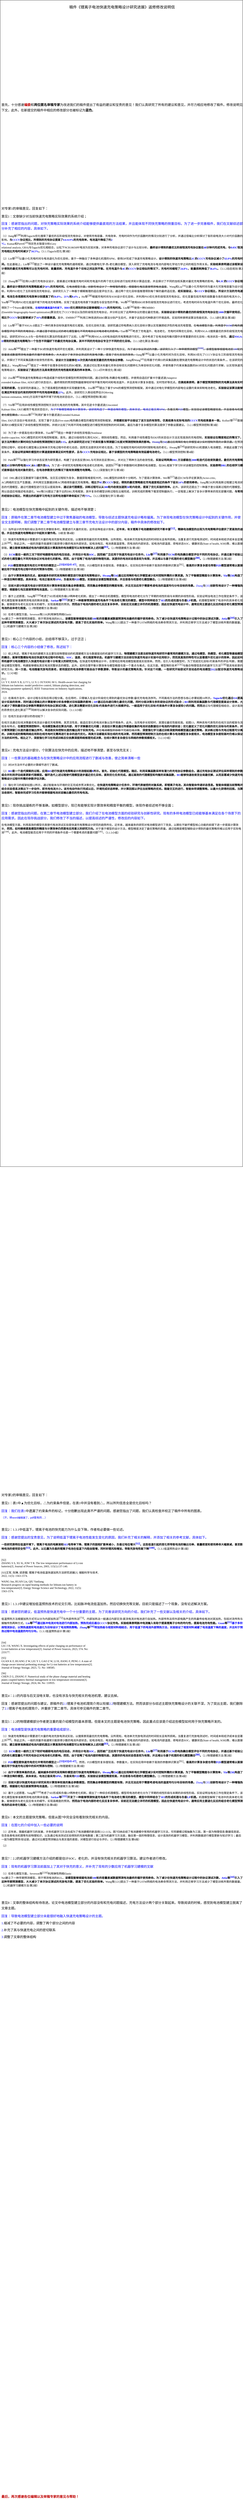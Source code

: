 <mxfile version="24.7.6">
  <diagram name="第 1 页" id="FeokBnFk75L_szwhoE2-">
    <mxGraphModel dx="2133" dy="899" grid="1" gridSize="10" guides="1" tooltips="1" connect="1" arrows="1" fold="1" page="0" pageScale="1" pageWidth="827" pageHeight="1169" math="0" shadow="0">
      <root>
        <mxCell id="0" />
        <mxCell id="1" parent="0" />
        <mxCell id="rjWY6HScssMi8YFPxf11-1" value="&lt;p style=&quot;margin-bottom: 0cm; text-align: center; line-height: normal; background-image: initial; background-position: initial; background-size: initial; background-repeat: initial; background-attachment: initial; background-origin: initial; background-clip: initial;&quot; align=&quot;center&quot; class=&quot;MsoNormal&quot;&gt;&lt;span style=&quot;font-size: 14pt; font-family: 华文中宋;&quot;&gt;稿件《锂离子电池快速充电策略设计研究进展》返修修改说明信&lt;/span&gt;&lt;span style=&quot;font-size: 9pt; font-family: Helvetica, sans-serif;&quot; lang=&quot;EN-US&quot;&gt;&lt;/span&gt;&lt;/p&gt;&lt;p style=&quot;margin-bottom: 0cm; line-height: normal; background-image: initial; background-position: initial; background-size: initial; background-repeat: initial; background-attachment: initial; background-origin: initial; background-clip: initial;&quot; class=&quot;MsoNormal&quot;&gt;&lt;br/&gt;&lt;br/&gt;&lt;/p&gt;&lt;table align=&quot;left&quot; cellspacing=&quot;0&quot; cellpadding=&quot;0&quot;&gt;&lt;br/&gt; &lt;tbody&gt;&lt;tr&gt;&lt;br/&gt;  &lt;td height=&quot;65&quot; width=&quot;157&quot;&gt;&lt;/td&gt;&lt;br/&gt; &lt;/tr&gt;&lt;br/&gt; &lt;tr&gt;&lt;br/&gt;  &lt;td&gt;&lt;/td&gt;&lt;br/&gt;  &lt;td&gt;&lt;img src=&quot;file:///C:/Users/12244/AppData/Local/Temp/msohtmlclip1/01/clip_image001.png&quot; height=&quot;4&quot; width=&quot;578&quot;&gt;&lt;/td&gt;&lt;br/&gt; &lt;/tr&gt;&lt;br/&gt;&lt;/tbody&gt;&lt;/table&gt;&lt;p style=&quot;margin-bottom:0cm;margin-bottom:.0001pt;&lt;br/&gt;text-align:center;line-height:20.0pt;mso-line-height-rule:exactly&quot; align=&quot;center&quot; class=&quot;MsoNormal&quot;&gt;&lt;br/&gt;&lt;br/&gt;&lt;br/&gt;&lt;br/&gt;&lt;span style=&quot;font-size: 12pt; font-family: 宋体;&quot; lang=&quot;EN-US&quot;&gt;&amp;nbsp;&lt;/span&gt;&lt;/p&gt;&lt;p&gt;&lt;/p&gt;&lt;p style=&quot;margin-bottom:0cm;margin-bottom:.0001pt;&lt;br/&gt;text-align:center;line-height:20.0pt;mso-line-height-rule:exactly&quot; align=&quot;center&quot; class=&quot;MsoNormal&quot;&gt;&lt;br/&gt;&lt;br/&gt;&lt;br clear=&quot;ALL&quot;&gt;&lt;br/&gt;&lt;br/&gt;&lt;/p&gt;&lt;p style=&quot;margin-bottom: 0cm; text-align: justify; line-height: 20pt; background-image: initial; background-position: initial; background-size: initial; background-repeat: initial; background-attachment: initial; background-origin: initial; background-clip: initial;&quot; class=&quot;MsoNormal&quot;&gt;&lt;span style=&quot;font-size: 12pt; font-family: 宋体;&quot;&gt;首先，十分感谢&lt;/span&gt;&lt;b&gt;&lt;span style=&quot;font-size:12.0pt;font-family:宋体;mso-bidi-font-family:&lt;br/&gt;Helvetica;color:#C00000;mso-font-kerning:0pt;mso-ligatures:none&quot;&gt;编委&lt;/span&gt;&lt;/b&gt;&lt;span style=&quot;font-size: 12pt; font-family: 宋体;&quot;&gt;和&lt;/span&gt;&lt;b&gt;&lt;span style=&quot;font-size:12.0pt;font-family:宋体;mso-bidi-font-family:Helvetica;&lt;br/&gt;color:#C00000;mso-font-kerning:0pt;mso-ligatures:none&quot;&gt;两位匿名审稿专家&lt;/span&gt;&lt;/b&gt;&lt;span style=&quot;font-size: 12pt; font-family: 宋体;&quot;&gt;为改进我们的稿件提出了有益的建议和宝贵的意见！我们认真研究了所有的建议和意见，并尽力相应地修改了稿件。修改说明见下文，此外，在新提交的稿件中相应的修改部分也被标记为&lt;/span&gt;&lt;b&gt;&lt;span style=&quot;font-size:12.0pt;font-family:宋体;mso-bidi-font-family:Helvetica;&lt;br/&gt;color:blue;mso-font-kerning:0pt;mso-ligatures:none&quot;&gt;蓝色&lt;/span&gt;&lt;/b&gt;&lt;span style=&quot;font-size: 12pt; font-family: 宋体;&quot;&gt;。&lt;span lang=&quot;EN-US&quot;&gt;&lt;/span&gt;&lt;/span&gt;&lt;/p&gt;&lt;p style=&quot;margin-bottom: 0cm; line-height: normal; background-image: initial; background-position: initial; background-size: initial; background-repeat: initial; background-attachment: initial; background-origin: initial; background-clip: initial;&quot; class=&quot;MsoNormal&quot;&gt;&lt;br/&gt;&lt;br/&gt;&lt;/p&gt;&lt;table align=&quot;left&quot; cellspacing=&quot;0&quot; cellpadding=&quot;0&quot;&gt;&lt;br/&gt; &lt;tbody&gt;&lt;tr&gt;&lt;br/&gt;  &lt;td height=&quot;139&quot; width=&quot;157&quot;&gt;&lt;/td&gt;&lt;br/&gt; &lt;/tr&gt;&lt;br/&gt; &lt;tr&gt;&lt;br/&gt;  &lt;td&gt;&lt;/td&gt;&lt;br/&gt;  &lt;td&gt;&lt;img src=&quot;file:///C:/Users/12244/AppData/Local/Temp/msohtmlclip1/01/clip_image002.png&quot; height=&quot;5&quot; width=&quot;578&quot;&gt;&lt;/td&gt;&lt;br/&gt; &lt;/tr&gt;&lt;br/&gt;&lt;/tbody&gt;&lt;/table&gt;&lt;p style=&quot;margin-bottom:0cm;margin-bottom:.0001pt;&lt;br/&gt;text-align:center;line-height:20.0pt;mso-line-height-rule:exactly&quot; align=&quot;center&quot; class=&quot;MsoNormal&quot;&gt;&lt;br/&gt;&lt;br/&gt;&lt;br/&gt;&lt;br/&gt;&lt;span style=&quot;font-size: 9pt; font-family: Helvetica, sans-serif;&quot; lang=&quot;EN-US&quot;&gt;&amp;nbsp;&lt;/span&gt;&lt;/p&gt;&lt;p&gt;&lt;/p&gt;&lt;p style=&quot;margin-bottom:0cm;margin-bottom:.0001pt;&lt;br/&gt;text-align:center;line-height:20.0pt;mso-line-height-rule:exactly&quot; align=&quot;center&quot; class=&quot;MsoNormal&quot;&gt;&lt;br/&gt;&lt;br/&gt;&lt;br clear=&quot;ALL&quot;&gt;&lt;br/&gt;&lt;br/&gt;&lt;/p&gt;&lt;p style=&quot;margin-bottom: 0cm; line-height: 20pt; background-image: initial; background-position: initial; background-size: initial; background-repeat: initial; background-attachment: initial; background-origin: initial; background-clip: initial;&quot; class=&quot;MsoNormal&quot;&gt;&lt;span style=&quot;font-size: 12pt; font-family: 宋体;&quot;&gt;对专家&lt;span lang=&quot;EN-US&quot;&gt;1&lt;/span&gt;的审稿意见，回复如下：&lt;/span&gt;&lt;span style=&quot;font-size: 9pt; font-family: Helvetica, sans-serif;&quot; lang=&quot;EN-US&quot;&gt;&lt;/span&gt;&lt;/p&gt;&lt;p style=&quot;margin-bottom: 0cm; line-height: 20pt; background-image: initial; background-position: initial; background-size: initial; background-repeat: initial; background-attachment: initial; background-origin: initial; background-clip: initial;&quot; class=&quot;MsoNormal&quot;&gt;&lt;span style=&quot;font-size: 12pt; font-family: 宋体;&quot;&gt;意见&lt;span lang=&quot;EN-US&quot;&gt;1&lt;/span&gt;：文章缺少对当前快速充电策略实际效果的系统介绍；&lt;/span&gt;&lt;span style=&quot;font-size: 9pt; font-family: Helvetica, sans-serif;&quot; lang=&quot;EN-US&quot;&gt;&lt;/span&gt;&lt;/p&gt;&lt;p style=&quot;margin: 7.8pt 0cm 3.9pt; text-align: justify; line-height: 16pt; background-image: initial; background-position: initial; background-size: initial; background-repeat: initial; background-attachment: initial; background-origin: initial; background-clip: initial;&quot; class=&quot;MsoNormal&quot;&gt;&lt;span style=&quot;font-size:12.0pt;font-family:宋体;mso-ascii-font-family:&lt;br/&gt;&amp;quot;Times New Roman&amp;quot;;mso-hansi-font-family:&amp;quot;Times New Roman&amp;quot;;mso-bidi-font-family:&lt;br/&gt;&amp;quot;Times New Roman&amp;quot;;color:blue;mso-font-kerning:0pt;mso-ligatures:none&quot;&gt;回复：感谢您指出的问题，对快充策略实际效果的系统介绍能够提供最直观的方法结果，并且能体现不同快充策略的侧重目标。为了进一步完善稿件，我们在文献综述部分补充了相应的内容，具体如下。&lt;/span&gt;&lt;span style=&quot;font-size: 12pt; font-family: &amp;quot;Times New Roman&amp;quot;, serif;&quot; lang=&quot;EN-US&quot;&gt;&lt;/span&gt;&lt;/p&gt;&lt;p style=&quot;margin-bottom: 0cm; text-align: justify; line-height: normal; background-image: initial; background-position: initial; background-size: initial; background-repeat: initial; background-attachment: initial; background-origin: initial; background-clip: initial;&quot; class=&quot;MsoNormal&quot;&gt;&lt;span style=&quot;font-size: 10pt; font-family: 宋体;&quot;&gt;（&lt;/span&gt;&lt;span style=&quot;font-size: 10pt; font-family: &amp;quot;Times New Roman&amp;quot;, serif;&quot; lang=&quot;EN-US&quot;&gt;1&lt;/span&gt;&lt;span style=&quot;font-size: 10pt; font-family: 宋体;&quot;&gt;）&lt;/span&gt;&lt;span style=&quot;font-size: 10pt; font-family: &amp;quot;Times New Roman&amp;quot;, serif;&quot; lang=&quot;EN-US&quot;&gt;Jiang&lt;/span&gt;&lt;span style=&quot;font-size: 10pt; font-family: 宋体;&quot;&gt;等&lt;/span&gt;&lt;sup&gt;&lt;span style=&quot;font-size: 10pt; font-family: &amp;quot;Times New Roman&amp;quot;, serif;&quot; lang=&quot;EN-US&quot;&gt;[28]&lt;/span&gt;&lt;/sup&gt;&lt;span style=&quot;font-size: 10pt; font-family: 宋体;&quot;&gt;利用&lt;/span&gt;&lt;span style=&quot;font-size: 10pt; font-family: &amp;quot;Times New Roman&amp;quot;, serif;&quot; lang=&quot;EN-US&quot;&gt;Taguchi&lt;/span&gt;&lt;span style=&quot;font-size: 10pt; font-family: 宋体;&quot;&gt;优化搜索了最优的五阶段恒流充电协议，对使用充电容量、充电效率、充电时间作为代价函数时的情况分别进行了分析，并通过信噪比分析探讨了各阶段电流大小对代价函数的影响。&lt;/span&gt;&lt;b&gt;&lt;span style=&quot;font-size:10.0pt;font-family:宋体;mso-ascii-font-family:&amp;quot;Times New Roman&amp;quot;;&lt;br/&gt;mso-hansi-font-family:&amp;quot;Times New Roman&amp;quot;;mso-bidi-font-family:&amp;quot;Times New Roman&amp;quot;;&lt;br/&gt;color:blue;mso-font-kerning:0pt;mso-ligatures:none&quot;&gt;与&lt;/span&gt;&lt;/b&gt;&lt;b&gt;&lt;span style=&quot;font-size:10.0pt;font-family:&amp;quot;Times New Roman&amp;quot;,serif;&lt;br/&gt;mso-fareast-font-family:宋体;color:blue;mso-font-kerning:0pt;mso-ligatures:none&quot; lang=&quot;EN-US&quot;&gt;CCCV&lt;/span&gt;&lt;/b&gt;&lt;b&gt;&lt;span style=&quot;font-size:10.0pt;font-family:宋体;mso-ascii-font-family:&amp;quot;Times New Roman&amp;quot;;&lt;br/&gt;mso-hansi-font-family:&amp;quot;Times New Roman&amp;quot;;mso-bidi-font-family:&amp;quot;Times New Roman&amp;quot;;&lt;br/&gt;color:blue;mso-font-kerning:0pt;mso-ligatures:none&quot;&gt;协议相比，所得到的充电协议提高了&lt;/span&gt;&lt;/b&gt;&lt;b&gt;&lt;span style=&quot;font-size:10.0pt;font-family:&amp;quot;Times New Roman&amp;quot;,serif;&lt;br/&gt;mso-fareast-font-family:宋体;color:blue;mso-font-kerning:0pt;mso-ligatures:none&quot; lang=&quot;EN-US&quot;&gt;0.6-0.9%&lt;/span&gt;&lt;/b&gt;&lt;b&gt;&lt;span style=&quot;font-size:10.0pt;font-family:宋体;mso-ascii-font-family:&amp;quot;Times New Roman&amp;quot;;&lt;br/&gt;mso-hansi-font-family:&amp;quot;Times New Roman&amp;quot;;mso-bidi-font-family:&amp;quot;Times New Roman&amp;quot;;&lt;br/&gt;color:blue;mso-font-kerning:0pt;mso-ligatures:none&quot;&gt;的充电效率，电池温升降低了约&lt;/span&gt;&lt;/b&gt;&lt;b&gt;&lt;span style=&quot;font-size:10.0pt;font-family:&amp;quot;Times New Roman&amp;quot;,serif;&lt;br/&gt;mso-fareast-font-family:宋体;color:blue;mso-font-kerning:0pt;mso-ligatures:none&quot; lang=&quot;EN-US&quot;&gt;2&lt;br/&gt;°C&lt;/span&gt;&lt;/b&gt;&lt;b&gt;&lt;span style=&quot;font-size:10.0pt;font-family:宋体;mso-ascii-font-family:&lt;br/&gt;&amp;quot;Times New Roman&amp;quot;;mso-hansi-font-family:&amp;quot;Times New Roman&amp;quot;;mso-bidi-font-family:&lt;br/&gt;&amp;quot;Times New Roman&amp;quot;;color:blue;mso-font-kerning:0pt;mso-ligatures:none&quot;&gt;。&lt;/span&gt;&lt;/b&gt;&lt;span style=&quot;font-size: 10pt; font-family: &amp;quot;Times New Roman&amp;quot;, serif;&quot; lang=&quot;EN-US&quot;&gt;Kumar&lt;/span&gt;&lt;span style=&quot;font-size: 10pt; font-family: 宋体;&quot;&gt;和&lt;/span&gt;&lt;span style=&quot;font-size: 10pt; font-family: &amp;quot;Times New Roman&amp;quot;, serif;&quot; lang=&quot;EN-US&quot;&gt;Pareek&lt;sup&gt;[29]&lt;/sup&gt;&lt;/span&gt;&lt;span style=&quot;font-size: 10pt; font-family: 宋体;&quot;&gt;将灰色关联度分析&lt;/span&gt;&lt;span style=&quot;font-size: 10pt; font-family: &amp;quot;Times New Roman&amp;quot;, serif;&quot; lang=&quot;EN-US&quot;&gt;(Grey&lt;br/&gt;relational analysis, GRA)&lt;/span&gt;&lt;span style=&quot;font-size: 10pt; font-family: 宋体;&quot;&gt;与&lt;/span&gt;&lt;span style=&quot;font-size: 10pt; font-family: &amp;quot;Times New Roman&amp;quot;, serif;&quot; lang=&quot;EN-US&quot;&gt;Taguchi&lt;/span&gt;&lt;span style=&quot;font-size: 10pt; font-family: 宋体;&quot;&gt;优化相结合，以松下&lt;/span&gt;&lt;span style=&quot;font-size: 10pt; font-family: &amp;quot;Times New Roman&amp;quot;, serif;&quot; lang=&quot;EN-US&quot;&gt;NCR18650PF&lt;/span&gt;&lt;span style=&quot;font-size: 10pt; font-family: 宋体;&quot;&gt;电池为实验对象，对多种充电协议进行了设计与比较分析。&lt;/span&gt;&lt;b&gt;&lt;span style=&quot;font-size:10.0pt;font-family:宋体;mso-ascii-font-family:&amp;quot;Times New Roman&amp;quot;;&lt;br/&gt;mso-hansi-font-family:&amp;quot;Times New Roman&amp;quot;;mso-bidi-font-family:&amp;quot;Times New Roman&amp;quot;;&lt;br/&gt;color:blue;mso-font-kerning:0pt;mso-ligatures:none&quot;&gt;最终设计得到的最优五阶段恒流充电协议能在&lt;/span&gt;&lt;/b&gt;&lt;b&gt;&lt;span style=&quot;font-size:10.0pt;font-family:&amp;quot;Times New Roman&amp;quot;,serif;&lt;br/&gt;mso-fareast-font-family:宋体;color:blue;mso-font-kerning:0pt;mso-ligatures:none&quot; lang=&quot;EN-US&quot;&gt;48&lt;/span&gt;&lt;/b&gt;&lt;b&gt;&lt;span style=&quot;font-size:10.0pt;font-family:宋体;mso-ascii-font-family:&amp;quot;Times New Roman&amp;quot;;&lt;br/&gt;mso-hansi-font-family:&amp;quot;Times New Roman&amp;quot;;mso-bidi-font-family:&amp;quot;Times New Roman&amp;quot;;&lt;br/&gt;color:blue;mso-font-kerning:0pt;mso-ligatures:none&quot;&gt;分钟内完成充电，与&lt;/span&gt;&lt;/b&gt;&lt;b&gt;&lt;span style=&quot;font-size:10.0pt;font-family:&amp;quot;Times New Roman&amp;quot;,serif;&lt;br/&gt;mso-fareast-font-family:宋体;color:blue;mso-font-kerning:0pt;mso-ligatures:none&quot; lang=&quot;EN-US&quot;&gt;0.05C&lt;/span&gt;&lt;/b&gt;&lt;b&gt;&lt;span style=&quot;font-size:10.0pt;font-family:宋体;mso-ascii-font-family:&amp;quot;Times New Roman&amp;quot;;&lt;br/&gt;mso-hansi-font-family:&amp;quot;Times New Roman&amp;quot;;mso-bidi-font-family:&amp;quot;Times New Roman&amp;quot;;&lt;br/&gt;color:blue;mso-font-kerning:0pt;mso-ligatures:none&quot;&gt;恒流充电相比充电时间减少了&lt;/span&gt;&lt;/b&gt;&lt;b&gt;&lt;span style=&quot;font-size:10.0pt;font-family:&amp;quot;Times New Roman&amp;quot;,serif;&lt;br/&gt;mso-fareast-font-family:宋体;color:blue;mso-font-kerning:0pt;mso-ligatures:none&quot; lang=&quot;EN-US&quot;&gt;34.5%&lt;/span&gt;&lt;/b&gt;&lt;b&gt;&lt;span style=&quot;font-size:10.0pt;font-family:宋体;mso-ascii-font-family:&amp;quot;Times New Roman&amp;quot;;&lt;br/&gt;mso-hansi-font-family:&amp;quot;Times New Roman&amp;quot;;mso-bidi-font-family:&amp;quot;Times New Roman&amp;quot;;&lt;br/&gt;color:blue;mso-font-kerning:0pt;mso-ligatures:none&quot;&gt;。&lt;/span&gt;&lt;/b&gt;&lt;span style=&quot;font-size: 10pt; font-family: 宋体;&quot;&gt;（&lt;/span&gt;&lt;span style=&quot;font-size: 10pt; font-family: &amp;quot;Times New Roman&amp;quot;, serif;&quot; lang=&quot;EN-US&quot;&gt;3.1.1Taguchi&lt;/span&gt;&lt;span style=&quot;font-size: 10pt; font-family: 宋体;&quot;&gt;优化&lt;/span&gt;&lt;span style=&quot;font-size: 10pt; font-family: &amp;quot;Times New Roman&amp;quot;, serif;&quot; lang=&quot;EN-US&quot;&gt;/&lt;/span&gt;&lt;span style=&quot;font-size: 10pt; font-family: 宋体;&quot;&gt;第&lt;/span&gt;&lt;span style=&quot;font-size: 10pt; font-family: &amp;quot;Times New Roman&amp;quot;, serif;&quot; lang=&quot;EN-US&quot;&gt;3&lt;/span&gt;&lt;span style=&quot;font-size: 10pt; font-family: 宋体;&quot;&gt;段）&lt;/span&gt;&lt;span style=&quot;font-size: 10pt; font-family: &amp;quot;Times New Roman&amp;quot;, serif;&quot; lang=&quot;EN-US&quot;&gt;&lt;/span&gt;&lt;/p&gt;&lt;p style=&quot;margin-bottom: 0cm; text-align: justify; line-height: 16pt; background-image: initial; background-position: initial; background-size: initial; background-repeat: initial; background-attachment: initial; background-origin: initial; background-clip: initial;&quot; class=&quot;MsoNormal&quot;&gt;&lt;span style=&quot;font-size: 10pt; font-family: 宋体;&quot;&gt;（&lt;/span&gt;&lt;span style=&quot;font-size: 10pt; font-family: &amp;quot;Times New Roman&amp;quot;, serif;&quot; lang=&quot;EN-US&quot;&gt;2&lt;/span&gt;&lt;span style=&quot;font-size: 10pt; font-family: 宋体;&quot;&gt;）&lt;/span&gt;&lt;span style=&quot;font-size: 10pt; font-family: &amp;quot;Times New Roman&amp;quot;, serif;&quot; lang=&quot;EN-US&quot;&gt;Lin&lt;/span&gt;&lt;span style=&quot;font-size: 10pt; font-family: 宋体;&quot;&gt;等&lt;/span&gt;&lt;sup&gt;&lt;span style=&quot;font-size: 10pt; font-family: &amp;quot;Times New Roman&amp;quot;, serif;&quot; lang=&quot;EN-US&quot;&gt;[31]&lt;/span&gt;&lt;/sup&gt;&lt;span style=&quot;font-size: 10pt; font-family: 宋体;&quot;&gt;以最小化充电时间与电池退化为优化目标，基于一种融合了多种退化机理的&lt;/span&gt;&lt;span style=&quot;font-size: 10pt; font-family: &amp;quot;Times New Roman&amp;quot;, serif;&quot; lang=&quot;EN-US&quot;&gt;SPM&lt;/span&gt;&lt;span style=&quot;font-size: 10pt; font-family: 宋体;&quot;&gt;，使用&lt;/span&gt;&lt;span style=&quot;font-size: 10pt; font-family: &amp;quot;Times New Roman&amp;quot;, serif;&quot; lang=&quot;EN-US&quot;&gt;DP&lt;/span&gt;&lt;span style=&quot;font-size: 10pt; font-family: 宋体;&quot;&gt;完成了快速充电策略设计。&lt;/span&gt;&lt;b&gt;&lt;span style=&quot;font-size:10.0pt;font-family:宋体;mso-ascii-font-family:&amp;quot;Times New Roman&amp;quot;;&lt;br/&gt;mso-hansi-font-family:&amp;quot;Times New Roman&amp;quot;;mso-bidi-font-family:&amp;quot;Times New Roman&amp;quot;;&lt;br/&gt;color:blue;mso-font-kerning:0pt;mso-ligatures:none&quot;&gt;设计得到的快速充电策略比&lt;/span&gt;&lt;/b&gt;&lt;b&gt;&lt;span style=&quot;font-size:10.0pt;font-family:&amp;quot;Times New Roman&amp;quot;,serif;&lt;br/&gt;mso-fareast-font-family:宋体;color:blue;mso-font-kerning:0pt;mso-ligatures:none&quot; lang=&quot;EN-US&quot;&gt;1C&lt;/span&gt;&lt;/b&gt;&lt;b&gt;&lt;span style=&quot;font-size:10.0pt;font-family:宋体;mso-ascii-font-family:&amp;quot;Times New Roman&amp;quot;;&lt;br/&gt;mso-hansi-font-family:&amp;quot;Times New Roman&amp;quot;;mso-bidi-font-family:&amp;quot;Times New Roman&amp;quot;;&lt;br/&gt;color:blue;mso-font-kerning:0pt;mso-ligatures:none&quot;&gt;的&lt;/span&gt;&lt;/b&gt;&lt;b&gt;&lt;span style=&quot;font-size:10.0pt;font-family:&amp;quot;Times New Roman&amp;quot;,serif;&lt;br/&gt;mso-fareast-font-family:宋体;color:blue;mso-font-kerning:0pt;mso-ligatures:none&quot; lang=&quot;EN-US&quot;&gt;CCCV&lt;/span&gt;&lt;/b&gt;&lt;b&gt;&lt;span style=&quot;font-size:10.0pt;font-family:宋体;mso-ascii-font-family:&amp;quot;Times New Roman&amp;quot;;&lt;br/&gt;mso-hansi-font-family:&amp;quot;Times New Roman&amp;quot;;mso-bidi-font-family:&amp;quot;Times New Roman&amp;quot;;&lt;br/&gt;color:blue;mso-font-kerning:0pt;mso-ligatures:none&quot;&gt;充电协议减小了&lt;/span&gt;&lt;/b&gt;&lt;b&gt;&lt;span style=&quot;font-size:10.0pt;font-family:&amp;quot;Times New Roman&amp;quot;,serif;&lt;br/&gt;mso-fareast-font-family:宋体;color:blue;mso-font-kerning:0pt;mso-ligatures:none&quot; lang=&quot;EN-US&quot;&gt;63.9%&lt;/span&gt;&lt;/b&gt;&lt;b&gt;&lt;span style=&quot;font-size:10.0pt;font-family:宋体;mso-ascii-font-family:&amp;quot;Times New Roman&amp;quot;;&lt;br/&gt;mso-hansi-font-family:&amp;quot;Times New Roman&amp;quot;;mso-bidi-font-family:&amp;quot;Times New Roman&amp;quot;;&lt;br/&gt;color:blue;mso-font-kerning:0pt;mso-ligatures:none&quot;&gt;的充电时间。&lt;/span&gt;&lt;/b&gt;&lt;span style=&quot;font-size: 10pt; font-family: 宋体;&quot;&gt;在此基础上，&lt;/span&gt;&lt;span style=&quot;font-size: 10pt; font-family: &amp;quot;Times New Roman&amp;quot;, serif;&quot; lang=&quot;EN-US&quot;&gt;Lin&lt;/span&gt;&lt;span style=&quot;font-size: 10pt; font-family: 宋体;&quot;&gt;等&lt;/span&gt;&lt;sup&gt;&lt;span style=&quot;font-size: 10pt; font-family: &amp;quot;Times New Roman&amp;quot;, serif;&quot; lang=&quot;EN-US&quot;&gt;[32]&lt;/span&gt;&lt;/sup&gt;&lt;span style=&quot;font-size: 10pt; font-family: 宋体;&quot;&gt;提出了一种设计最优充电策略的通用框架，通过构建电化学&lt;/span&gt;&lt;span style=&quot;font-size: 10pt; font-family: &amp;quot;Times New Roman&amp;quot;, serif;&quot; lang=&quot;EN-US&quot;&gt;-&lt;/span&gt;&lt;span style=&quot;font-size: 10pt; font-family: 宋体;&quot;&gt;热&lt;/span&gt;&lt;span style=&quot;font-size: 10pt; font-family: &amp;quot;Times New Roman&amp;quot;, serif;&quot; lang=&quot;EN-US&quot;&gt;-&lt;/span&gt;&lt;span style=&quot;font-size: 10pt; font-family: 宋体;&quot;&gt;老化耦合模型，深入研究了充电电流与电池内部电化学动力学之间的相互作用关系。&lt;/span&gt;&lt;b&gt;&lt;span style=&quot;font-size:10.0pt;font-family:宋体;mso-ascii-font-family:&amp;quot;Times New Roman&amp;quot;;&lt;br/&gt;mso-hansi-font-family:&amp;quot;Times New Roman&amp;quot;;mso-bidi-font-family:&amp;quot;Times New Roman&amp;quot;;&lt;br/&gt;color:blue;mso-font-kerning:0pt;mso-ligatures:none&quot;&gt;实验结果表明通过该框架设计得到的最优充电策略可以在充电时间、能量损耗、充电温升多个目标之间达到平衡。在充电温升与&lt;/span&gt;&lt;/b&gt;&lt;b&gt;&lt;span style=&quot;font-size:10.0pt;font-family:&amp;quot;Times New Roman&amp;quot;,serif;&lt;br/&gt;mso-fareast-font-family:宋体;color:blue;mso-font-kerning:0pt;mso-ligatures:none&quot; lang=&quot;EN-US&quot;&gt;4C&lt;/span&gt;&lt;/b&gt;&lt;b&gt;&lt;span style=&quot;font-size:10.0pt;font-family:宋体;mso-ascii-font-family:&amp;quot;Times New Roman&amp;quot;;&lt;br/&gt;mso-hansi-font-family:&amp;quot;Times New Roman&amp;quot;;mso-bidi-font-family:&amp;quot;Times New Roman&amp;quot;;&lt;br/&gt;color:blue;mso-font-kerning:0pt;mso-ligatures:none&quot;&gt;的&lt;/span&gt;&lt;/b&gt;&lt;b&gt;&lt;span style=&quot;font-size:10.0pt;font-family:&amp;quot;Times New Roman&amp;quot;,serif;&lt;br/&gt;mso-fareast-font-family:宋体;color:blue;mso-font-kerning:0pt;mso-ligatures:none&quot; lang=&quot;EN-US&quot;&gt;CCCV&lt;/span&gt;&lt;/b&gt;&lt;b&gt;&lt;span style=&quot;font-size:10.0pt;font-family:宋体;mso-ascii-font-family:&amp;quot;Times New Roman&amp;quot;;&lt;br/&gt;mso-hansi-font-family:&amp;quot;Times New Roman&amp;quot;;mso-bidi-font-family:&amp;quot;Times New Roman&amp;quot;;&lt;br/&gt;color:blue;mso-font-kerning:0pt;mso-ligatures:none&quot;&gt;协议相似的情况下，充电时间缩短了&lt;/span&gt;&lt;/b&gt;&lt;b&gt;&lt;span style=&quot;font-size:10.0pt;font-family:&amp;quot;Times New Roman&amp;quot;,serif;&lt;br/&gt;mso-fareast-font-family:宋体;color:blue;mso-font-kerning:0pt;mso-ligatures:none&quot; lang=&quot;EN-US&quot;&gt;24.8%&lt;/span&gt;&lt;/b&gt;&lt;b&gt;&lt;span style=&quot;font-size:10.0pt;font-family:宋体;mso-ascii-font-family:&amp;quot;Times New Roman&amp;quot;;&lt;br/&gt;mso-hansi-font-family:&amp;quot;Times New Roman&amp;quot;;mso-bidi-font-family:&amp;quot;Times New Roman&amp;quot;;&lt;br/&gt;color:blue;mso-font-kerning:0pt;mso-ligatures:none&quot;&gt;，能量损耗降低了&lt;/span&gt;&lt;/b&gt;&lt;b&gt;&lt;span style=&quot;font-size:10.0pt;font-family:&amp;quot;Times New Roman&amp;quot;,serif;&lt;br/&gt;mso-fareast-font-family:宋体;color:blue;mso-font-kerning:0pt;mso-ligatures:none&quot; lang=&quot;EN-US&quot;&gt;56.4%&lt;/span&gt;&lt;/b&gt;&lt;b&gt;&lt;span style=&quot;font-size:10.0pt;font-family:宋体;mso-ascii-font-family:&amp;quot;Times New Roman&amp;quot;;&lt;br/&gt;mso-hansi-font-family:&amp;quot;Times New Roman&amp;quot;;mso-bidi-font-family:&amp;quot;Times New Roman&amp;quot;;&lt;br/&gt;color:blue;mso-font-kerning:0pt;mso-ligatures:none&quot;&gt;。&lt;/span&gt;&lt;/b&gt;&lt;span style=&quot;font-size: 10pt; font-family: 宋体;&quot;&gt;（&lt;/span&gt;&lt;span style=&quot;font-size: 10pt; font-family: &amp;quot;Times New Roman&amp;quot;, serif;&quot; lang=&quot;EN-US&quot;&gt;3.1.2&lt;/span&gt;&lt;span style=&quot;font-size: 10pt; font-family: 宋体;&quot;&gt;动态规划&lt;/span&gt;&lt;span style=&quot;font-size: 10pt; font-family: &amp;quot;Times New Roman&amp;quot;, serif;&quot; lang=&quot;EN-US&quot;&gt;/&lt;/span&gt;&lt;span style=&quot;font-size: 10pt; font-family: 宋体;&quot;&gt;第&lt;/span&gt;&lt;span style=&quot;font-size: 10pt; font-family: &amp;quot;Times New Roman&amp;quot;, serif;&quot; lang=&quot;EN-US&quot;&gt;2&lt;/span&gt;&lt;span style=&quot;font-size: 10pt; font-family: 宋体;&quot;&gt;段）&lt;/span&gt;&lt;span style=&quot;font-size: 10pt; font-family: &amp;quot;Times New Roman&amp;quot;, serif;&quot; lang=&quot;EN-US&quot;&gt;&lt;/span&gt;&lt;/p&gt;&lt;p style=&quot;margin-bottom: 0cm; text-align: justify; line-height: 16pt; background-image: initial; background-position: initial; background-size: initial; background-repeat: initial; background-attachment: initial; background-origin: initial; background-clip: initial;&quot; class=&quot;MsoNormal&quot;&gt;&lt;span style=&quot;font-size: 10pt; font-family: 宋体;&quot;&gt;（&lt;/span&gt;&lt;span style=&quot;font-size: 10pt; font-family: &amp;quot;Times New Roman&amp;quot;, serif;&quot; lang=&quot;EN-US&quot;&gt;3&lt;/span&gt;&lt;span style=&quot;font-size: 10pt; font-family: 宋体;&quot;&gt;）&lt;/span&gt;&lt;span style=&quot;font-size: 10pt; font-family: &amp;quot;Times New Roman&amp;quot;, serif;&quot; lang=&quot;EN-US&quot;&gt;Zhang&lt;/span&gt;&lt;span style=&quot;font-size: 10pt; font-family: 宋体;&quot;&gt;等&lt;/span&gt;&lt;sup&gt;&lt;span style=&quot;font-size: 10pt; font-family: &amp;quot;Times New Roman&amp;quot;, serif;&quot; lang=&quot;EN-US&quot;&gt;[35]&lt;/span&gt;&lt;/sup&gt;&lt;span style=&quot;font-size: 10pt; font-family: 宋体;&quot;&gt;应用&lt;/span&gt;&lt;span style=&quot;font-size: 10pt; font-family: &amp;quot;Times New Roman&amp;quot;, serif;&quot; lang=&quot;EN-US&quot;&gt;GA&lt;/span&gt;&lt;span style=&quot;font-size: 10pt; font-family: 宋体;&quot;&gt;进行充电协议设计，直接通过对衡量充电时间和充电温升的两个优化目标进行加权求和计算适应度，并且探讨了不同的加权系数对最优充电策略的影响。&lt;/span&gt;&lt;b&gt;&lt;span style=&quot;font-size:10.0pt;font-family:宋体;mso-ascii-font-family:&amp;quot;Times New Roman&amp;quot;;&lt;br/&gt;mso-hansi-font-family:&amp;quot;Times New Roman&amp;quot;;mso-bidi-font-family:&amp;quot;Times New Roman&amp;quot;;&lt;br/&gt;color:blue;mso-font-kerning:0pt;mso-ligatures:none&quot;&gt;与&lt;/span&gt;&lt;/b&gt;&lt;b&gt;&lt;span style=&quot;font-size:10.0pt;font-family:&amp;quot;Times New Roman&amp;quot;,serif;&lt;br/&gt;mso-fareast-font-family:宋体;color:blue;mso-font-kerning:0pt;mso-ligatures:none&quot; lang=&quot;EN-US&quot;&gt;0.3C&lt;/span&gt;&lt;/b&gt;&lt;b&gt;&lt;span style=&quot;font-size:10.0pt;font-family:宋体;mso-ascii-font-family:&amp;quot;Times New Roman&amp;quot;;&lt;br/&gt;mso-hansi-font-family:&amp;quot;Times New Roman&amp;quot;;mso-bidi-font-family:&amp;quot;Times New Roman&amp;quot;;&lt;br/&gt;color:blue;mso-font-kerning:0pt;mso-ligatures:none&quot;&gt;的&lt;/span&gt;&lt;/b&gt;&lt;b&gt;&lt;span style=&quot;font-size:10.0pt;font-family:&amp;quot;Times New Roman&amp;quot;,serif;&lt;br/&gt;mso-fareast-font-family:宋体;color:blue;mso-font-kerning:0pt;mso-ligatures:none&quot; lang=&quot;EN-US&quot;&gt;CCCV&lt;/span&gt;&lt;/b&gt;&lt;b&gt;&lt;span style=&quot;font-size:10.0pt;font-family:宋体;mso-ascii-font-family:&amp;quot;Times New Roman&amp;quot;;&lt;br/&gt;mso-hansi-font-family:&amp;quot;Times New Roman&amp;quot;;mso-bidi-font-family:&amp;quot;Times New Roman&amp;quot;;&lt;br/&gt;color:blue;mso-font-kerning:0pt;mso-ligatures:none&quot;&gt;协议相比，最终设计得到的充电策略能减少&lt;/span&gt;&lt;/b&gt;&lt;b&gt;&lt;span style=&quot;font-size:10.0pt;font-family:&amp;quot;Times New Roman&amp;quot;,serif;&lt;br/&gt;mso-fareast-font-family:宋体;color:blue;mso-font-kerning:0pt;mso-ligatures:none&quot; lang=&quot;EN-US&quot;&gt;50%&lt;/span&gt;&lt;/b&gt;&lt;b&gt;&lt;span style=&quot;font-size:10.0pt;font-family:宋体;mso-ascii-font-family:&amp;quot;Times New Roman&amp;quot;;&lt;br/&gt;mso-hansi-font-family:&amp;quot;Times New Roman&amp;quot;;mso-bidi-font-family:&amp;quot;Times New Roman&amp;quot;;&lt;br/&gt;color:blue;mso-font-kerning:0pt;mso-ligatures:none&quot;&gt;的充电时间。&lt;/span&gt;&lt;/b&gt;&lt;s&gt;&lt;span style=&quot;font-size:10.0pt;font-family:宋体;mso-ascii-font-family:&amp;quot;Times New Roman&amp;quot;;&lt;br/&gt;mso-hansi-font-family:&amp;quot;Times New Roman&amp;quot;;mso-bidi-font-family:&amp;quot;Times New Roman&amp;quot;;&lt;br/&gt;color:blue;mso-font-kerning:0pt;mso-ligatures:none&quot;&gt;在电池模型方面，创新性地设计了一种增强热模型，根据极化电压直接预测电池温度&lt;/span&gt;&lt;/s&gt;&lt;span style=&quot;font-size:10.0pt;font-family:宋体;mso-ascii-font-family:&amp;quot;Times New Roman&amp;quot;;&lt;br/&gt;mso-hansi-font-family:&amp;quot;Times New Roman&amp;quot;;mso-bidi-font-family:&amp;quot;Times New Roman&amp;quot;;&lt;br/&gt;color:blue;mso-font-kerning:0pt;mso-ligatures:none&quot;&gt;。&lt;/span&gt;&lt;span style=&quot;font-size: 10pt; font-family: &amp;quot;Times New Roman&amp;quot;, serif;&quot; lang=&quot;EN-US&quot;&gt;Wang&lt;/span&gt;&lt;span style=&quot;font-size: 10pt; font-family: 宋体;&quot;&gt;和&lt;/span&gt;&lt;span style=&quot;font-size: 10pt; font-family: &amp;quot;Times New Roman&amp;quot;, serif;&quot; lang=&quot;EN-US&quot;&gt;Liu&lt;sup&gt;[34]&lt;/sup&gt;&lt;/span&gt;&lt;span style=&quot;font-size: 10pt; font-family: 宋体;&quot;&gt;以最小化充电时间与最大化可放电容量为设计目标，利用&lt;/span&gt;&lt;span style=&quot;font-size: 10pt; font-family: &amp;quot;Times New Roman&amp;quot;, serif;&quot; lang=&quot;EN-US&quot;&gt;PSO&lt;/span&gt;&lt;span style=&quot;font-size: 10pt; font-family: 宋体;&quot;&gt;优化了五阶段恒流充电协议。该研究引入了一种基于模糊推理的适应度评估方法，通过两个优化目标值推理得到每个解的最终适应度。&lt;/span&gt;&lt;b&gt;&lt;span style=&quot;font-size:10.0pt;font-family:宋体;mso-ascii-font-family:&amp;quot;Times New Roman&amp;quot;;&lt;br/&gt;mso-hansi-font-family:&amp;quot;Times New Roman&amp;quot;;mso-bidi-font-family:&amp;quot;Times New Roman&amp;quot;;&lt;br/&gt;color:blue;mso-font-kerning:0pt;mso-ligatures:none&quot;&gt;经实验验证，与&lt;/span&gt;&lt;/b&gt;&lt;b&gt;&lt;span style=&quot;font-size:10.0pt;font-family:&amp;quot;Times New Roman&amp;quot;,serif;&lt;br/&gt;mso-fareast-font-family:宋体;color:blue;mso-font-kerning:0pt;mso-ligatures:none&quot; lang=&quot;EN-US&quot;&gt;CCCV&lt;/span&gt;&lt;/b&gt;&lt;b&gt;&lt;span style=&quot;font-size:10.0pt;font-family:宋体;mso-ascii-font-family:&amp;quot;Times New Roman&amp;quot;;&lt;br/&gt;mso-hansi-font-family:&amp;quot;Times New Roman&amp;quot;;mso-bidi-font-family:&amp;quot;Times New Roman&amp;quot;;&lt;br/&gt;color:blue;mso-font-kerning:0pt;mso-ligatures:none&quot;&gt;协议相比，所设计方法的充电速度、电池生命周期和充电效率分别提高了约&lt;/span&gt;&lt;/b&gt;&lt;b&gt;&lt;span style=&quot;font-size:10.0pt;font-family:&amp;quot;Times New Roman&amp;quot;,serif;&lt;br/&gt;mso-fareast-font-family:宋体;color:blue;mso-font-kerning:0pt;mso-ligatures:none&quot; lang=&quot;EN-US&quot;&gt;56.8%&lt;/span&gt;&lt;/b&gt;&lt;b&gt;&lt;span style=&quot;font-size:10.0pt;font-family:宋体;mso-ascii-font-family:&amp;quot;Times New Roman&amp;quot;;&lt;br/&gt;mso-hansi-font-family:&amp;quot;Times New Roman&amp;quot;;mso-bidi-font-family:&amp;quot;Times New Roman&amp;quot;;&lt;br/&gt;color:blue;mso-font-kerning:0pt;mso-ligatures:none&quot;&gt;、&lt;/span&gt;&lt;/b&gt;&lt;b&gt;&lt;span style=&quot;font-size:10.0pt;font-family:&amp;quot;Times New Roman&amp;quot;,serif;&lt;br/&gt;mso-fareast-font-family:宋体;color:blue;mso-font-kerning:0pt;mso-ligatures:none&quot; lang=&quot;EN-US&quot;&gt;21%&lt;/span&gt;&lt;/b&gt;&lt;b&gt;&lt;span style=&quot;font-size:10.0pt;font-family:宋体;mso-ascii-font-family:&amp;quot;Times New Roman&amp;quot;;&lt;br/&gt;mso-hansi-font-family:&amp;quot;Times New Roman&amp;quot;;mso-bidi-font-family:&amp;quot;Times New Roman&amp;quot;;&lt;br/&gt;color:blue;mso-font-kerning:0pt;mso-ligatures:none&quot;&gt;和&lt;/span&gt;&lt;/b&gt;&lt;b&gt;&lt;span style=&quot;font-size:10.0pt;font-family:&amp;quot;Times New Roman&amp;quot;,serif;&lt;br/&gt;mso-fareast-font-family:宋体;color:blue;mso-font-kerning:0pt;mso-ligatures:none&quot; lang=&quot;EN-US&quot;&gt;0.4%&amp;nbsp;&lt;/span&gt;&lt;/b&gt;&lt;b&gt;&lt;span style=&quot;font-size:10.0pt;font-family:宋体;mso-ascii-font-family:&amp;quot;Times New Roman&amp;quot;;&lt;br/&gt;mso-hansi-font-family:&amp;quot;Times New Roman&amp;quot;;mso-bidi-font-family:&amp;quot;Times New Roman&amp;quot;;&lt;br/&gt;color:blue;mso-font-kerning:0pt;mso-ligatures:none&quot;&gt;。&lt;/span&gt;&lt;/b&gt;&lt;span style=&quot;font-size: 10pt; font-family: &amp;quot;Times New Roman&amp;quot;, serif;&quot; lang=&quot;EN-US&quot;&gt;Hu&lt;/span&gt;&lt;span style=&quot;font-size: 10pt; font-family: 宋体;&quot;&gt;等&lt;/span&gt;&lt;sup&gt;&lt;span style=&quot;font-size: 10pt; font-family: &amp;quot;Times New Roman&amp;quot;, serif;&quot; lang=&quot;EN-US&quot;&gt;[38]&lt;/span&gt;&lt;/sup&gt;&lt;span style=&quot;font-size: 10pt; font-family: 宋体;&quot;&gt;根据充电时间与&lt;/span&gt;&lt;span style=&quot;font-size: 10pt; font-family: &amp;quot;Times New Roman&amp;quot;, serif;&quot; lang=&quot;EN-US&quot;&gt;SOH&lt;/span&gt;&lt;span style=&quot;font-size: 10pt; font-family: 宋体;&quot;&gt;设计优化目标，并利用&lt;/span&gt;&lt;span style=&quot;font-size: 10pt; font-family: &amp;quot;Times New Roman&amp;quot;, serif;&quot; lang=&quot;EN-US&quot;&gt;PSO&lt;/span&gt;&lt;span style=&quot;font-size: 10pt; font-family: 宋体;&quot;&gt;优化多阶段恒流充电协议。优化变量包括充电阶段数量与各阶段的电流大小。&lt;/span&gt;&lt;span style=&quot;font-size: 10pt; font-family: &amp;quot;Times New Roman&amp;quot;, serif;&quot; lang=&quot;EN-US&quot;&gt;You&lt;/span&gt;&lt;span style=&quot;font-size: 10pt; font-family: 宋体;&quot;&gt;等&lt;/span&gt;&lt;sup&gt;&lt;span style=&quot;font-size: 10pt; font-family: &amp;quot;Times New Roman&amp;quot;, serif;&quot; lang=&quot;EN-US&quot;&gt;[39]&lt;/span&gt;&lt;/sup&gt;&lt;span style=&quot;font-size: 10pt; font-family: 宋体;&quot;&gt;利用&lt;/span&gt;&lt;span style=&quot;font-size: 10pt; font-family: &amp;quot;Times New Roman&amp;quot;, serif;&quot; lang=&quot;EN-US&quot;&gt;PSO&lt;/span&gt;&lt;span style=&quot;font-size: 10pt; font-family: 宋体;&quot;&gt;优化低温环境下的电池充电策略，实现了低温充电场景下快速性与安全性的平衡。&lt;/span&gt;&lt;span style=&quot;font-size: 10pt; font-family: &amp;quot;Times New Roman&amp;quot;, serif;&quot; lang=&quot;EN-US&quot;&gt;Wu&lt;/span&gt;&lt;span style=&quot;font-size: 10pt; font-family: 宋体;&quot;&gt;等&lt;/span&gt;&lt;sup&gt;&lt;span style=&quot;font-size: 10pt; font-family: &amp;quot;Times New Roman&amp;quot;, serif;&quot; lang=&quot;EN-US&quot;&gt;[41]&lt;/span&gt;&lt;/sup&gt;&lt;span style=&quot;font-size: 10pt; font-family: 宋体;&quot;&gt;使用&lt;/span&gt;&lt;span style=&quot;font-size: 10pt; font-family: &amp;quot;Times New Roman&amp;quot;, serif;&quot; lang=&quot;EN-US&quot;&gt;BBO&lt;/span&gt;&lt;span style=&quot;font-size: 10pt; font-family: 宋体;&quot;&gt;对多阶段恒流充电协议进行优化，考虑充电时间与充电温升两个优化目标。最终优化得到了一个&lt;/span&gt;&lt;span style=&quot;font-size: 10pt; font-family: &amp;quot;Times New Roman&amp;quot;, serif;&quot; lang=&quot;EN-US&quot;&gt;Pareto&lt;/span&gt;&lt;span style=&quot;font-size: 10pt; font-family: 宋体;&quot;&gt;最优解集。&lt;/span&gt;&lt;b&gt;&lt;span style=&quot;font-size:&lt;br/&gt;10.0pt;font-family:宋体;mso-ascii-font-family:&amp;quot;Times New Roman&amp;quot;;mso-hansi-font-family:&lt;br/&gt;&amp;quot;Times New Roman&amp;quot;;mso-bidi-font-family:&amp;quot;Times New Roman&amp;quot;;color:blue;mso-font-kerning:&lt;br/&gt;0pt;mso-ligatures:none&quot;&gt;在相同的最高温升约束下，&lt;/span&gt;&lt;/b&gt;&lt;b&gt;&lt;span style=&quot;font-size:10.0pt;font-family:&amp;quot;Times New Roman&amp;quot;,serif;mso-fareast-font-family:&lt;br/&gt;宋体;color:blue;mso-font-kerning:0pt;mso-ligatures:none&quot; lang=&quot;EN-US&quot;&gt;BBO&lt;/span&gt;&lt;/b&gt;&lt;b&gt;&lt;span style=&quot;font-size:10.0pt;font-family:宋体;mso-ascii-font-family:&amp;quot;Times New Roman&amp;quot;;&lt;br/&gt;mso-hansi-font-family:&amp;quot;Times New Roman&amp;quot;;mso-bidi-font-family:&amp;quot;Times New Roman&amp;quot;;&lt;br/&gt;color:blue;mso-font-kerning:0pt;mso-ligatures:none&quot;&gt;优化得到的协议能够缩短&lt;/span&gt;&lt;/b&gt;&lt;b&gt;&lt;span style=&quot;font-size:10.0pt;font-family:&amp;quot;Times New Roman&amp;quot;,serif;&lt;br/&gt;mso-fareast-font-family:宋体;color:blue;mso-font-kerning:0pt;mso-ligatures:none&quot; lang=&quot;EN-US&quot;&gt;19.1%&lt;/span&gt;&lt;/b&gt;&lt;b&gt;&lt;span style=&quot;font-size:10.0pt;font-family:宋体;mso-ascii-font-family:&amp;quot;Times New Roman&amp;quot;;&lt;br/&gt;mso-hansi-font-family:&amp;quot;Times New Roman&amp;quot;;mso-bidi-font-family:&amp;quot;Times New Roman&amp;quot;;&lt;br/&gt;color:blue;mso-font-kerning:0pt;mso-ligatures:none&quot;&gt;的充电时间。&lt;/span&gt;&lt;/b&gt;&lt;span style=&quot;font-size: 10pt; font-family: &amp;quot;Times New Roman&amp;quot;, serif;&quot; lang=&quot;EN-US&quot;&gt;Liu&lt;/span&gt;&lt;span style=&quot;font-size: 10pt; font-family: 宋体;&quot;&gt;等&lt;/span&gt;&lt;sup&gt;&lt;span style=&quot;font-size: 10pt; font-family: &amp;quot;Times New Roman&amp;quot;, serif;&quot; lang=&quot;EN-US&quot;&gt;[36]&lt;/span&gt;&lt;/sup&gt;&lt;span style=&quot;font-size: 10pt; font-family: 宋体;&quot;&gt;使用一种&lt;/span&gt;&lt;span style=&quot;font-size: 10pt; font-family: &amp;quot;Times New Roman&amp;quot;, serif;&quot; lang=&quot;EN-US&quot;&gt;EMBBO&lt;br/&gt;(Ensemble biogeography-based optimization)&lt;/span&gt;&lt;span style=&quot;font-size: 10pt; font-family: 宋体;&quot;&gt;算法优化了&lt;/span&gt;&lt;span style=&quot;font-size: 10pt; font-family: &amp;quot;Times New Roman&amp;quot;, serif;&quot; lang=&quot;EN-US&quot;&gt;CCCV&lt;/span&gt;&lt;span style=&quot;font-size: 10pt; font-family: 宋体;&quot;&gt;协议以及四阶段恒流充电协议，并分析比较了这两种协议的理论最优性能。&lt;/span&gt;&lt;b&gt;&lt;span style=&quot;font-size:10.0pt;font-family:宋体;mso-ascii-font-family:&amp;quot;Times New Roman&amp;quot;;&lt;br/&gt;mso-hansi-font-family:&amp;quot;Times New Roman&amp;quot;;mso-bidi-font-family:&amp;quot;Times New Roman&amp;quot;;&lt;br/&gt;color:blue;mso-font-kerning:0pt;mso-ligatures:none&quot;&gt;实验验证设计得到的最优四阶段恒流充电协议在&lt;/span&gt;&lt;/b&gt;&lt;b&gt;&lt;span style=&quot;font-size:10.0pt;font-family:&amp;quot;Times New Roman&amp;quot;,serif;&lt;br/&gt;mso-fareast-font-family:宋体;color:blue;mso-font-kerning:0pt;mso-ligatures:none&quot; lang=&quot;EN-US&quot;&gt;1000&lt;/span&gt;&lt;/b&gt;&lt;b&gt;&lt;span style=&quot;font-size:10.0pt;font-family:宋体;mso-ascii-font-family:&amp;quot;Times New Roman&amp;quot;;&lt;br/&gt;mso-hansi-font-family:&amp;quot;Times New Roman&amp;quot;;mso-bidi-font-family:&amp;quot;Times New Roman&amp;quot;;&lt;br/&gt;color:blue;mso-font-kerning:0pt;mso-ligatures:none&quot;&gt;次循环使用后，相比于&lt;/span&gt;&lt;/b&gt;&lt;b&gt;&lt;span style=&quot;font-size:10.0pt;font-family:&amp;quot;Times New Roman&amp;quot;,serif;&lt;br/&gt;mso-fareast-font-family:宋体;color:blue;mso-font-kerning:0pt;mso-ligatures:none&quot; lang=&quot;EN-US&quot;&gt;CCCV&lt;/span&gt;&lt;/b&gt;&lt;b&gt;&lt;span style=&quot;font-size:10.0pt;font-family:宋体;mso-ascii-font-family:&amp;quot;Times New Roman&amp;quot;;&lt;br/&gt;mso-hansi-font-family:&amp;quot;Times New Roman&amp;quot;;mso-bidi-font-family:&amp;quot;Times New Roman&amp;quot;;&lt;br/&gt;color:blue;mso-font-kerning:0pt;mso-ligatures:none&quot;&gt;协议能够减少了&lt;/span&gt;&lt;/b&gt;&lt;b&gt;&lt;span style=&quot;font-size:10.0pt;font-family:&amp;quot;Times New Roman&amp;quot;,serif;&lt;br/&gt;mso-fareast-font-family:宋体;color:blue;mso-font-kerning:0pt;mso-ligatures:none&quot; lang=&quot;EN-US&quot;&gt;16%&lt;/span&gt;&lt;/b&gt;&lt;b&gt;&lt;span style=&quot;font-size:10.0pt;font-family:宋体;mso-ascii-font-family:&amp;quot;Times New Roman&amp;quot;;&lt;br/&gt;mso-hansi-font-family:&amp;quot;Times New Roman&amp;quot;;mso-bidi-font-family:&amp;quot;Times New Roman&amp;quot;;&lt;br/&gt;color:blue;mso-font-kerning:0pt;mso-ligatures:none&quot;&gt;的容量衰退。&lt;/span&gt;&lt;/b&gt;&lt;span style=&quot;font-size: 10pt; font-family: 宋体;&quot;&gt;其中，&lt;/span&gt;&lt;span style=&quot;font-size: 10pt; font-family: &amp;quot;Times New Roman&amp;quot;, serif;&quot; lang=&quot;EN-US&quot;&gt;EMBBO&lt;sup&gt;[136]&lt;/sup&gt;&lt;/span&gt;&lt;span style=&quot;font-size: 10pt; font-family: 宋体;&quot;&gt;利用三种改进的&lt;/span&gt;&lt;span style=&quot;font-size: 10pt; font-family: &amp;quot;Times New Roman&amp;quot;, serif;&quot; lang=&quot;EN-US&quot;&gt;BBO&lt;/span&gt;&lt;span style=&quot;font-size: 10pt; font-family: 宋体;&quot;&gt;算法分别产生后代，并基于这些后代种群进行环境选择。实验同样表明该算法性能优异。（&lt;/span&gt;&lt;span style=&quot;font-size: 10pt; font-family: &amp;quot;Times New Roman&amp;quot;, serif;&quot; lang=&quot;EN-US&quot;&gt;3.1.3&lt;/span&gt;&lt;span style=&quot;font-size: 10pt; font-family: 宋体;&quot;&gt;进化算法&lt;/span&gt;&lt;span style=&quot;font-size: 10pt; font-family: &amp;quot;Times New Roman&amp;quot;, serif;&quot; lang=&quot;EN-US&quot;&gt;/&lt;/span&gt;&lt;span style=&quot;font-size: 10pt; font-family: 宋体;&quot;&gt;第&lt;/span&gt;&lt;span style=&quot;font-size: 10pt; font-family: &amp;quot;Times New Roman&amp;quot;, serif;&quot; lang=&quot;EN-US&quot;&gt;3&lt;/span&gt;&lt;span style=&quot;font-size: 10pt; font-family: 宋体;&quot;&gt;段）&lt;/span&gt;&lt;span style=&quot;font-size: 10pt; font-family: &amp;quot;Times New Roman&amp;quot;, serif;&quot; lang=&quot;EN-US&quot;&gt;&lt;/span&gt;&lt;/p&gt;&lt;p style=&quot;margin-bottom: 0cm; text-align: justify; line-height: 16pt; background-image: initial; background-position: initial; background-size: initial; background-repeat: initial; background-attachment: initial; background-origin: initial; background-clip: initial;&quot; class=&quot;MsoNormal&quot;&gt;&lt;span style=&quot;font-size: 10pt; font-family: 宋体;&quot;&gt;（&lt;/span&gt;&lt;span style=&quot;font-size: 10pt; font-family: &amp;quot;Times New Roman&amp;quot;, serif;&quot; lang=&quot;EN-US&quot;&gt;4&lt;/span&gt;&lt;span style=&quot;font-size: 10pt; font-family: 宋体;&quot;&gt;）&lt;/span&gt;&lt;span style=&quot;font-size: 10pt; font-family: &amp;quot;Times New Roman&amp;quot;, serif;&quot; lang=&quot;EN-US&quot;&gt;Liu&lt;/span&gt;&lt;span style=&quot;font-size: 10pt; font-family: 宋体;&quot;&gt;等&lt;/span&gt;&lt;sup&gt;&lt;span style=&quot;font-size: 10pt; font-family: &amp;quot;Times New Roman&amp;quot;, serif;&quot; lang=&quot;EN-US&quot;&gt;[37]&lt;/span&gt;&lt;/sup&gt;&lt;span style=&quot;font-size: 10pt; font-family: 宋体;&quot;&gt;基于&lt;/span&gt;&lt;span style=&quot;font-size: 10pt; font-family: &amp;quot;Times New Roman&amp;quot;, serif;&quot; lang=&quot;EN-US&quot;&gt;NSGA-II&lt;/span&gt;&lt;span style=&quot;font-size: 10pt; font-family: 宋体;&quot;&gt;提出了一种约束多目标快速充电优化框架。在优化目标方面，该研究通过将电费纳入优化目标计算以实现兼顾经济性的电池充电管理。&lt;/span&gt;&lt;s&gt;&lt;span style=&quot;font-size:10.0pt;font-family:宋体;mso-ascii-font-family:&amp;quot;Times New Roman&amp;quot;;&lt;br/&gt;mso-hansi-font-family:&amp;quot;Times New Roman&amp;quot;;mso-bidi-font-family:&amp;quot;Times New Roman&amp;quot;;&lt;br/&gt;color:blue;mso-font-kerning:0pt;mso-ligatures:none&quot;&gt;在电池模型方面，利用基于&lt;/span&gt;&lt;/s&gt;&lt;s&gt;&lt;span style=&quot;font-size:10.0pt;font-family:&amp;quot;Times New Roman&amp;quot;,serif;&lt;br/&gt;mso-fareast-font-family:宋体;color:blue;mso-font-kerning:0pt;mso-ligatures:none&quot; lang=&quot;EN-US&quot;&gt;ECM&lt;/span&gt;&lt;/s&gt;&lt;s&gt;&lt;span style=&quot;font-size:10.0pt;font-family:宋体;mso-ascii-font-family:&amp;quot;Times New Roman&amp;quot;;&lt;br/&gt;mso-hansi-font-family:&amp;quot;Times New Roman&amp;quot;;mso-bidi-font-family:&amp;quot;Times New Roman&amp;quot;;&lt;br/&gt;color:blue;mso-font-kerning:0pt;mso-ligatures:none&quot;&gt;的电热耦合模型评估不同的充电协议，并通过基于经验公式的老化模型量化不同充电协议对电池老化的影响。&lt;/span&gt;&lt;/s&gt;&lt;span style=&quot;font-size: 10pt; font-family: &amp;quot;Times New Roman&amp;quot;, serif;&quot; lang=&quot;EN-US&quot;&gt;Tian&lt;/span&gt;&lt;span style=&quot;font-size: 10pt; font-family: 宋体;&quot;&gt;等&lt;/span&gt;&lt;sup&gt;&lt;span style=&quot;font-size: 10pt; font-family: &amp;quot;Times New Roman&amp;quot;, serif;&quot; lang=&quot;EN-US&quot;&gt;[42]&lt;/span&gt;&lt;/sup&gt;&lt;span style=&quot;font-size: 10pt; font-family: 宋体;&quot;&gt;考虑了充电温升、电池老化、充电时间等优化目标，利用&lt;/span&gt;&lt;span style=&quot;font-size: 10pt; font-family: &amp;quot;Times New Roman&amp;quot;, serif;&quot; lang=&quot;EN-US&quot;&gt;NSGA-II&lt;/span&gt;&lt;span style=&quot;font-size: 10pt; font-family: 宋体;&quot;&gt;搜索最优的多阶段恒流充电协议。该研究对&lt;/span&gt;&lt;span style=&quot;font-size: 10pt; font-family: &amp;quot;Times New Roman&amp;quot;, serif;&quot; lang=&quot;EN-US&quot;&gt;NSGA-II&lt;/span&gt;&lt;span style=&quot;font-size: 10pt; font-family: 宋体;&quot;&gt;与一些传统优化算法的性能进行了比较。&lt;/span&gt;&lt;span style=&quot;font-size: 10pt; font-family: &amp;quot;Times New Roman&amp;quot;, serif;&quot; lang=&quot;EN-US&quot;&gt;Li&lt;/span&gt;&lt;span style=&quot;font-size: 10pt; font-family: 宋体;&quot;&gt;等&lt;/span&gt;&lt;sup&gt;&lt;span style=&quot;font-size: 10pt; font-family: &amp;quot;Times New Roman&amp;quot;, serif;&quot; lang=&quot;EN-US&quot;&gt;[40]&lt;/span&gt;&lt;/sup&gt;&lt;span style=&quot;font-size: 10pt; font-family: 宋体;&quot;&gt;利用&lt;/span&gt;&lt;span style=&quot;font-size: 10pt; font-family: &amp;quot;Times New Roman&amp;quot;, serif;&quot; lang=&quot;EN-US&quot;&gt;NSGA-II&lt;/span&gt;&lt;span style=&quot;font-size: 10pt; font-family: 宋体;&quot;&gt;对电池组的充电策略进行优化，其中考虑了在电池组均衡问题中非常重要的优化目标&lt;/span&gt;&lt;span style=&quot;font-size: 10pt; font-family: &amp;quot;Times New Roman&amp;quot;, serif;&quot; lang=&quot;EN-US&quot;&gt;—&lt;/span&gt;&lt;span style=&quot;font-size: 10pt; font-family: 宋体;&quot;&gt;电池状态一致性。&lt;/span&gt;&lt;b&gt;&lt;span style=&quot;font-size:10.0pt;font-family:宋体;mso-ascii-font-family:&amp;quot;Times New Roman&amp;quot;;&lt;br/&gt;mso-hansi-font-family:&amp;quot;Times New Roman&amp;quot;;mso-bidi-font-family:&amp;quot;Times New Roman&amp;quot;;&lt;br/&gt;color:blue;mso-font-kerning:0pt;mso-ligatures:none&quot;&gt;通过&lt;/span&gt;&lt;/b&gt;&lt;b&gt;&lt;span style=&quot;font-size:10.0pt;font-family:&amp;quot;Times New Roman&amp;quot;,serif;&lt;br/&gt;mso-fareast-font-family:宋体;color:blue;mso-font-kerning:0pt;mso-ligatures:none&quot; lang=&quot;EN-US&quot;&gt;NSGA-II&lt;/span&gt;&lt;/b&gt;&lt;b&gt;&lt;span style=&quot;font-size:10.0pt;font-family:宋体;mso-ascii-font-family:&amp;quot;Times New Roman&amp;quot;;&lt;br/&gt;mso-hansi-font-family:&amp;quot;Times New Roman&amp;quot;;mso-bidi-font-family:&amp;quot;Times New Roman&amp;quot;;&lt;br/&gt;color:blue;mso-font-kerning:0pt;mso-ligatures:none&quot;&gt;得到的快速充电策略为一个包含不同偏好下的最优充电协议集，其中不同的充电协议专注于不同的优化目标。&lt;/span&gt;&lt;/b&gt;&lt;span style=&quot;font-size: 10pt; font-family: 宋体;&quot;&gt;（&lt;/span&gt;&lt;span style=&quot;font-size: 10pt; font-family: &amp;quot;Times New Roman&amp;quot;, serif;&quot; lang=&quot;EN-US&quot;&gt;3.1.3&lt;/span&gt;&lt;span style=&quot;font-size: 10pt; font-family: 宋体;&quot;&gt;进化算法&lt;/span&gt;&lt;span style=&quot;font-size: 10pt; font-family: &amp;quot;Times New Roman&amp;quot;, serif;&quot; lang=&quot;EN-US&quot;&gt;/&lt;/span&gt;&lt;span style=&quot;font-size: 10pt; font-family: 宋体;&quot;&gt;第&lt;/span&gt;&lt;span style=&quot;font-size: 10pt; font-family: &amp;quot;Times New Roman&amp;quot;, serif;&quot; lang=&quot;EN-US&quot;&gt;4&lt;/span&gt;&lt;span style=&quot;font-size: 10pt; font-family: 宋体;&quot;&gt;段）&lt;/span&gt;&lt;span style=&quot;font-size: 10pt; font-family: &amp;quot;Times New Roman&amp;quot;, serif;&quot; lang=&quot;EN-US&quot;&gt;&lt;/span&gt;&lt;/p&gt;&lt;p style=&quot;margin-bottom: 0cm; text-align: justify; line-height: 16pt; background-image: initial; background-position: initial; background-size: initial; background-repeat: initial; background-attachment: initial; background-origin: initial; background-clip: initial;&quot; class=&quot;MsoNormal&quot;&gt;&lt;span style=&quot;font-size: 10pt; font-family: 宋体;&quot;&gt;（&lt;/span&gt;&lt;span style=&quot;font-size: 10pt; font-family: &amp;quot;Times New Roman&amp;quot;, serif;&quot; lang=&quot;EN-US&quot;&gt;5&lt;/span&gt;&lt;span style=&quot;font-size: 10pt; font-family: 宋体;&quot;&gt;）&lt;/span&gt;&lt;span style=&quot;font-size: 10pt; font-family: &amp;quot;Times New Roman&amp;quot;, serif;&quot; lang=&quot;EN-US&quot;&gt;Attia&lt;/span&gt;&lt;span style=&quot;font-size: 10pt; font-family: 宋体;&quot;&gt;等&lt;/span&gt;&lt;sup&gt;&lt;span style=&quot;font-size: 10pt; font-family: &amp;quot;Times New Roman&amp;quot;, serif;&quot; lang=&quot;EN-US&quot;&gt;[44]&lt;/span&gt;&lt;/sup&gt;&lt;span style=&quot;font-size: 10pt; font-family: 宋体;&quot;&gt;提出了一种基于&lt;/span&gt;&lt;span style=&quot;font-size: 10pt; font-family: &amp;quot;Times New Roman&amp;quot;, serif;&quot; lang=&quot;EN-US&quot;&gt;BO&lt;/span&gt;&lt;span style=&quot;font-size: 10pt; font-family: 宋体;&quot;&gt;的快速充电闭环优化框架，并利用其设计了一种十分钟快速充电协议。&lt;/span&gt;&lt;s&gt;&lt;span style=&quot;font-size:10.0pt;font-family:宋体;mso-ascii-font-family:&amp;quot;Times New Roman&amp;quot;;&lt;br/&gt;mso-hansi-font-family:&amp;quot;Times New Roman&amp;quot;;mso-bidi-font-family:&amp;quot;Times New Roman&amp;quot;;&lt;br/&gt;color:blue;mso-font-kerning:0pt;mso-ligatures:none&quot;&gt;为了减少协议测试的次数，该研究引入了一种早期预测模型&lt;/span&gt;&lt;/s&gt;&lt;s&gt;&lt;sup&gt;&lt;span style=&quot;font-size:10.0pt;font-family:&amp;quot;Times New Roman&amp;quot;,serif;&lt;br/&gt;mso-fareast-font-family:宋体;color:blue;mso-font-kerning:0pt;mso-ligatures:none&quot; lang=&quot;EN-US&quot;&gt;[116]&lt;/span&gt;&lt;/sup&gt;&lt;/s&gt;&lt;s&gt;&lt;span style=&quot;font-size:10.0pt;font-family:宋体;mso-ascii-font-family:&amp;quot;Times New Roman&amp;quot;;&lt;br/&gt;mso-hansi-font-family:&amp;quot;Times New Roman&amp;quot;;mso-bidi-font-family:&amp;quot;Times New Roman&amp;quot;;&lt;br/&gt;color:blue;mso-font-kerning:0pt;mso-ligatures:none&quot;&gt;。该模型能够根据电池前&lt;/span&gt;&lt;/s&gt;&lt;s&gt;&lt;span style=&quot;font-size:10.0pt;font-family:&amp;quot;Times New Roman&amp;quot;,serif;&lt;br/&gt;mso-fareast-font-family:宋体;color:blue;mso-font-kerning:0pt;mso-ligatures:none&quot; lang=&quot;EN-US&quot;&gt;100&lt;/span&gt;&lt;/s&gt;&lt;s&gt;&lt;span style=&quot;font-size:10.0pt;font-family:宋体;mso-ascii-font-family:&amp;quot;Times New Roman&amp;quot;;&lt;br/&gt;mso-hansi-font-family:&amp;quot;Times New Roman&amp;quot;;mso-bidi-font-family:&amp;quot;Times New Roman&amp;quot;;&lt;br/&gt;color:blue;mso-font-kerning:0pt;mso-ligatures:none&quot;&gt;轮的容量衰减数据预测电池最终的循环使用寿命，大大减少了单次协议测试的充放电次数，提高了优化实验的效率。&lt;/span&gt;&lt;/s&gt;&lt;span style=&quot;font-size: 10pt; font-family: &amp;quot;Times New Roman&amp;quot;, serif;&quot; lang=&quot;EN-US&quot;&gt;Jiang&lt;/span&gt;&lt;span style=&quot;font-size: 10pt; font-family: 宋体;&quot;&gt;等&lt;/span&gt;&lt;sup&gt;&lt;span style=&quot;font-size: 10pt; font-family: &amp;quot;Times New Roman&amp;quot;, serif;&quot; lang=&quot;EN-US&quot;&gt;[46]&lt;/span&gt;&lt;/sup&gt;&lt;span style=&quot;font-size: 10pt; font-family: 宋体;&quot;&gt;以最小化充电时间为优化目标，利用&lt;/span&gt;&lt;span style=&quot;font-size: 10pt; font-family: &amp;quot;Times New Roman&amp;quot;, serif;&quot; lang=&quot;EN-US&quot;&gt;BO&lt;/span&gt;&lt;span style=&quot;font-size: 10pt; font-family: 宋体;&quot;&gt;优化了&lt;/span&gt;&lt;span style=&quot;font-size: 10pt; font-family: &amp;quot;Times New Roman&amp;quot;, serif;&quot; lang=&quot;EN-US&quot;&gt;CCCV&lt;/span&gt;&lt;span style=&quot;font-size: 10pt; font-family: 宋体;&quot;&gt;协议与三阶段恒流充电协议，并探讨了不同采集函数对收敛性的影响。&lt;/span&gt;&lt;b&gt;&lt;span style=&quot;font-size:10.0pt;font-family:宋体;mso-ascii-font-family:&amp;quot;Times New Roman&amp;quot;;&lt;br/&gt;mso-hansi-font-family:&amp;quot;Times New Roman&amp;quot;;mso-bidi-font-family:&amp;quot;Times New Roman&amp;quot;;&lt;br/&gt;color:blue;mso-font-kerning:0pt;mso-ligatures:none&quot;&gt;该设计方法能够在&lt;/span&gt;&lt;/b&gt;&lt;b&gt;&lt;span style=&quot;font-size:10.0pt;font-family:&amp;quot;Times New Roman&amp;quot;,serif;&lt;br/&gt;mso-fareast-font-family:宋体;color:blue;mso-font-kerning:0pt;mso-ligatures:none&quot; lang=&quot;EN-US&quot;&gt;30&lt;/span&gt;&lt;/b&gt;&lt;b&gt;&lt;span style=&quot;font-size:10.0pt;font-family:宋体;mso-ascii-font-family:&amp;quot;Times New Roman&amp;quot;;&lt;br/&gt;mso-hansi-font-family:&amp;quot;Times New Roman&amp;quot;;mso-bidi-font-family:&amp;quot;Times New Roman&amp;quot;;&lt;br/&gt;color:blue;mso-font-kerning:0pt;mso-ligatures:none&quot;&gt;次仿真内收敛至最优的充电协议参数&lt;/span&gt;&lt;/b&gt;&lt;span style=&quot;font-size: 10pt; font-family: 宋体;&quot;&gt;。&lt;/span&gt;&lt;span style=&quot;font-size: 10pt; font-family: &amp;quot;Times New Roman&amp;quot;, serif;&quot; lang=&quot;EN-US&quot;&gt;Jiang&lt;/span&gt;&lt;span style=&quot;font-size: 10pt; font-family: 宋体;&quot;&gt;和&lt;/span&gt;&lt;span style=&quot;font-size: 10pt; font-family: &amp;quot;Times New Roman&amp;quot;, serif;&quot; lang=&quot;EN-US&quot;&gt;Wang&lt;sup&gt;[45]&lt;/sup&gt;&lt;/span&gt;&lt;span style=&quot;font-size: 10pt; font-family: 宋体;&quot;&gt;应用基于约束&lt;/span&gt;&lt;span style=&quot;font-size: 10pt; font-family: &amp;quot;Times New Roman&amp;quot;, serif;&quot; lang=&quot;EN-US&quot;&gt;EI&lt;/span&gt;&lt;span style=&quot;font-size: 10pt; font-family: 宋体;&quot;&gt;的采集函数处理快速充电策略设计中的状态约束条件，。在该研究的基础上，&lt;/span&gt;&lt;span style=&quot;font-size: 10pt; font-family: &amp;quot;Times New Roman&amp;quot;, serif;&quot; lang=&quot;EN-US&quot;&gt;Wang&lt;/span&gt;&lt;span style=&quot;font-size: 10pt; font-family: 宋体;&quot;&gt;和&lt;/span&gt;&lt;span style=&quot;font-size: 10pt; font-family: &amp;quot;Times New Roman&amp;quot;, serif;&quot; lang=&quot;EN-US&quot;&gt;Jiang&lt;sup&gt;[47]&lt;/sup&gt;&lt;/span&gt;&lt;span style=&quot;font-size: 10pt; font-family: 宋体;&quot;&gt;提出了一种用于处理多目标优化的&lt;/span&gt;&lt;span style=&quot;font-size: 10pt; font-family: &amp;quot;Times New Roman&amp;quot;, serif;&quot; lang=&quot;EN-US&quot;&gt;BO&lt;/span&gt;&lt;span style=&quot;font-size: 10pt; font-family: 宋体;&quot;&gt;框架。其通过切比雪夫标量化将多目标优化问题转化为单目标优化问题。并使用基于约束采集函数的&lt;/span&gt;&lt;span style=&quot;font-size: 10pt; font-family: &amp;quot;Times New Roman&amp;quot;, serif;&quot; lang=&quot;EN-US&quot;&gt;BO&lt;/span&gt;&lt;span style=&quot;font-size: 10pt; font-family: 宋体;&quot;&gt;对优化问题进行求解，以实现快速充电策略设计。&lt;/span&gt;&lt;b&gt;&lt;span style=&quot;font-size:10.0pt;font-family:宋体;mso-ascii-font-family:&amp;quot;Times New Roman&amp;quot;;&lt;br/&gt;mso-hansi-font-family:&amp;quot;Times New Roman&amp;quot;;mso-bidi-font-family:&amp;quot;Times New Roman&amp;quot;;&lt;br/&gt;color:blue;mso-font-kerning:0pt;mso-ligatures:none&quot;&gt;实验验证了提出的方法具有更优的充电性能和更高的样本效率。&lt;/span&gt;&lt;/b&gt;&lt;span style=&quot;font-size: 10pt; font-family: 宋体;&quot;&gt;（&lt;/span&gt;&lt;span style=&quot;font-size: 10pt; font-family: &amp;quot;Times New Roman&amp;quot;, serif;&quot; lang=&quot;EN-US&quot;&gt;3.1.4&lt;/span&gt;&lt;span style=&quot;font-size: 10pt; font-family: 宋体;&quot;&gt;贝叶斯优化&lt;/span&gt;&lt;span style=&quot;font-size: 10pt; font-family: &amp;quot;Times New Roman&amp;quot;, serif;&quot; lang=&quot;EN-US&quot;&gt;/&lt;/span&gt;&lt;span style=&quot;font-size: 10pt; font-family: 宋体;&quot;&gt;第&lt;/span&gt;&lt;span style=&quot;font-size: 10pt; font-family: &amp;quot;Times New Roman&amp;quot;, serif;&quot; lang=&quot;EN-US&quot;&gt;3&lt;/span&gt;&lt;span style=&quot;font-size: 10pt; font-family: 宋体;&quot;&gt;段）&lt;/span&gt;&lt;span style=&quot;font-size: 10pt; font-family: &amp;quot;Times New Roman&amp;quot;, serif;&quot; lang=&quot;EN-US&quot;&gt;&lt;/span&gt;&lt;/p&gt;&lt;p style=&quot;margin-bottom: 0cm; text-align: justify; line-height: 16pt; background-image: initial; background-position: initial; background-size: initial; background-repeat: initial; background-attachment: initial; background-origin: initial; background-clip: initial;&quot; class=&quot;MsoNormal&quot;&gt;&lt;span style=&quot;font-size: 10pt; font-family: 宋体;&quot;&gt;（&lt;/span&gt;&lt;span style=&quot;font-size: 10pt; font-family: &amp;quot;Times New Roman&amp;quot;, serif;&quot; lang=&quot;EN-US&quot;&gt;6&lt;/span&gt;&lt;span style=&quot;font-size: 10pt; font-family: 宋体;&quot;&gt;）&lt;/span&gt;&lt;span style=&quot;font-size: 10pt; font-family: &amp;quot;Times New Roman&amp;quot;, serif;&quot; lang=&quot;EN-US&quot;&gt;Zou&lt;/span&gt;&lt;span style=&quot;font-size: 10pt; font-family: 宋体;&quot;&gt;等&lt;/span&gt;&lt;sup&gt;&lt;span style=&quot;font-size: 10pt; font-family: &amp;quot;Times New Roman&amp;quot;, serif;&quot; lang=&quot;EN-US&quot;&gt;[48]&lt;/span&gt;&lt;/sup&gt;&lt;span style=&quot;font-size: 10pt; font-family: 宋体;&quot;&gt;将快速充电策略设计构造成基于线性时变模型的预测控制问题。通过协同电&lt;/span&gt;&lt;span style=&quot;font-size: 10pt; font-family: &amp;quot;Times New Roman&amp;quot;, serif;&quot; lang=&quot;EN-US&quot;&gt;-&lt;/span&gt;&lt;span style=&quot;font-size: 10pt; font-family: 宋体;&quot;&gt;热耦合电池模型，并使用自适应扩展卡尔曼滤波&lt;/span&gt;&lt;span style=&quot;font-size: 10pt; font-family: &amp;quot;Times New Roman&amp;quot;, serif;&quot; lang=&quot;EN-US&quot;&gt;(Adaptive&lt;br/&gt;extended Kalman filter, AEKF)&lt;/span&gt;&lt;span style=&quot;font-size: 10pt; font-family: 宋体;&quot;&gt;进行状态估计。最终得到的预测控制器能够较好地平衡充电时间和电池温升，并且具有计算复杂度低、实时性好等优点。&lt;/span&gt;&lt;b&gt;&lt;span style=&quot;font-size:10.0pt;font-family:宋体;mso-ascii-font-family:&amp;quot;Times New Roman&amp;quot;;&lt;br/&gt;mso-hansi-font-family:&amp;quot;Times New Roman&amp;quot;;mso-bidi-font-family:&amp;quot;Times New Roman&amp;quot;;&lt;br/&gt;color:blue;mso-font-kerning:0pt;mso-ligatures:none&quot;&gt;仿真结果表明，基于模型预测控制的充电算法具有实时实现的前景。&lt;/span&gt;&lt;/b&gt;&lt;span style=&quot;font-size: 10pt; font-family: 宋体;&quot;&gt;在该研究的基础上，为了提高模型的精度并实现健康充电，&lt;/span&gt;&lt;span style=&quot;font-size: 10pt; font-family: &amp;quot;Times New Roman&amp;quot;, serif;&quot; lang=&quot;EN-US&quot;&gt;Zou&lt;/span&gt;&lt;span style=&quot;font-size: 10pt; font-family: 宋体;&quot;&gt;等&lt;/span&gt;&lt;sup&gt;&lt;span style=&quot;font-size: 10pt; font-family: &amp;quot;Times New Roman&amp;quot;, serif;&quot; lang=&quot;EN-US&quot;&gt;[49]&lt;/span&gt;&lt;/sup&gt;&lt;span style=&quot;font-size: 10pt; font-family: 宋体;&quot;&gt;提出了基于&lt;/span&gt;&lt;span style=&quot;font-size: 10pt; font-family: &amp;quot;Times New Roman&amp;quot;, serif;&quot; lang=&quot;EN-US&quot;&gt;SPM&lt;/span&gt;&lt;span style=&quot;font-size: 10pt; font-family: 宋体;&quot;&gt;的模型预测控制框架。其中通过对电化学模型的内部电位设置约束来抑制电池老化。&lt;/span&gt;&lt;b&gt;&lt;span style=&quot;font-size:10.0pt;font-family:宋体;mso-ascii-font-family:&amp;quot;Times New Roman&amp;quot;;&lt;br/&gt;mso-hansi-font-family:&amp;quot;Times New Roman&amp;quot;;mso-bidi-font-family:&amp;quot;Times New Roman&amp;quot;;&lt;br/&gt;color:blue;mso-font-kerning:0pt;mso-ligatures:none&quot;&gt;实验验证该算法能够在满足所有安全约束的同时将平均充电倍率提高&lt;/span&gt;&lt;/b&gt;&lt;b&gt;&lt;span style=&quot;font-size:10.0pt;font-family:&amp;quot;Times New Roman&amp;quot;,serif;&lt;br/&gt;mso-fareast-font-family:宋体;color:blue;mso-font-kerning:0pt;mso-ligatures:none&quot; lang=&quot;EN-US&quot;&gt;22%&lt;/span&gt;&lt;/b&gt;&lt;b&gt;&lt;span style=&quot;font-size:10.0pt;font-family:宋体;mso-ascii-font-family:&amp;quot;Times New Roman&amp;quot;;&lt;br/&gt;mso-hansi-font-family:&amp;quot;Times New Roman&amp;quot;;mso-bidi-font-family:&amp;quot;Times New Roman&amp;quot;;&lt;br/&gt;color:blue;mso-font-kerning:0pt;mso-ligatures:none&quot;&gt;。&lt;/span&gt;&lt;/b&gt;&lt;span style=&quot;font-size: 10pt; font-family: 宋体;&quot;&gt;此外，该研究引入移动视界估计&lt;/span&gt;&lt;span style=&quot;font-size: 10pt; font-family: &amp;quot;Times New Roman&amp;quot;, serif;&quot; lang=&quot;EN-US&quot;&gt;(Moving&lt;br/&gt;horizon estimation, MHE)&lt;/span&gt;&lt;span style=&quot;font-size: 10pt; font-family: 宋体;&quot;&gt;方法用于噪声环境下的电池状态估计。（&lt;/span&gt;&lt;span style=&quot;font-size: 10pt; font-family: &amp;quot;Times New Roman&amp;quot;, serif;&quot; lang=&quot;EN-US&quot;&gt;3.2.1&lt;/span&gt;&lt;span style=&quot;font-size: 10pt; font-family: 宋体;&quot;&gt;模型预测控制&lt;/span&gt;&lt;span style=&quot;font-size: 10pt; font-family: &amp;quot;Times New Roman&amp;quot;, serif;&quot; lang=&quot;EN-US&quot;&gt;/&lt;/span&gt;&lt;span style=&quot;font-size: 10pt; font-family: 宋体;&quot;&gt;第&lt;/span&gt;&lt;span style=&quot;font-size: 10pt; font-family: &amp;quot;Times New Roman&amp;quot;, serif;&quot; lang=&quot;EN-US&quot;&gt;2&lt;/span&gt;&lt;span style=&quot;font-size: 10pt; font-family: 宋体;&quot;&gt;段）&lt;/span&gt;&lt;span style=&quot;font-size: 10pt; font-family: &amp;quot;Times New Roman&amp;quot;, serif;&quot; lang=&quot;EN-US&quot;&gt;&lt;/span&gt;&lt;/p&gt;&lt;p style=&quot;margin-bottom: 0cm; text-align: justify; line-height: 16pt; background-image: initial; background-position: initial; background-size: initial; background-repeat: initial; background-attachment: initial; background-origin: initial; background-clip: initial;&quot; class=&quot;MsoNormal&quot;&gt;&lt;span style=&quot;font-size: 10pt; font-family: 宋体;&quot;&gt;（&lt;/span&gt;&lt;span style=&quot;font-size: 10pt; font-family: &amp;quot;Times New Roman&amp;quot;, serif;&quot; lang=&quot;EN-US&quot;&gt;7&lt;/span&gt;&lt;span style=&quot;font-size: 10pt; font-family: 宋体;&quot;&gt;）&lt;/span&gt;&lt;span style=&quot;font-size: 10pt; font-family: &amp;quot;Times New Roman&amp;quot;, serif;&quot; lang=&quot;EN-US&quot;&gt;Yin&lt;/span&gt;&lt;span style=&quot;font-size: 10pt; font-family: 宋体;&quot;&gt;等&lt;/span&gt;&lt;sup&gt;&lt;span style=&quot;font-size: 10pt; font-family: &amp;quot;Times New Roman&amp;quot;, serif;&quot; lang=&quot;EN-US&quot;&gt;[50]&lt;/span&gt;&lt;/sup&gt;&lt;span style=&quot;font-size: 10pt; font-family: 宋体;&quot;&gt;应用非线性模型预测控制方法优化电池的充电策略，其中无迹卡尔曼滤波&lt;/span&gt;&lt;span style=&quot;font-size: 10pt; font-family: &amp;quot;Times New Roman&amp;quot;, serif;&quot; lang=&quot;EN-US&quot;&gt;(Unscented&lt;br/&gt;Kalman filter, UKF)&lt;/span&gt;&lt;span style=&quot;font-size: 10pt; font-family: 宋体;&quot;&gt;被用于电池状态估计。&lt;/span&gt;&lt;s&gt;&lt;span style=&quot;font-size:10.0pt;&lt;br/&gt;font-family:宋体;mso-ascii-font-family:&amp;quot;Times New Roman&amp;quot;;mso-hansi-font-family:&lt;br/&gt;&amp;quot;Times New Roman&amp;quot;;mso-bidi-font-family:&amp;quot;Times New Roman&amp;quot;;color:blue;mso-font-kerning:&lt;br/&gt;0pt;mso-ligatures:none&quot;&gt;为了平衡模型精度与计算效率，该研究构造了一种混合降阶模型。具体来说，电池正极采用&lt;/span&gt;&lt;/s&gt;&lt;s&gt;&lt;span style=&quot;font-size:10.0pt;font-family:&amp;quot;Times New Roman&amp;quot;,serif;&lt;br/&gt;mso-fareast-font-family:宋体;color:blue;mso-font-kerning:0pt;mso-ligatures:none&quot; lang=&quot;EN-US&quot;&gt;SPM&lt;/span&gt;&lt;/s&gt;&lt;s&gt;&lt;span style=&quot;font-size:10.0pt;font-family:宋体;mso-ascii-font-family:&amp;quot;Times New Roman&amp;quot;;&lt;br/&gt;mso-hansi-font-family:&amp;quot;Times New Roman&amp;quot;;mso-bidi-font-family:&amp;quot;Times New Roman&amp;quot;;&lt;br/&gt;color:blue;mso-font-kerning:0pt;mso-ligatures:none&quot;&gt;，负极采用&lt;/span&gt;&lt;/s&gt;&lt;s&gt;&lt;span style=&quot;font-size:10.0pt;font-family:&amp;quot;Times New Roman&amp;quot;,serif;&lt;br/&gt;mso-fareast-font-family:宋体;color:blue;mso-font-kerning:0pt;mso-ligatures:none&quot; lang=&quot;EN-US&quot;&gt;P2D&lt;/span&gt;&lt;/s&gt;&lt;s&gt;&lt;span style=&quot;font-size:10.0pt;font-family:宋体;mso-ascii-font-family:&amp;quot;Times New Roman&amp;quot;;&lt;br/&gt;mso-hansi-font-family:&amp;quot;Times New Roman&amp;quot;;mso-bidi-font-family:&amp;quot;Times New Roman&amp;quot;;&lt;br/&gt;color:blue;mso-font-kerning:0pt;mso-ligatures:none&quot;&gt;模型。实验验证该模型精度较高，并且容易与机理老化模型耦合。&lt;/span&gt;&lt;/s&gt;&lt;span style=&quot;font-size: 10pt; font-family: &amp;quot;Times New Roman&amp;quot;, serif;&quot; lang=&quot;EN-US&quot;&gt;Aloisio&lt;/span&gt;&lt;span style=&quot;font-size: 10pt; font-family: 宋体;&quot;&gt;等&lt;/span&gt;&lt;sup&gt;&lt;span style=&quot;font-size: 10pt; font-family: &amp;quot;Times New Roman&amp;quot;, serif;&quot; lang=&quot;EN-US&quot;&gt;[51]&lt;/span&gt;&lt;/sup&gt;&lt;span style=&quot;font-size: 10pt; font-family: 宋体;&quot;&gt;利用扩展卡尔曼滤波&lt;/span&gt;&lt;span style=&quot;font-size: 10pt; font-family: &amp;quot;Times New Roman&amp;quot;, serif;&quot; lang=&quot;EN-US&quot;&gt;(Extended Kalman&lt;br/&gt;filter, EKF)&lt;/span&gt;&lt;span style=&quot;font-size: 10pt; font-family: 宋体;&quot;&gt;方法估计电池状态，实现了基于五态&lt;/span&gt;&lt;span style=&quot;font-size: 10pt; font-family: &amp;quot;Times New Roman&amp;quot;, serif;&quot; lang=&quot;EN-US&quot;&gt;(Five-state)&lt;/span&gt;&lt;span style=&quot;font-size: 10pt; font-family: 宋体;&quot;&gt;电热耦合模型的模型预测控制框架，&lt;/span&gt;&lt;b&gt;&lt;span style=&quot;font-size:10.0pt;font-family:宋体;mso-ascii-font-family:&amp;quot;Times New Roman&amp;quot;;&lt;br/&gt;mso-hansi-font-family:&amp;quot;Times New Roman&amp;quot;;mso-bidi-font-family:&amp;quot;Times New Roman&amp;quot;;&lt;br/&gt;color:blue;mso-font-kerning:0pt;mso-ligatures:none&quot;&gt;并搭建实验平台验证了该方法的有效性，仿真结果与实际电池的&lt;/span&gt;&lt;/b&gt;&lt;b&gt;&lt;span style=&quot;font-size:10.0pt;font-family:&amp;quot;Times New Roman&amp;quot;,serif;&lt;br/&gt;mso-fareast-font-family:宋体;color:blue;mso-font-kerning:0pt;mso-ligatures:none&quot; lang=&quot;EN-US&quot;&gt;CCCV&lt;/span&gt;&lt;/b&gt;&lt;b&gt;&lt;span style=&quot;font-size:10.0pt;font-family:宋体;mso-ascii-font-family:&amp;quot;Times New Roman&amp;quot;;&lt;br/&gt;mso-hansi-font-family:&amp;quot;Times New Roman&amp;quot;;mso-bidi-font-family:&amp;quot;Times New Roman&amp;quot;;&lt;br/&gt;color:blue;mso-font-kerning:0pt;mso-ligatures:none&quot;&gt;充电结果基本一致。&lt;/span&gt;&lt;/b&gt;&lt;span style=&quot;font-size: 10pt; font-family: &amp;quot;Times New Roman&amp;quot;, serif;&quot; lang=&quot;EN-US&quot;&gt;Kolluri&lt;/span&gt;&lt;span style=&quot;font-size: 10pt; font-family: 宋体;&quot;&gt;等&lt;/span&gt;&lt;sup&gt;&lt;span style=&quot;font-size: 10pt; font-family: &amp;quot;Times New Roman&amp;quot;, serif;&quot; lang=&quot;EN-US&quot;&gt;[52]&lt;/span&gt;&lt;/sup&gt;&lt;span style=&quot;font-size: 10pt; font-family: 宋体;&quot;&gt;直接采用&lt;/span&gt;&lt;span style=&quot;font-size: 10pt; font-family: &amp;quot;Times New Roman&amp;quot;, serif;&quot; lang=&quot;EN-US&quot;&gt;P2D&lt;/span&gt;&lt;span style=&quot;font-size: 10pt; font-family: 宋体;&quot;&gt;模型实现了非线性模型预测控制，并统计比较了利用不同电池模型进行模型预测控制的时间消耗，最后为基于复杂模型的算法提供了参数设置建议。（&lt;/span&gt;&lt;span style=&quot;font-size: 10pt; font-family: &amp;quot;Times New Roman&amp;quot;, serif;&quot; lang=&quot;EN-US&quot;&gt;3.2.1&lt;/span&gt;&lt;span style=&quot;font-size: 10pt; font-family: 宋体;&quot;&gt;模型预测控制&lt;/span&gt;&lt;span style=&quot;font-size: 10pt; font-family: &amp;quot;Times New Roman&amp;quot;, serif;&quot; lang=&quot;EN-US&quot;&gt;/&lt;/span&gt;&lt;span style=&quot;font-size: 10pt; font-family: 宋体;&quot;&gt;第&lt;/span&gt;&lt;span style=&quot;font-size: 10pt; font-family: &amp;quot;Times New Roman&amp;quot;, serif;&quot; lang=&quot;EN-US&quot;&gt;3&lt;/span&gt;&lt;span style=&quot;font-size: 10pt; font-family: 宋体;&quot;&gt;段）&lt;/span&gt;&lt;span style=&quot;font-size: 10pt; font-family: &amp;quot;Times New Roman&amp;quot;, serif;&quot; lang=&quot;EN-US&quot;&gt;&lt;/span&gt;&lt;/p&gt;&lt;p style=&quot;margin-bottom: 0cm; text-align: justify; line-height: 16pt; background-image: initial; background-position: initial; background-size: initial; background-repeat: initial; background-attachment: initial; background-origin: initial; background-clip: initial;&quot; class=&quot;MsoNormal&quot;&gt;&lt;span style=&quot;font-size: 10pt; font-family: 宋体;&quot;&gt;（&lt;/span&gt;&lt;span style=&quot;font-size: 10pt; font-family: &amp;quot;Times New Roman&amp;quot;, serif;&quot; lang=&quot;EN-US&quot;&gt;8&lt;/span&gt;&lt;span style=&quot;font-size: 10pt; font-family: 宋体;&quot;&gt;）为了进一步提高在线计算效率，&lt;/span&gt;&lt;span style=&quot;font-size: 10pt; font-family: &amp;quot;Times New Roman&amp;quot;, serif;&quot; lang=&quot;EN-US&quot;&gt;Tian&lt;/span&gt;&lt;span style=&quot;font-size: 10pt; font-family: 宋体;&quot;&gt;等&lt;/span&gt;&lt;sup&gt;&lt;span style=&quot;font-size: 10pt; font-family: &amp;quot;Times New Roman&amp;quot;, serif;&quot; lang=&quot;EN-US&quot;&gt;[53]&lt;/span&gt;&lt;/sup&gt;&lt;span style=&quot;font-size: 10pt; font-family: 宋体;&quot;&gt;提出一种基于非线性双电容&lt;/span&gt;&lt;span style=&quot;font-size: 10pt; font-family: &amp;quot;Times New Roman&amp;quot;, serif;&quot; lang=&quot;EN-US&quot;&gt;(Nonlinear&lt;br/&gt;double-capacitor, NDC)&lt;/span&gt;&lt;span style=&quot;font-size: 10pt; font-family: 宋体;&quot;&gt;模型的实时充电控制框架。首先，通过分段线性化简化&lt;/span&gt;&lt;span style=&quot;font-size: 10pt; font-family: &amp;quot;Times New Roman&amp;quot;, serif;&quot; lang=&quot;EN-US&quot;&gt;NDC&lt;/span&gt;&lt;span style=&quot;font-size: 10pt; font-family: 宋体;&quot;&gt;，得到线性模型。然后，利用基于线性模型与&lt;/span&gt;&lt;span style=&quot;font-size: 10pt; font-family: &amp;quot;Times New Roman&amp;quot;, serif;&quot; lang=&quot;EN-US&quot;&gt;EKF&lt;/span&gt;&lt;span style=&quot;font-size: 10pt; font-family: 宋体;&quot;&gt;的状态估计方法实现高效的充电控制。&lt;/span&gt;&lt;b&gt;&lt;span style=&quot;font-size:10.0pt;font-family:宋体;mso-ascii-font-family:&amp;quot;Times New Roman&amp;quot;;&lt;br/&gt;mso-hansi-font-family:&amp;quot;Times New Roman&amp;quot;;mso-bidi-font-family:&amp;quot;Times New Roman&amp;quot;;&lt;br/&gt;color:blue;mso-font-kerning:0pt;mso-ligatures:none&quot;&gt;实验验证在精度相近的情况下，该方法所需的计算时间仅为非线性预测控制方法的&lt;/span&gt;&lt;/b&gt;&lt;b&gt;&lt;span style=&quot;font-size:10.0pt;font-family:&amp;quot;Times New Roman&amp;quot;,serif;&lt;br/&gt;mso-fareast-font-family:宋体;color:blue;mso-font-kerning:0pt;mso-ligatures:none&quot; lang=&quot;EN-US&quot;&gt;1/15&lt;/span&gt;&lt;/b&gt;&lt;b&gt;&lt;span style=&quot;font-size:10.0pt;font-family:宋体;mso-ascii-font-family:&amp;quot;Times New Roman&amp;quot;;&lt;br/&gt;mso-hansi-font-family:&amp;quot;Times New Roman&amp;quot;;mso-bidi-font-family:&amp;quot;Times New Roman&amp;quot;;&lt;br/&gt;color:blue;mso-font-kerning:0pt;mso-ligatures:none&quot;&gt;。此外该研究还讨论了约束权重与预测窗口长度对预测控制效果的影响。&lt;/span&gt;&lt;/b&gt;&lt;s&gt;&lt;span style=&quot;font-size:10.0pt;font-family:&amp;quot;Times New Roman&amp;quot;,serif;&lt;br/&gt;mso-fareast-font-family:宋体;color:blue;mso-font-kerning:0pt;mso-ligatures:none&quot; lang=&quot;EN-US&quot;&gt;Hwang&lt;/span&gt;&lt;/s&gt;&lt;s&gt;&lt;span style=&quot;font-size:10.0pt;font-family:宋体;mso-ascii-font-family:&amp;quot;Times New Roman&amp;quot;;&lt;br/&gt;mso-hansi-font-family:&amp;quot;Times New Roman&amp;quot;;mso-bidi-font-family:&amp;quot;Times New Roman&amp;quot;;&lt;br/&gt;color:blue;mso-font-kerning:0pt;mso-ligatures:none&quot;&gt;等&lt;/span&gt;&lt;/s&gt;&lt;s&gt;&lt;span style=&quot;font-size:10.0pt;font-family:&amp;quot;Times New Roman&amp;quot;,serif;&lt;br/&gt;mso-fareast-font-family:宋体;color:blue;mso-font-kerning:0pt;mso-ligatures:none&quot; lang=&quot;EN-US&quot;&gt;[54]&lt;/span&gt;&lt;/s&gt;&lt;s&gt;&lt;span style=&quot;font-size:10.0pt;font-family:宋体;mso-ascii-font-family:&amp;quot;Times New Roman&amp;quot;;&lt;br/&gt;mso-hansi-font-family:&amp;quot;Times New Roman&amp;quot;;mso-bidi-font-family:&amp;quot;Times New Roman&amp;quot;;&lt;br/&gt;color:blue;mso-font-kerning:0pt;mso-ligatures:none&quot;&gt;通过应用降阶电化学模型减少实时控制所需的计算资源。&lt;/span&gt;&lt;/s&gt;&lt;span style=&quot;font-size: 10pt; font-family: 宋体;&quot;&gt;在预测控制过程中，经验老化模型难以反映单次充电过程中的老化动态，因而无法提供实时老化信息。为了在缩短充电时间的同时限制电池的老化，&lt;/span&gt;&lt;span style=&quot;font-size: 10pt; font-family: &amp;quot;Times New Roman&amp;quot;, serif;&quot; lang=&quot;EN-US&quot;&gt;Hwang&lt;/span&gt;&lt;span style=&quot;font-size: 10pt; font-family: 宋体;&quot;&gt;等&lt;/span&gt;&lt;sup&gt;&lt;span style=&quot;font-size: 10pt; font-family: &amp;quot;Times New Roman&amp;quot;, serif;&quot; lang=&quot;EN-US&quot;&gt;[54]&lt;/span&gt;&lt;/sup&gt;&lt;span style=&quot;font-size: 10pt; font-family: 宋体;&quot;&gt;该研究将&lt;/span&gt;&lt;span style=&quot;font-size: 10pt; font-family: &amp;quot;Times New Roman&amp;quot;, serif;&quot; lang=&quot;EN-US&quot;&gt;SEI&lt;/span&gt;&lt;span style=&quot;font-size: 10pt; font-family: 宋体;&quot;&gt;机理嵌入电池模型，并据此设置了约束条件。&lt;/span&gt;&lt;b&gt;&lt;span style=&quot;font-size:10.0pt;font-family:宋体;mso-ascii-font-family:&amp;quot;Times New Roman&amp;quot;;&lt;br/&gt;mso-hansi-font-family:&amp;quot;Times New Roman&amp;quot;;mso-bidi-font-family:&amp;quot;Times New Roman&amp;quot;;&lt;br/&gt;color:blue;mso-font-kerning:0pt;mso-ligatures:none&quot;&gt;实验证明该降阶模型的计算速度能够满足实时性要求，且与&lt;/span&gt;&lt;/b&gt;&lt;b&gt;&lt;span style=&quot;font-size:10.0pt;font-family:&amp;quot;Times New Roman&amp;quot;,serif;&lt;br/&gt;mso-fareast-font-family:宋体;color:blue;mso-font-kerning:0pt;mso-ligatures:none&quot; lang=&quot;EN-US&quot;&gt;CCCV&lt;/span&gt;&lt;/b&gt;&lt;b&gt;&lt;span style=&quot;font-size:10.0pt;font-family:宋体;mso-ascii-font-family:&amp;quot;Times New Roman&amp;quot;;&lt;br/&gt;mso-hansi-font-family:&amp;quot;Times New Roman&amp;quot;;mso-bidi-font-family:&amp;quot;Times New Roman&amp;quot;;&lt;br/&gt;color:blue;mso-font-kerning:0pt;mso-ligatures:none&quot;&gt;充电协议相比，基于该模型的充电策略能有效延缓电池老化。&lt;/span&gt;&lt;/b&gt;&lt;span style=&quot;font-size: 10pt; font-family: 宋体;&quot;&gt;（&lt;/span&gt;&lt;span style=&quot;font-size: 10pt; font-family: &amp;quot;Times New Roman&amp;quot;, serif;&quot; lang=&quot;EN-US&quot;&gt;3.2.1&lt;/span&gt;&lt;span style=&quot;font-size: 10pt; font-family: 宋体;&quot;&gt;模型预测控制&lt;/span&gt;&lt;span style=&quot;font-size: 10pt; font-family: &amp;quot;Times New Roman&amp;quot;, serif;&quot; lang=&quot;EN-US&quot;&gt;/&lt;/span&gt;&lt;span style=&quot;font-size: 10pt; font-family: 宋体;&quot;&gt;第&lt;/span&gt;&lt;span style=&quot;font-size: 10pt; font-family: &amp;quot;Times New Roman&amp;quot;, serif;&quot; lang=&quot;EN-US&quot;&gt;4&lt;/span&gt;&lt;span style=&quot;font-size: 10pt; font-family: 宋体;&quot;&gt;段）&lt;/span&gt;&lt;span style=&quot;font-size: 10pt; font-family: &amp;quot;Times New Roman&amp;quot;, serif;&quot; lang=&quot;EN-US&quot;&gt;&lt;/span&gt;&lt;/p&gt;&lt;p style=&quot;margin-bottom: 0cm; text-align: justify; line-height: 16pt; background-image: initial; background-position: initial; background-size: initial; background-repeat: initial; background-attachment: initial; background-origin: initial; background-clip: initial;&quot; class=&quot;MsoNormal&quot;&gt;&lt;span style=&quot;font-size: 10pt; font-family: 宋体;&quot;&gt;（&lt;/span&gt;&lt;span style=&quot;font-size: 10pt; font-family: &amp;quot;Times New Roman&amp;quot;, serif;&quot; lang=&quot;EN-US&quot;&gt;9&lt;/span&gt;&lt;span style=&quot;font-size: 10pt; font-family: 宋体;&quot;&gt;）&lt;/span&gt;&lt;span style=&quot;font-size: 10pt; font-family: &amp;quot;Times New Roman&amp;quot;, serif;&quot; lang=&quot;EN-US&quot;&gt;Park&lt;/span&gt;&lt;span style=&quot;font-size: 10pt; font-family: 宋体;&quot;&gt;等&lt;/span&gt;&lt;sup&gt;&lt;span style=&quot;font-size: 10pt; font-family: &amp;quot;Times New Roman&amp;quot;, serif;&quot; lang=&quot;EN-US&quot;&gt;[55]&lt;/span&gt;&lt;/sup&gt;&lt;span style=&quot;font-size: 10pt; font-family: 宋体;&quot;&gt;以强化学习中状态反馈为研究重点，构建了全状态反馈&lt;/span&gt;&lt;span style=&quot;font-size: 10pt; font-family: &amp;quot;Times New Roman&amp;quot;, serif;&quot; lang=&quot;EN-US&quot;&gt;DRL&lt;/span&gt;&lt;span style=&quot;font-size: 10pt; font-family: 宋体;&quot;&gt;与可测状态反馈&lt;/span&gt;&lt;span style=&quot;font-size: 10pt; font-family: &amp;quot;Times New Roman&amp;quot;, serif;&quot; lang=&quot;EN-US&quot;&gt;DRL&lt;/span&gt;&lt;span style=&quot;font-size: 10pt; font-family: 宋体;&quot;&gt;，并对比了两种方法的收敛性能。&lt;/span&gt;&lt;b&gt;&lt;span style=&quot;font-size:10.0pt;font-family:宋体;mso-ascii-font-family:&amp;quot;Times New Roman&amp;quot;;&lt;br/&gt;mso-hansi-font-family:&amp;quot;Times New Roman&amp;quot;;mso-bidi-font-family:&amp;quot;Times New Roman&amp;quot;;&lt;br/&gt;color:blue;mso-font-kerning:0pt;mso-ligatures:none&quot;&gt;实验证明两类&lt;/span&gt;&lt;/b&gt;&lt;b&gt;&lt;span style=&quot;font-size:10.0pt;font-family:&amp;quot;Times New Roman&amp;quot;,serif;&lt;br/&gt;mso-fareast-font-family:宋体;color:blue;mso-font-kerning:0pt;mso-ligatures:none&quot; lang=&quot;EN-US&quot;&gt;DRL&lt;/span&gt;&lt;/b&gt;&lt;b&gt;&lt;span style=&quot;font-size:10.0pt;font-family:宋体;mso-ascii-font-family:&amp;quot;Times New Roman&amp;quot;;&lt;br/&gt;mso-hansi-font-family:&amp;quot;Times New Roman&amp;quot;;mso-bidi-font-family:&amp;quot;Times New Roman&amp;quot;;&lt;br/&gt;color:blue;mso-font-kerning:0pt;mso-ligatures:none&quot;&gt;方法都能在&lt;/span&gt;&lt;/b&gt;&lt;b&gt;&lt;span style=&quot;font-size:10.0pt;font-family:&amp;quot;Times New Roman&amp;quot;,serif;&lt;br/&gt;mso-fareast-font-family:宋体;color:blue;mso-font-kerning:0pt;mso-ligatures:none&quot; lang=&quot;EN-US&quot;&gt;2000&lt;/span&gt;&lt;/b&gt;&lt;b&gt;&lt;span style=&quot;font-size:10.0pt;font-family:宋体;mso-ascii-font-family:&amp;quot;Times New Roman&amp;quot;;&lt;br/&gt;mso-hansi-font-family:&amp;quot;Times New Roman&amp;quot;;mso-bidi-font-family:&amp;quot;Times New Roman&amp;quot;;&lt;br/&gt;color:blue;mso-font-kerning:0pt;mso-ligatures:none&quot;&gt;轮迭代后收敛到最优，最优的充电策略能在&lt;/span&gt;&lt;/b&gt;&lt;b&gt;&lt;span style=&quot;font-size:10.0pt;font-family:&amp;quot;Times New Roman&amp;quot;,serif;&lt;br/&gt;mso-fareast-font-family:宋体;color:blue;mso-font-kerning:0pt;mso-ligatures:none&quot; lang=&quot;EN-US&quot;&gt;45&lt;/span&gt;&lt;/b&gt;&lt;b&gt;&lt;span style=&quot;font-size:10.0pt;font-family:宋体;mso-ascii-font-family:&amp;quot;Times New Roman&amp;quot;;&lt;br/&gt;mso-hansi-font-family:&amp;quot;Times New Roman&amp;quot;;mso-bidi-font-family:&amp;quot;Times New Roman&amp;quot;;&lt;br/&gt;color:blue;mso-font-kerning:0pt;mso-ligatures:none&quot;&gt;分钟内将电池&lt;/span&gt;&lt;/b&gt;&lt;b&gt;&lt;span style=&quot;font-size:10.0pt;font-family:&amp;quot;Times New Roman&amp;quot;,serif;&lt;br/&gt;mso-fareast-font-family:宋体;color:blue;mso-font-kerning:0pt;mso-ligatures:none&quot; lang=&quot;EN-US&quot;&gt;SOC&lt;/span&gt;&lt;/b&gt;&lt;b&gt;&lt;span style=&quot;font-size:10.0pt;font-family:宋体;mso-ascii-font-family:&amp;quot;Times New Roman&amp;quot;;&lt;br/&gt;mso-hansi-font-family:&amp;quot;Times New Roman&amp;quot;;mso-bidi-font-family:&amp;quot;Times New Roman&amp;quot;;&lt;br/&gt;color:blue;mso-font-kerning:0pt;mso-ligatures:none&quot;&gt;从&lt;/span&gt;&lt;/b&gt;&lt;b&gt;&lt;span style=&quot;font-size:10.0pt;font-family:&amp;quot;Times New Roman&amp;quot;,serif;&lt;br/&gt;mso-fareast-font-family:宋体;color:blue;mso-font-kerning:0pt;mso-ligatures:none&quot; lang=&quot;EN-US&quot;&gt;0.3&lt;/span&gt;&lt;/b&gt;&lt;b&gt;&lt;span style=&quot;font-size:10.0pt;font-family:宋体;mso-ascii-font-family:&amp;quot;Times New Roman&amp;quot;;&lt;br/&gt;mso-hansi-font-family:&amp;quot;Times New Roman&amp;quot;;mso-bidi-font-family:&amp;quot;Times New Roman&amp;quot;;&lt;br/&gt;color:blue;mso-font-kerning:0pt;mso-ligatures:none&quot;&gt;提升至&lt;/span&gt;&lt;/b&gt;&lt;b&gt;&lt;span style=&quot;font-size:10.0pt;font-family:&amp;quot;Times New Roman&amp;quot;,serif;&lt;br/&gt;mso-fareast-font-family:宋体;color:blue;mso-font-kerning:0pt;mso-ligatures:none&quot; lang=&quot;EN-US&quot;&gt;0.8&lt;/span&gt;&lt;/b&gt;&lt;b&gt;&lt;span style=&quot;font-size:10.0pt;font-family:宋体;mso-ascii-font-family:&amp;quot;Times New Roman&amp;quot;;&lt;br/&gt;mso-hansi-font-family:&amp;quot;Times New Roman&amp;quot;;mso-bidi-font-family:&amp;quot;Times New Roman&amp;quot;;&lt;br/&gt;color:blue;mso-font-kerning:0pt;mso-ligatures:none&quot;&gt;。&lt;/span&gt;&lt;/b&gt;&lt;span style=&quot;font-size: 10pt; font-family: 宋体;&quot;&gt;为了进一步研究充电策略对电池老化的影响，该团队&lt;/span&gt;&lt;sup&gt;&lt;span style=&quot;font-size: 10pt; font-family: &amp;quot;Times New Roman&amp;quot;, serif;&quot; lang=&quot;EN-US&quot;&gt;[56]&lt;/span&gt;&lt;/sup&gt;&lt;span style=&quot;font-size: 10pt; font-family: 宋体;&quot;&gt;基于参数随时间漂移的电池模型，在&lt;/span&gt;&lt;span style=&quot;font-size: 10pt; font-family: &amp;quot;Times New Roman&amp;quot;, serif;&quot; lang=&quot;EN-US&quot;&gt;DRL&lt;/span&gt;&lt;span style=&quot;font-size: 10pt; font-family: 宋体;&quot;&gt;框架下学习针对该模型的控制策略。&lt;/span&gt;&lt;b&gt;&lt;span style=&quot;font-size:10.0pt;font-family:宋体;mso-ascii-font-family:&amp;quot;Times New Roman&amp;quot;;&lt;br/&gt;mso-hansi-font-family:&amp;quot;Times New Roman&amp;quot;;mso-bidi-font-family:&amp;quot;Times New Roman&amp;quot;;&lt;br/&gt;color:blue;mso-font-kerning:0pt;mso-ligatures:none&quot;&gt;实验表明&lt;/span&gt;&lt;/b&gt;&lt;b&gt;&lt;span style=&quot;font-size:10.0pt;font-family:&amp;quot;Times New Roman&amp;quot;,serif;&lt;br/&gt;mso-fareast-font-family:宋体;color:blue;mso-font-kerning:0pt;mso-ligatures:none&quot; lang=&quot;EN-US&quot;&gt;DRL&lt;/span&gt;&lt;/b&gt;&lt;b&gt;&lt;span style=&quot;font-size:10.0pt;font-family:宋体;mso-ascii-font-family:&amp;quot;Times New Roman&amp;quot;;&lt;br/&gt;mso-hansi-font-family:&amp;quot;Times New Roman&amp;quot;;mso-bidi-font-family:&amp;quot;Times New Roman&amp;quot;;&lt;br/&gt;color:blue;mso-font-kerning:0pt;mso-ligatures:none&quot;&gt;的在线学习模式能够适应电池对象的变化，在电池参数变化的情况下能有效调整充电策略。&lt;/span&gt;&lt;/b&gt;&lt;span style=&quot;font-size: 10pt; font-family: 宋体;&quot;&gt;（&lt;/span&gt;&lt;span style=&quot;font-size: 10pt; font-family: &amp;quot;Times New Roman&amp;quot;, serif;&quot; lang=&quot;EN-US&quot;&gt;3.2.2&lt;/span&gt;&lt;span style=&quot;font-size: 10pt; font-family: 宋体;&quot;&gt;深度强化学习&lt;/span&gt;&lt;span style=&quot;font-size: 10pt; font-family: &amp;quot;Times New Roman&amp;quot;, serif;&quot; lang=&quot;EN-US&quot;&gt;/&lt;/span&gt;&lt;span style=&quot;font-size: 10pt; font-family: 宋体;&quot;&gt;第&lt;/span&gt;&lt;span style=&quot;font-size: 10pt; font-family: &amp;quot;Times New Roman&amp;quot;, serif;&quot; lang=&quot;EN-US&quot;&gt;3&lt;/span&gt;&lt;span style=&quot;font-size: 10pt; font-family: 宋体;&quot;&gt;段）&lt;/span&gt;&lt;b&gt;&lt;span style=&quot;font-size:10.0pt;font-family:&amp;quot;Times New Roman&amp;quot;,serif;&lt;br/&gt;mso-fareast-font-family:宋体;color:blue;mso-font-kerning:0pt;mso-ligatures:none&quot; lang=&quot;EN-US&quot;&gt;&lt;/span&gt;&lt;/b&gt;&lt;/p&gt;&lt;p style=&quot;margin-bottom: 0cm; text-align: justify; line-height: 16pt; background-image: initial; background-position: initial; background-size: initial; background-repeat: initial; background-attachment: initial; background-origin: initial; background-clip: initial;&quot; class=&quot;MsoNormal&quot;&gt;&lt;span style=&quot;font-size: 10pt; font-family: 宋体;&quot;&gt;（&lt;/span&gt;&lt;span style=&quot;font-size: 10pt; font-family: &amp;quot;Times New Roman&amp;quot;, serif;&quot; lang=&quot;EN-US&quot;&gt;10&lt;/span&gt;&lt;span style=&quot;font-size: 10pt; font-family: 宋体;&quot;&gt;）&lt;/span&gt;&lt;span style=&quot;font-size: 10pt; font-family: &amp;quot;Times New Roman&amp;quot;, serif;&quot; lang=&quot;EN-US&quot;&gt;DRL&lt;/span&gt;&lt;span style=&quot;font-size: 10pt; font-family: 宋体;&quot;&gt;通过交互数据学习最优策略。当交互过程较为复杂，数据获取难度较大时，&lt;/span&gt;&lt;span style=&quot;font-size: 10pt; font-family: &amp;quot;Times New Roman&amp;quot;, serif;&quot; lang=&quot;EN-US&quot;&gt;DRL&lt;/span&gt;&lt;span style=&quot;font-size: 10pt; font-family: 宋体;&quot;&gt;模型的训练将十分耗时。为了提高计算效率，&lt;/span&gt;&lt;span style=&quot;font-size: 10pt; font-family: &amp;quot;Times New Roman&amp;quot;, serif;&quot; lang=&quot;EN-US&quot;&gt;Wei&lt;/span&gt;&lt;span style=&quot;font-size: 10pt; font-family: 宋体;&quot;&gt;等&lt;/span&gt;&lt;sup&gt;&lt;span style=&quot;font-size: 10pt; font-family: &amp;quot;Times New Roman&amp;quot;, serif;&quot; lang=&quot;EN-US&quot;&gt;[57]&lt;/span&gt;&lt;/sup&gt;&lt;span style=&quot;font-size: 10pt; font-family: 宋体;&quot;&gt;通过&lt;/span&gt;&lt;span style=&quot;font-size: 10pt; font-family: &amp;quot;Times New Roman&amp;quot;, serif;&quot; lang=&quot;EN-US&quot;&gt;ECM&lt;/span&gt;&lt;span style=&quot;font-size: 10pt; font-family: 宋体;&quot;&gt;与评论家演员&lt;/span&gt;&lt;span style=&quot;font-size: 10pt; font-family: &amp;quot;Times New Roman&amp;quot;, serif;&quot; lang=&quot;EN-US&quot;&gt;(Actor-critic,&lt;br/&gt;AC)&lt;/span&gt;&lt;span style=&quot;font-size: 10pt; font-family: 宋体;&quot;&gt;网络的交互产生数据，并利用交互数据训练&lt;/span&gt;&lt;span style=&quot;font-size: 10pt; font-family: &amp;quot;Times New Roman&amp;quot;, serif;&quot; lang=&quot;EN-US&quot;&gt;AC&lt;/span&gt;&lt;span style=&quot;font-size: 10pt; font-family: 宋体;&quot;&gt;网络得到最优充电策略。&lt;/span&gt;&lt;b&gt;&lt;span style=&quot;font-size:10.0pt;font-family:宋体;mso-ascii-font-family:&amp;quot;Times New Roman&amp;quot;;&lt;br/&gt;mso-hansi-font-family:&amp;quot;Times New Roman&amp;quot;;mso-bidi-font-family:&amp;quot;Times New Roman&amp;quot;;&lt;br/&gt;color:blue;mso-font-kerning:0pt;mso-ligatures:none&quot;&gt;相比于&lt;/span&gt;&lt;/b&gt;&lt;b&gt;&lt;span style=&quot;font-size:10.0pt;font-family:&amp;quot;Times New Roman&amp;quot;,serif;&lt;br/&gt;mso-fareast-font-family:宋体;color:blue;mso-font-kerning:0pt;mso-ligatures:none&quot; lang=&quot;EN-US&quot;&gt;6C&lt;/span&gt;&lt;/b&gt;&lt;b&gt;&lt;span style=&quot;font-size:10.0pt;font-family:宋体;mso-ascii-font-family:&amp;quot;Times New Roman&amp;quot;;&lt;br/&gt;mso-hansi-font-family:&amp;quot;Times New Roman&amp;quot;;mso-bidi-font-family:&amp;quot;Times New Roman&amp;quot;;&lt;br/&gt;color:blue;mso-font-kerning:0pt;mso-ligatures:none&quot;&gt;的&lt;/span&gt;&lt;/b&gt;&lt;b&gt;&lt;span style=&quot;font-size:10.0pt;font-family:&amp;quot;Times New Roman&amp;quot;,serif;&lt;br/&gt;mso-fareast-font-family:宋体;color:blue;mso-font-kerning:0pt;mso-ligatures:none&quot; lang=&quot;EN-US&quot;&gt;CCCV&lt;/span&gt;&lt;/b&gt;&lt;b&gt;&lt;span style=&quot;font-size:10.0pt;font-family:宋体;mso-ascii-font-family:&amp;quot;Times New Roman&amp;quot;;&lt;br/&gt;mso-hansi-font-family:&amp;quot;Times New Roman&amp;quot;;mso-bidi-font-family:&amp;quot;Times New Roman&amp;quot;;&lt;br/&gt;color:blue;mso-font-kerning:0pt;mso-ligatures:none&quot;&gt;协议，得到的最优策略能在充电速度相近的条件下延长&lt;/span&gt;&lt;/b&gt;&lt;b&gt;&lt;span style=&quot;font-size:10.0pt;font-family:&amp;quot;Times New Roman&amp;quot;,serif;&lt;br/&gt;mso-fareast-font-family:宋体;color:blue;mso-font-kerning:0pt;mso-ligatures:none&quot; lang=&quot;EN-US&quot;&gt;14%&lt;/span&gt;&lt;/b&gt;&lt;b&gt;&lt;span style=&quot;font-size:10.0pt;font-family:宋体;mso-ascii-font-family:&amp;quot;Times New Roman&amp;quot;;&lt;br/&gt;mso-hansi-font-family:&amp;quot;Times New Roman&amp;quot;;mso-bidi-font-family:&amp;quot;Times New Roman&amp;quot;;&lt;br/&gt;color:blue;mso-font-kerning:0pt;mso-ligatures:none&quot;&gt;的使用寿命。&lt;/span&gt;&lt;/b&gt;&lt;span style=&quot;font-size: 10pt; font-family: &amp;quot;Times New Roman&amp;quot;, serif;&quot; lang=&quot;EN-US&quot;&gt;Jiang&lt;/span&gt;&lt;span style=&quot;font-size: 10pt; font-family: 宋体;&quot;&gt;等&lt;/span&gt;&lt;span style=&quot;font-size: 10pt; font-family: &amp;quot;Times New Roman&amp;quot;, serif;&quot; lang=&quot;EN-US&quot;&gt;[58]&lt;/span&gt;&lt;span style=&quot;font-size: 10pt; font-family: 宋体;&quot;&gt;利用高斯过程建立电池状态的代理模型，通过代理模型进行交互以提高效率。&lt;/span&gt;&lt;b&gt;&lt;span style=&quot;font-size:10.0pt;font-family:宋体;mso-ascii-font-family:&amp;quot;Times New Roman&amp;quot;;&lt;br/&gt;mso-hansi-font-family:&amp;quot;Times New Roman&amp;quot;;mso-bidi-font-family:&amp;quot;Times New Roman&amp;quot;;&lt;br/&gt;color:blue;mso-font-kerning:0pt;mso-ligatures:none&quot;&gt;通过该代理模型，训练过程可以从&lt;/span&gt;&lt;/b&gt;&lt;b&gt;&lt;span style=&quot;font-size:10.0pt;font-family:&amp;quot;Times New Roman&amp;quot;,serif;&lt;br/&gt;mso-fareast-font-family:宋体;color:blue;mso-font-kerning:0pt;mso-ligatures:none&quot; lang=&quot;EN-US&quot;&gt;300&lt;/span&gt;&lt;/b&gt;&lt;b&gt;&lt;span style=&quot;font-size:10.0pt;font-family:宋体;mso-ascii-font-family:&amp;quot;Times New Roman&amp;quot;;&lt;br/&gt;mso-hansi-font-family:&amp;quot;Times New Roman&amp;quot;;mso-bidi-font-family:&amp;quot;Times New Roman&amp;quot;;&lt;br/&gt;color:blue;mso-font-kerning:0pt;mso-ligatures:none&quot;&gt;轮内收敛加速到&lt;/span&gt;&lt;/b&gt;&lt;b&gt;&lt;span style=&quot;font-size:10.0pt;font-family:&amp;quot;Times New Roman&amp;quot;,serif;&lt;br/&gt;mso-fareast-font-family:宋体;color:blue;mso-font-kerning:0pt;mso-ligatures:none&quot; lang=&quot;EN-US&quot;&gt;50&lt;/span&gt;&lt;/b&gt;&lt;b&gt;&lt;span style=&quot;font-size:10.0pt;font-family:宋体;mso-ascii-font-family:&amp;quot;Times New Roman&amp;quot;;&lt;br/&gt;mso-hansi-font-family:&amp;quot;Times New Roman&amp;quot;;mso-bidi-font-family:&amp;quot;Times New Roman&amp;quot;;&lt;br/&gt;color:blue;mso-font-kerning:0pt;mso-ligatures:none&quot;&gt;轮内收敛，提高了优化实验的效率。&lt;/span&gt;&lt;/b&gt;&lt;span style=&quot;font-size: 10pt; font-family: 宋体;&quot;&gt;此外，该研究还提出了一种基于差分高斯过程的代理模型，用以自适应地描述电池退化。&lt;/span&gt;&lt;span style=&quot;font-size: 10pt; font-family: &amp;quot;Times New Roman&amp;quot;, serif;&quot; lang=&quot;EN-US&quot;&gt;Wei&lt;/span&gt;&lt;span style=&quot;font-size: 10pt; font-family: 宋体;&quot;&gt;等&lt;/span&gt;&lt;span style=&quot;font-size: 10pt; font-family: &amp;quot;Times New Roman&amp;quot;, serif;&quot; lang=&quot;EN-US&quot;&gt;[59]&lt;/span&gt;&lt;span style=&quot;font-size: 10pt; font-family: 宋体;&quot;&gt;提出了基于云的&lt;/span&gt;&lt;span style=&quot;font-size: 10pt; font-family: &amp;quot;Times New Roman&amp;quot;, serif;&quot; lang=&quot;EN-US&quot;&gt;DRL&lt;/span&gt;&lt;span style=&quot;font-size: 10pt; font-family: 宋体;&quot;&gt;充电框架，其中复杂的模型训练过程在云端完成，训练完成的策略下载至控制器执行，一定程度上解决了复杂计算带来的现实部署问题。&lt;/span&gt;&lt;b&gt;&lt;span style=&quot;font-size:10.0pt;font-family:宋体;mso-ascii-font-family:&amp;quot;Times New Roman&amp;quot;;&lt;br/&gt;mso-hansi-font-family:&amp;quot;Times New Roman&amp;quot;;mso-bidi-font-family:&amp;quot;Times New Roman&amp;quot;;&lt;br/&gt;color:blue;mso-font-kerning:0pt;mso-ligatures:none&quot;&gt;与常用的经验协议相比，所提出的机器学习充电方法将电池循环寿命延长了约&lt;/span&gt;&lt;/b&gt;&lt;b&gt;&lt;span style=&quot;font-size:10.0pt;font-family:&amp;quot;Times New Roman&amp;quot;,serif;&lt;br/&gt;mso-fareast-font-family:宋体;color:blue;mso-font-kerning:0pt;mso-ligatures:none&quot; lang=&quot;EN-US&quot;&gt;75%&lt;/span&gt;&lt;/b&gt;&lt;b&gt;&lt;span style=&quot;font-size:10.0pt;font-family:宋体;mso-ascii-font-family:&amp;quot;Times New Roman&amp;quot;;&lt;br/&gt;mso-hansi-font-family:&amp;quot;Times New Roman&amp;quot;;mso-bidi-font-family:&amp;quot;Times New Roman&amp;quot;;&lt;br/&gt;color:blue;mso-font-kerning:0pt;mso-ligatures:none&quot;&gt;。&lt;/span&gt;&lt;/b&gt;&lt;span style=&quot;font-size: 10pt; font-family: 宋体;&quot;&gt;（&lt;/span&gt;&lt;span style=&quot;font-size: 10pt; font-family: &amp;quot;Times New Roman&amp;quot;, serif;&quot; lang=&quot;EN-US&quot;&gt;3.2.2&lt;/span&gt;&lt;span style=&quot;font-size: 10pt; font-family: 宋体;&quot;&gt;深度强化学习&lt;/span&gt;&lt;span style=&quot;font-size: 10pt; font-family: &amp;quot;Times New Roman&amp;quot;, serif;&quot; lang=&quot;EN-US&quot;&gt;/&lt;/span&gt;&lt;span style=&quot;font-size: 10pt; font-family: 宋体;&quot;&gt;第&lt;/span&gt;&lt;span style=&quot;font-size: 10pt; font-family: &amp;quot;Times New Roman&amp;quot;, serif;&quot; lang=&quot;EN-US&quot;&gt;4&lt;/span&gt;&lt;span style=&quot;font-size: 10pt; font-family: 宋体;&quot;&gt;段）&lt;/span&gt;&lt;span style=&quot;font-size: 10pt; font-family: &amp;quot;Times New Roman&amp;quot;, serif;&quot; lang=&quot;EN-US&quot;&gt;&lt;/span&gt;&lt;/p&gt;&lt;p style=&quot;margin-bottom: 0cm; line-height: normal; background-image: initial; background-position: initial; background-size: initial; background-repeat: initial; background-attachment: initial; background-origin: initial; background-clip: initial;&quot; class=&quot;MsoNormal&quot;&gt;&lt;span style=&quot;font-size: 12pt; font-family: 宋体;&quot; lang=&quot;EN-US&quot;&gt;&amp;nbsp;&lt;/span&gt;&lt;span style=&quot;font-size: 9pt; font-family: Helvetica, sans-serif;&quot; lang=&quot;EN-US&quot;&gt;&lt;/span&gt;&lt;/p&gt;&lt;p style=&quot;margin-bottom: 0cm; line-height: 20pt; background-image: initial; background-position: initial; background-size: initial; background-repeat: initial; background-attachment: initial; background-origin: initial; background-clip: initial;&quot; class=&quot;MsoNormal&quot;&gt;&lt;span style=&quot;font-size: 12pt; font-family: 宋体;&quot;&gt;意见&lt;span lang=&quot;EN-US&quot;&gt;2&lt;/span&gt;：电池模型在快充策略中起到的关键作用，描述地不够清楚；&lt;span lang=&quot;EN-US&quot;&gt;&lt;/span&gt;&lt;/span&gt;&lt;/p&gt;&lt;p style=&quot;margin: 7.8pt 0cm 3.9pt; line-height: normal; background-image: initial; background-position: initial; background-size: initial; background-repeat: initial; background-attachment: initial; background-origin: initial; background-clip: initial;&quot; class=&quot;MsoNormal&quot;&gt;&lt;span style=&quot;font-size:12.0pt;font-family:宋体;mso-ascii-font-family:&lt;br/&gt;&amp;quot;Times New Roman&amp;quot;;mso-hansi-font-family:&amp;quot;Times New Roman&amp;quot;;mso-bidi-font-family:&lt;br/&gt;&amp;quot;Times New Roman&amp;quot;;color:blue;mso-font-kerning:0pt;mso-ligatures:none&quot;&gt;回复：原稿件在第二章节电池模型建立中过于聚焦基础的电池模型，导致与综述主题快速充电设计略有偏离。为了体现电池模型在快充策略设计中起到的关键作用，并使全文主题明晰，我们调整了第二章节电池模型建立与第三章节充电方法设计中的部分内容，稿件中具体的修改如下。&lt;/span&gt;&lt;span style=&quot;font-size:12.0pt;font-family:&amp;quot;Times New Roman&amp;quot;,serif;&lt;br/&gt;mso-fareast-font-family:宋体;color:blue;mso-font-kerning:0pt;mso-ligatures:none&quot; lang=&quot;EN-US&quot;&gt;&lt;/span&gt;&lt;/p&gt;&lt;p style=&quot;margin-bottom: 0cm; text-align: justify; line-height: normal; background-image: initial; background-position: initial; background-size: initial; background-repeat: initial; background-attachment: initial; background-origin: initial; background-clip: initial;&quot; class=&quot;MsoNormal&quot;&gt;&lt;span style=&quot;font-size: 10pt; font-family: 宋体;&quot;&gt;（&lt;/span&gt;&lt;span style=&quot;font-size: 10pt; font-family: &amp;quot;Times New Roman&amp;quot;, serif;&quot; lang=&quot;EN-US&quot;&gt;1&lt;/span&gt;&lt;span style=&quot;font-size: 10pt; font-family: 宋体;&quot;&gt;）当所设计的充电阶段以及待优化参数较多时，需要进行大量的实验，这将会降低设计效率。&lt;/span&gt;&lt;b&gt;&lt;span style=&quot;font-size:10.0pt;font-family:宋体;mso-bidi-font-family:Helvetica;&lt;br/&gt;color:blue;mso-font-kerning:0pt;mso-ligatures:none&quot;&gt;近年来，有关锂离子电池建模的研究不断丰富&lt;/span&gt;&lt;/b&gt;&lt;b&gt;&lt;sup&gt;&lt;span style=&quot;font-size:10.0pt;font-family:&amp;quot;Times New Roman&amp;quot;,serif;&lt;br/&gt;mso-fareast-font-family:宋体;color:blue;mso-font-kerning:0pt;mso-ligatures:none&quot; lang=&quot;EN-US&quot;&gt;[12]&lt;/span&gt;&lt;/sup&gt;&lt;/b&gt;&lt;b&gt;&lt;span style=&quot;font-size:10.0pt;font-family:宋体;mso-bidi-font-family:Helvetica;&lt;br/&gt;color:blue;mso-font-kerning:0pt;mso-ligatures:none&quot;&gt;，精确电池模型的出现为充电策略评估提供了更高效的途径，并且在快速充电策略设计中起到关键作用。&lt;/span&gt;&lt;/b&gt;&lt;span style=&quot;font-size: 10pt; font-family: 宋体;&quot;&gt;（&lt;/span&gt;&lt;span style=&quot;font-size: 10pt; font-family: &amp;quot;Times New Roman&amp;quot;, serif;&quot; lang=&quot;EN-US&quot;&gt;0&lt;/span&gt;&lt;span style=&quot;font-size: 10pt; font-family: 宋体;&quot;&gt;前言&lt;/span&gt;&lt;span style=&quot;font-size: 10pt; font-family: &amp;quot;Times New Roman&amp;quot;, serif;&quot; lang=&quot;EN-US&quot;&gt;/&lt;/span&gt;&lt;span style=&quot;font-size: 10pt; font-family: 宋体;&quot;&gt;第&lt;/span&gt;&lt;span style=&quot;font-size: 10pt; font-family: &amp;quot;Times New Roman&amp;quot;, serif;&quot; lang=&quot;EN-US&quot;&gt;4&lt;/span&gt;&lt;span style=&quot;font-size: 10pt; font-family: 宋体;&quot;&gt;段）&lt;/span&gt;&lt;span style=&quot;font-size: 9pt; font-family: Helvetica, sans-serif;&quot; lang=&quot;EN-US&quot;&gt;&lt;/span&gt;&lt;/p&gt;&lt;p style=&quot;margin-bottom: 0cm; text-align: justify; line-height: normal; background-image: initial; background-position: initial; background-size: initial; background-repeat: initial; background-attachment: initial; background-origin: initial; background-clip: initial;&quot; class=&quot;MsoNormal&quot;&gt;&lt;span style=&quot;font-size: 10pt; font-family: 宋体;&quot;&gt;（&lt;/span&gt;&lt;span style=&quot;font-size: 10pt; font-family: &amp;quot;Times New Roman&amp;quot;, serif;&quot; lang=&quot;EN-US&quot;&gt;2&lt;/span&gt;&lt;span style=&quot;font-size: 10pt; font-family: 宋体;&quot;&gt;）快速充电策略设计需要进行大量的电池充放电测试实验，以搜索表现最优的充电策略。众所周知，电池单次充放电测试的时间较长且有所损耗。当重复进行充放电测试时，时间成本和经济成本会显著上升&lt;/span&gt;&lt;sup&gt;&lt;span style=&quot;font-size: 10pt; font-family: &amp;quot;Times New Roman&amp;quot;, serif;&quot; lang=&quot;EN-US&quot;&gt;[44]&lt;/span&gt;&lt;/sup&gt;&lt;span style=&quot;font-size: 10pt; font-family: 宋体;&quot;&gt;。除此之外，一般的测量手段通常只能获得少数的电池外部状态，如电池电压、电池表面温度等。而电池的内部状态，如电池内部温度、荷电状态&lt;/span&gt;&lt;span style=&quot;font-size: 10pt; font-family: &amp;quot;Times New Roman&amp;quot;, serif;&quot; lang=&quot;EN-US&quot;&gt;SOC&lt;/span&gt;&lt;span style=&quot;font-size: 10pt; font-family: 宋体;&quot;&gt;、健康状态&lt;/span&gt;&lt;span style=&quot;font-size: 10pt; font-family: &amp;quot;Times New Roman&amp;quot;, serif;&quot; lang=&quot;EN-US&quot;&gt;(State of health, SOH)&lt;/span&gt;&lt;span style=&quot;font-size: 10pt; font-family: 宋体;&quot;&gt;等，难以直接获取。&lt;/span&gt;&lt;b&gt;&lt;span style=&quot;font-size:10.0pt;font-family:宋体;mso-ascii-font-family:&amp;quot;Times New Roman&amp;quot;;&lt;br/&gt;mso-hansi-font-family:&amp;quot;Times New Roman&amp;quot;;mso-bidi-font-family:&amp;quot;Times New Roman&amp;quot;;&lt;br/&gt;color:blue;mso-font-kerning:0pt;mso-ligatures:none&quot;&gt;建立能够准确描述电池内部机理且计算高效的电池模型可以有效地解决上述问题&lt;/span&gt;&lt;/b&gt;&lt;b&gt;&lt;sup&gt;&lt;span style=&quot;font-size:10.0pt;font-family:&amp;quot;Times New Roman&amp;quot;,serif;&lt;br/&gt;mso-fareast-font-family:宋体;color:blue;mso-font-kerning:0pt;mso-ligatures:none&quot; lang=&quot;EN-US&quot;&gt;[83]&lt;/span&gt;&lt;/sup&gt;&lt;/b&gt;&lt;b&gt;&lt;span style=&quot;font-size:10.0pt;font-family:宋体;mso-ascii-font-family:&amp;quot;Times New Roman&amp;quot;;&lt;br/&gt;mso-hansi-font-family:&amp;quot;Times New Roman&amp;quot;;mso-bidi-font-family:&amp;quot;Times New Roman&amp;quot;;&lt;br/&gt;color:blue;mso-font-kerning:0pt;mso-ligatures:none&quot;&gt;。&lt;/span&gt;&lt;/b&gt;&lt;span style=&quot;font-size: 10pt; font-family: 宋体;&quot;&gt;（&lt;/span&gt;&lt;span style=&quot;font-size: 10pt; font-family: &amp;quot;Times New Roman&amp;quot;, serif;&quot; lang=&quot;EN-US&quot;&gt;2.1&lt;/span&gt;&lt;span style=&quot;font-size: 10pt; font-family: 宋体;&quot;&gt;物理建模方法&lt;/span&gt;&lt;span style=&quot;font-size: 10pt; font-family: &amp;quot;Times New Roman&amp;quot;, serif;&quot; lang=&quot;EN-US&quot;&gt;/&lt;/span&gt;&lt;span style=&quot;font-size: 10pt; font-family: 宋体;&quot;&gt;第&lt;/span&gt;&lt;span style=&quot;font-size: 10pt; font-family: &amp;quot;Times New Roman&amp;quot;, serif;&quot; lang=&quot;EN-US&quot;&gt;1&lt;/span&gt;&lt;span style=&quot;font-size: 10pt; font-family: 宋体;&quot;&gt;段）&lt;/span&gt;&lt;span style=&quot;font-size: 10pt; font-family: &amp;quot;Times New Roman&amp;quot;, serif;&quot; lang=&quot;EN-US&quot;&gt;&lt;/span&gt;&lt;/p&gt;&lt;p style=&quot;margin-bottom: 0cm; text-align: justify; line-height: normal; background-image: initial; background-position: initial; background-size: initial; background-repeat: initial; background-attachment: initial; background-origin: initial; background-clip: initial;&quot; class=&quot;MsoNormal&quot;&gt;&lt;span style=&quot;font-size: 10pt; font-family: &amp;quot;Times New Roman&amp;quot;, serif;&quot; lang=&quot;EN-US&quot;&gt;&amp;nbsp;&lt;/span&gt;&lt;span style=&quot;font-size: 10pt; font-family: 宋体;&quot;&gt;（&lt;/span&gt;&lt;span style=&quot;font-size: 10pt; font-family: &amp;quot;Times New Roman&amp;quot;, serif;&quot; lang=&quot;EN-US&quot;&gt;3&lt;/span&gt;&lt;span style=&quot;font-size: 10pt; font-family: 宋体;&quot;&gt;）&lt;/span&gt;&lt;b&gt;&lt;span style=&quot;font-size:10.0pt;font-family:&amp;quot;Times New Roman&amp;quot;,serif;&lt;br/&gt;mso-fareast-font-family:宋体;color:blue;mso-font-kerning:0pt;mso-ligatures:none&quot; lang=&quot;EN-US&quot;&gt;ECM&lt;/span&gt;&lt;/b&gt;&lt;b&gt;&lt;span style=&quot;font-size:10.0pt;font-family:宋体;mso-ascii-font-family:&amp;quot;Times New Roman&amp;quot;;&lt;br/&gt;mso-hansi-font-family:&amp;quot;Times New Roman&amp;quot;;mso-bidi-font-family:&amp;quot;Times New Roman&amp;quot;;&lt;br/&gt;color:blue;mso-font-kerning:0pt;mso-ligatures:none&quot;&gt;能在一般的工况下较好地跟踪电池的电压动态，并用估计电池&lt;/span&gt;&lt;/b&gt;&lt;b&gt;&lt;span style=&quot;font-size:10.0pt;font-family:&amp;quot;Times New Roman&amp;quot;,serif;&lt;br/&gt;mso-fareast-font-family:宋体;color:blue;mso-font-kerning:0pt;mso-ligatures:none&quot; lang=&quot;EN-US&quot;&gt;SOC&lt;/span&gt;&lt;/b&gt;&lt;b&gt;&lt;span style=&quot;font-size:10.0pt;font-family:宋体;mso-ascii-font-family:&amp;quot;Times New Roman&amp;quot;;&lt;br/&gt;mso-hansi-font-family:&amp;quot;Times New Roman&amp;quot;;mso-bidi-font-family:&amp;quot;Times New Roman&amp;quot;;&lt;br/&gt;color:blue;mso-font-kerning:0pt;mso-ligatures:none&quot;&gt;，因而被广泛应用于快速充电设计任务中。&lt;/span&gt;&lt;/b&gt;&lt;b&gt;&lt;span style=&quot;font-size:10.0pt;font-family:&amp;quot;Times New Roman&amp;quot;,serif;&lt;br/&gt;mso-fareast-font-family:宋体;color:blue;mso-font-kerning:0pt;mso-ligatures:none&quot; lang=&quot;EN-US&quot;&gt;Liu&lt;/span&gt;&lt;/b&gt;&lt;b&gt;&lt;span style=&quot;font-size:10.0pt;font-family:宋体;mso-ascii-font-family:&amp;quot;Times New Roman&amp;quot;;&lt;br/&gt;mso-hansi-font-family:&amp;quot;Times New Roman&amp;quot;;mso-bidi-font-family:&amp;quot;Times New Roman&amp;quot;;&lt;br/&gt;color:blue;mso-font-kerning:0pt;mso-ligatures:none&quot;&gt;等&lt;/span&gt;&lt;/b&gt;&lt;b&gt;&lt;sup&gt;&lt;span style=&quot;font-size:10.0pt;font-family:&amp;quot;Times New Roman&amp;quot;,serif;&lt;br/&gt;mso-fareast-font-family:宋体;color:blue;mso-font-kerning:0pt;mso-ligatures:none&quot; lang=&quot;EN-US&quot;&gt;[37]&lt;/span&gt;&lt;/sup&gt;&lt;/b&gt;&lt;b&gt;&lt;span style=&quot;font-size:10.0pt;font-family:宋体;mso-ascii-font-family:&amp;quot;Times New Roman&amp;quot;;&lt;br/&gt;mso-hansi-font-family:&amp;quot;Times New Roman&amp;quot;;mso-bidi-font-family:&amp;quot;Times New Roman&amp;quot;;&lt;br/&gt;color:blue;mso-font-kerning:0pt;mso-ligatures:none&quot;&gt;利用基于&lt;/span&gt;&lt;/b&gt;&lt;b&gt;&lt;span style=&quot;font-size:10.0pt;font-family:&amp;quot;Times New Roman&amp;quot;,serif;&lt;br/&gt;mso-fareast-font-family:宋体;color:blue;mso-font-kerning:0pt;mso-ligatures:none&quot; lang=&quot;EN-US&quot;&gt;ECM&lt;/span&gt;&lt;/b&gt;&lt;b&gt;&lt;span style=&quot;font-size:10.0pt;font-family:宋体;mso-ascii-font-family:&amp;quot;Times New Roman&amp;quot;;&lt;br/&gt;mso-hansi-font-family:&amp;quot;Times New Roman&amp;quot;;mso-bidi-font-family:&amp;quot;Times New Roman&amp;quot;;&lt;br/&gt;color:blue;mso-font-kerning:0pt;mso-ligatures:none&quot;&gt;的电热耦合模型评估不同的充电协议，并通过基于经验公式的老化模型量化不同充电协议对电池老化的影响。然而，由于忽略了电池内部的物理先验，其提供的电池状态信息较为有限，并且难以与基于机理的老化模型耦合&lt;/span&gt;&lt;/b&gt;&lt;b&gt;&lt;sup&gt;&lt;span style=&quot;font-size:10.0pt;font-family:&amp;quot;Times New Roman&amp;quot;,serif;&lt;br/&gt;mso-fareast-font-family:宋体;color:blue;mso-font-kerning:0pt;mso-ligatures:none&quot; lang=&quot;EN-US&quot;&gt;[88]&lt;/span&gt;&lt;/sup&gt;&lt;/b&gt;&lt;b&gt;&lt;span style=&quot;font-size:10.0pt;font-family:宋体;mso-ascii-font-family:&amp;quot;Times New Roman&amp;quot;;&lt;br/&gt;mso-hansi-font-family:&amp;quot;Times New Roman&amp;quot;;mso-bidi-font-family:&amp;quot;Times New Roman&amp;quot;;&lt;br/&gt;color:blue;mso-font-kerning:0pt;mso-ligatures:none&quot;&gt;。&lt;/span&gt;&lt;/b&gt;&lt;span style=&quot;font-size: 10pt; font-family: 宋体;&quot;&gt;（&lt;/span&gt;&lt;span style=&quot;font-size: 10pt; font-family: &amp;quot;Times New Roman&amp;quot;, serif;&quot; lang=&quot;EN-US&quot;&gt;2.1&lt;/span&gt;&lt;span style=&quot;font-size: 10pt; font-family: 宋体;&quot;&gt;物理建模方法&lt;/span&gt;&lt;span style=&quot;font-size: 10pt; font-family: &amp;quot;Times New Roman&amp;quot;, serif;&quot; lang=&quot;EN-US&quot;&gt;/&lt;/span&gt;&lt;span style=&quot;font-size: 10pt; font-family: 宋体;&quot;&gt;第&lt;/span&gt;&lt;span style=&quot;font-size: 10pt; font-family: &amp;quot;Times New Roman&amp;quot;, serif;&quot; lang=&quot;EN-US&quot;&gt;2&lt;/span&gt;&lt;span style=&quot;font-size: 10pt; font-family: 宋体;&quot;&gt;段）&lt;/span&gt;&lt;span style=&quot;font-size: 10pt; font-family: &amp;quot;Times New Roman&amp;quot;, serif;&quot; lang=&quot;EN-US&quot;&gt;&lt;/span&gt;&lt;/p&gt;&lt;p style=&quot;margin-bottom: 0cm; text-align: justify; line-height: normal; background-image: initial; background-position: initial; background-size: initial; background-repeat: initial; background-attachment: initial; background-origin: initial; background-clip: initial;&quot; class=&quot;MsoNormal&quot;&gt;&lt;span style=&quot;font-size: 10pt; font-family: 宋体;&quot;&gt;（&lt;/span&gt;&lt;span style=&quot;font-size: 10pt; font-family: &amp;quot;Times New Roman&amp;quot;, serif;&quot; lang=&quot;EN-US&quot;&gt;4&lt;/span&gt;&lt;span style=&quot;font-size: 10pt; font-family: 宋体;&quot;&gt;）&lt;/span&gt;&lt;b&gt;&lt;span style=&quot;font-size:10.0pt;font-family:&amp;quot;Times New Roman&amp;quot;,serif;&lt;br/&gt;mso-fareast-font-family:宋体;color:blue;mso-font-kerning:0pt;mso-ligatures:none&quot; lang=&quot;EN-US&quot;&gt;P2D&lt;/span&gt;&lt;/b&gt;&lt;b&gt;&lt;span style=&quot;font-size:10.0pt;font-family:宋体;mso-ascii-font-family:&amp;quot;Times New Roman&amp;quot;;&lt;br/&gt;mso-hansi-font-family:&amp;quot;Times New Roman&amp;quot;;mso-bidi-font-family:&amp;quot;Times New Roman&amp;quot;;&lt;br/&gt;color:blue;mso-font-kerning:0pt;mso-ligatures:none&quot;&gt;模型是快速充电优化中常用的模型之一&lt;/span&gt;&lt;/b&gt;&lt;b&gt;&lt;sup&gt;&lt;span style=&quot;font-size:10.0pt;font-family:&amp;quot;Times New Roman&amp;quot;,serif;&lt;br/&gt;mso-fareast-font-family:宋体;color:blue;mso-font-kerning:0pt;mso-ligatures:none&quot; lang=&quot;EN-US&quot;&gt;[33][43][45-47]&lt;/span&gt;&lt;/sup&gt;&lt;/b&gt;&lt;span style=&quot;font-size:10.0pt;font-family:宋体;mso-ascii-font-family:&amp;quot;Times New Roman&amp;quot;;&lt;br/&gt;mso-hansi-font-family:&amp;quot;Times New Roman&amp;quot;;mso-bidi-font-family:&amp;quot;Times New Roman&amp;quot;;&lt;br/&gt;color:blue;mso-font-kerning:0pt;mso-ligatures:none&quot;&gt;。&lt;/span&gt;&lt;span style=&quot;font-size: 10pt; font-family: 宋体;&quot;&gt;然而，&lt;/span&gt;&lt;span style=&quot;font-size: 10pt; font-family: &amp;quot;Times New Roman&amp;quot;, serif;&quot; lang=&quot;EN-US&quot;&gt;P2D&lt;/span&gt;&lt;span style=&quot;font-size: 10pt; font-family: 宋体;&quot;&gt;模型的复杂度较高、参数量大，在实际应用中依赖于高效的参数辨识算法&lt;/span&gt;&lt;sup&gt;&lt;span style=&quot;font-size: 10pt; font-family: &amp;quot;Times New Roman&amp;quot;, serif;&quot; lang=&quot;EN-US&quot;&gt;[91]&lt;/span&gt;&lt;/sup&gt;&lt;span style=&quot;font-size: 10pt; font-family: 宋体;&quot;&gt;。&lt;/span&gt;&lt;b&gt;&lt;span style=&quot;font-size:10.0pt;font-family:宋体;mso-ascii-font-family:&amp;quot;Times New Roman&amp;quot;;&lt;br/&gt;mso-hansi-font-family:&amp;quot;Times New Roman&amp;quot;;mso-bidi-font-family:&amp;quot;Times New Roman&amp;quot;;&lt;br/&gt;color:blue;mso-font-kerning:0pt;mso-ligatures:none&quot;&gt;极高的计算复杂度也导致&lt;/span&gt;&lt;/b&gt;&lt;b&gt;&lt;span style=&quot;font-size:10.0pt;font-family:&amp;quot;Times New Roman&amp;quot;,serif;&lt;br/&gt;mso-fareast-font-family:宋体;color:blue;mso-font-kerning:0pt;mso-ligatures:none&quot; lang=&quot;EN-US&quot;&gt;P2D&lt;/span&gt;&lt;/b&gt;&lt;b&gt;&lt;span style=&quot;font-size:10.0pt;font-family:宋体;mso-ascii-font-family:&amp;quot;Times New Roman&amp;quot;;&lt;br/&gt;mso-hansi-font-family:&amp;quot;Times New Roman&amp;quot;;mso-bidi-font-family:&amp;quot;Times New Roman&amp;quot;;&lt;br/&gt;color:blue;mso-font-kerning:0pt;mso-ligatures:none&quot;&gt;模型通常难以直接被应用于快速充电过程中的实时预测与控制&lt;/span&gt;&lt;/b&gt;&lt;span style=&quot;font-size: 10pt; font-family: 宋体;&quot;&gt;。（&lt;/span&gt;&lt;span style=&quot;font-size: 10pt; font-family: &amp;quot;Times New Roman&amp;quot;, serif;&quot; lang=&quot;EN-US&quot;&gt;2.1&lt;/span&gt;&lt;span style=&quot;font-size: 10pt; font-family: 宋体;&quot;&gt;物理建模方法&lt;/span&gt;&lt;span style=&quot;font-size: 10pt; font-family: &amp;quot;Times New Roman&amp;quot;, serif;&quot; lang=&quot;EN-US&quot;&gt;/&lt;/span&gt;&lt;span style=&quot;font-size: 10pt; font-family: 宋体;&quot;&gt;第&lt;/span&gt;&lt;span style=&quot;font-size: 10pt; font-family: &amp;quot;Times New Roman&amp;quot;, serif;&quot; lang=&quot;EN-US&quot;&gt;3&lt;/span&gt;&lt;span style=&quot;font-size: 10pt; font-family: 宋体;&quot;&gt;段）&lt;/span&gt;&lt;span style=&quot;font-size: 10pt; font-family: &amp;quot;Times New Roman&amp;quot;, serif;&quot; lang=&quot;EN-US&quot;&gt;&lt;/span&gt;&lt;/p&gt;&lt;p style=&quot;margin-bottom: 0cm; text-align: justify; line-height: normal; background-image: initial; background-position: initial; background-size: initial; background-repeat: initial; background-attachment: initial; background-origin: initial; background-clip: initial;&quot; class=&quot;MsoNormal&quot;&gt;&lt;span style=&quot;font-size: 10pt; font-family: 宋体;&quot;&gt;（&lt;/span&gt;&lt;span style=&quot;font-size: 10pt; font-family: &amp;quot;Times New Roman&amp;quot;, serif;&quot; lang=&quot;EN-US&quot;&gt;5&lt;/span&gt;&lt;span style=&quot;font-size: 10pt; font-family: 宋体;&quot;&gt;）&lt;/span&gt;&lt;b&gt;&lt;span style=&quot;font-size:10.0pt;font-family:宋体;mso-ascii-font-family:&amp;quot;Times New Roman&amp;quot;;&lt;br/&gt;mso-hansi-font-family:&amp;quot;Times New Roman&amp;quot;;mso-bidi-font-family:&amp;quot;Times New Roman&amp;quot;;&lt;br/&gt;color:blue;mso-font-kerning:0pt;mso-ligatures:none&quot;&gt;由于计算效率高的优点，越来越多的研究采用降阶模型进行快速充电策略设计。&lt;/span&gt;&lt;/b&gt;&lt;b&gt;&lt;span style=&quot;font-size:10.0pt;font-family:&amp;quot;Times New Roman&amp;quot;,serif;&lt;br/&gt;mso-fareast-font-family:宋体;color:blue;mso-font-kerning:0pt;mso-ligatures:none&quot; lang=&quot;EN-US&quot;&gt;Hwang&lt;/span&gt;&lt;/b&gt;&lt;b&gt;&lt;span style=&quot;font-size:10.0pt;font-family:宋体;mso-ascii-font-family:&amp;quot;Times New Roman&amp;quot;;&lt;br/&gt;mso-hansi-font-family:&amp;quot;Times New Roman&amp;quot;;mso-bidi-font-family:&amp;quot;Times New Roman&amp;quot;;&lt;br/&gt;color:blue;mso-font-kerning:0pt;mso-ligatures:none&quot;&gt;等&lt;/span&gt;&lt;/b&gt;&lt;b&gt;&lt;span style=&quot;font-size:10.0pt;font-family:&amp;quot;Times New Roman&amp;quot;,serif;&lt;br/&gt;mso-fareast-font-family:宋体;color:blue;mso-font-kerning:0pt;mso-ligatures:none&quot; lang=&quot;EN-US&quot;&gt;[54]&lt;/span&gt;&lt;/b&gt;&lt;b&gt;&lt;span style=&quot;font-size:10.0pt;font-family:宋体;mso-ascii-font-family:&amp;quot;Times New Roman&amp;quot;;&lt;br/&gt;mso-hansi-font-family:&amp;quot;Times New Roman&amp;quot;;mso-bidi-font-family:&amp;quot;Times New Roman&amp;quot;;&lt;br/&gt;color:blue;mso-font-kerning:0pt;mso-ligatures:none&quot;&gt;通过应用降阶电化学模型减少实时控制所需的计算资源。为了平衡模型精度与计算效率，&lt;/span&gt;&lt;/b&gt;&lt;b&gt;&lt;span style=&quot;font-size:10.0pt;font-family:&amp;quot;Times New Roman&amp;quot;,serif;&lt;br/&gt;mso-fareast-font-family:宋体;color:blue;mso-font-kerning:0pt;mso-ligatures:none&quot; lang=&quot;EN-US&quot;&gt;Yin&lt;/span&gt;&lt;/b&gt;&lt;b&gt;&lt;span style=&quot;font-size:10.0pt;font-family:宋体;mso-ascii-font-family:&amp;quot;Times New Roman&amp;quot;;&lt;br/&gt;mso-hansi-font-family:&amp;quot;Times New Roman&amp;quot;;mso-bidi-font-family:&amp;quot;Times New Roman&amp;quot;;&lt;br/&gt;color:blue;mso-font-kerning:0pt;mso-ligatures:none&quot;&gt;等&lt;/span&gt;&lt;/b&gt;&lt;b&gt;&lt;span style=&quot;font-size:10.0pt;font-family:&amp;quot;Times New Roman&amp;quot;,serif;&lt;br/&gt;mso-fareast-font-family:宋体;color:blue;mso-font-kerning:0pt;mso-ligatures:none&quot; lang=&quot;EN-US&quot;&gt;[50]&lt;/span&gt;&lt;/b&gt;&lt;b&gt;&lt;span style=&quot;font-size:10.0pt;font-family:宋体;mso-ascii-font-family:&amp;quot;Times New Roman&amp;quot;;&lt;br/&gt;mso-hansi-font-family:&amp;quot;Times New Roman&amp;quot;;mso-bidi-font-family:&amp;quot;Times New Roman&amp;quot;;&lt;br/&gt;color:blue;mso-font-kerning:0pt;mso-ligatures:none&quot;&gt;构造了一种混合降阶模型。具体来说，电池正极采用&lt;/span&gt;&lt;/b&gt;&lt;b&gt;&lt;span style=&quot;font-size:10.0pt;font-family:&amp;quot;Times New Roman&amp;quot;,serif;&lt;br/&gt;mso-fareast-font-family:宋体;color:blue;mso-font-kerning:0pt;mso-ligatures:none&quot; lang=&quot;EN-US&quot;&gt;SPM&lt;/span&gt;&lt;/b&gt;&lt;b&gt;&lt;span style=&quot;font-size:10.0pt;font-family:宋体;mso-ascii-font-family:&amp;quot;Times New Roman&amp;quot;;&lt;br/&gt;mso-hansi-font-family:&amp;quot;Times New Roman&amp;quot;;mso-bidi-font-family:&amp;quot;Times New Roman&amp;quot;;&lt;br/&gt;color:blue;mso-font-kerning:0pt;mso-ligatures:none&quot;&gt;，负极采用&lt;/span&gt;&lt;/b&gt;&lt;b&gt;&lt;span style=&quot;font-size:10.0pt;font-family:&amp;quot;Times New Roman&amp;quot;,serif;&lt;br/&gt;mso-fareast-font-family:宋体;color:blue;mso-font-kerning:0pt;mso-ligatures:none&quot; lang=&quot;EN-US&quot;&gt;P2D&lt;/span&gt;&lt;/b&gt;&lt;b&gt;&lt;span style=&quot;font-size:10.0pt;font-family:宋体;mso-ascii-font-family:&amp;quot;Times New Roman&amp;quot;;&lt;br/&gt;mso-hansi-font-family:&amp;quot;Times New Roman&amp;quot;;mso-bidi-font-family:&amp;quot;Times New Roman&amp;quot;;&lt;br/&gt;color:blue;mso-font-kerning:0pt;mso-ligatures:none&quot;&gt;模型。实验验证该模型精度较高，并且容易与机理老化模型耦合。&lt;/span&gt;&lt;/b&gt;&lt;span style=&quot;font-size: 10pt; font-family: 宋体;&quot;&gt;（&lt;/span&gt;&lt;span style=&quot;font-size: 10pt; font-family: &amp;quot;Times New Roman&amp;quot;, serif;&quot; lang=&quot;EN-US&quot;&gt;2.1&lt;/span&gt;&lt;span style=&quot;font-size: 10pt; font-family: 宋体;&quot;&gt;物理建模方法&lt;/span&gt;&lt;span style=&quot;font-size: 10pt; font-family: &amp;quot;Times New Roman&amp;quot;, serif;&quot; lang=&quot;EN-US&quot;&gt;/&lt;/span&gt;&lt;span style=&quot;font-size: 10pt; font-family: 宋体;&quot;&gt;第&lt;/span&gt;&lt;span style=&quot;font-size: 10pt; font-family: &amp;quot;Times New Roman&amp;quot;, serif;&quot; lang=&quot;EN-US&quot;&gt;4&lt;/span&gt;&lt;span style=&quot;font-size: 10pt; font-family: 宋体;&quot;&gt;段）&lt;/span&gt;&lt;span style=&quot;font-size: 10pt; font-family: &amp;quot;Times New Roman&amp;quot;, serif;&quot; lang=&quot;EN-US&quot;&gt;&lt;/span&gt;&lt;/p&gt;&lt;p style=&quot;margin-bottom: 0cm; text-align: justify; line-height: normal; background-image: initial; background-position: initial; background-size: initial; background-repeat: initial; background-attachment: initial; background-origin: initial; background-clip: initial;&quot; class=&quot;MsoNormal&quot;&gt;&lt;span style=&quot;font-size: 10pt; font-family: 宋体;&quot;&gt;（&lt;/span&gt;&lt;span style=&quot;font-size: 10pt; font-family: &amp;quot;Times New Roman&amp;quot;, serif;&quot; lang=&quot;EN-US&quot;&gt;6&lt;/span&gt;&lt;span style=&quot;font-size: 10pt; font-family: 宋体;&quot;&gt;）&lt;/span&gt;&lt;b&gt;&lt;span style=&quot;font-size:10.0pt;font-family:宋体;mso-ascii-font-family:&amp;quot;Times New Roman&amp;quot;;&lt;br/&gt;mso-hansi-font-family:&amp;quot;Times New Roman&amp;quot;;mso-bidi-font-family:&amp;quot;Times New Roman&amp;quot;;&lt;br/&gt;color:blue;mso-font-kerning:0pt;mso-ligatures:none&quot;&gt;目前大部分快速充电设计研究采用计算效率较高的集总参数模型。然而集总参数模型的精度有限，并且无法应用于需要考虑电池的温度均匀分布目标的场景。&lt;/span&gt;&lt;/b&gt;&lt;span style=&quot;font-size:10.0pt;font-family:&amp;quot;Times New Roman&amp;quot;,serif;&lt;br/&gt;mso-fareast-font-family:宋体;color:blue;mso-font-kerning:0pt;mso-ligatures:none&quot; lang=&quot;EN-US&quot;&gt;Zhang&lt;/span&gt;&lt;span style=&quot;font-size:10.0pt;font-family:宋体;mso-ascii-font-family:&amp;quot;Times New Roman&amp;quot;;&lt;br/&gt;mso-hansi-font-family:&amp;quot;Times New Roman&amp;quot;;mso-bidi-font-family:&amp;quot;Times New Roman&amp;quot;;&lt;br/&gt;color:blue;mso-font-kerning:0pt;mso-ligatures:none&quot;&gt;等&lt;/span&gt;&lt;span style=&quot;font-size:10.0pt;font-family:&amp;quot;Times New Roman&amp;quot;,serif;mso-fareast-font-family:&lt;br/&gt;宋体;color:blue;mso-font-kerning:0pt;mso-ligatures:none&quot; lang=&quot;EN-US&quot;&gt;[35]&lt;/span&gt;&lt;b&gt;&lt;span style=&quot;font-size:10.0pt;font-family:宋体;mso-ascii-font-family:&amp;quot;Times New Roman&amp;quot;;&lt;br/&gt;mso-hansi-font-family:&amp;quot;Times New Roman&amp;quot;;mso-bidi-font-family:&amp;quot;Times New Roman&amp;quot;;&lt;br/&gt;color:blue;mso-font-kerning:0pt;mso-ligatures:none&quot;&gt;创新性地设计了一种增强热模型，根据极化电压直接预测电池温度。&lt;/span&gt;&lt;/b&gt;&lt;span style=&quot;font-size: 10pt; font-family: 宋体;&quot;&gt;（&lt;/span&gt;&lt;span style=&quot;font-size: 10pt; font-family: &amp;quot;Times New Roman&amp;quot;, serif;&quot; lang=&quot;EN-US&quot;&gt;2.1&lt;/span&gt;&lt;span style=&quot;font-size: 10pt; font-family: 宋体;&quot;&gt;物理建模方法&lt;/span&gt;&lt;span style=&quot;font-size: 10pt; font-family: &amp;quot;Times New Roman&amp;quot;, serif;&quot; lang=&quot;EN-US&quot;&gt;/&lt;/span&gt;&lt;span style=&quot;font-size: 10pt; font-family: 宋体;&quot;&gt;第&lt;/span&gt;&lt;span style=&quot;font-size: 10pt; font-family: &amp;quot;Times New Roman&amp;quot;, serif;&quot; lang=&quot;EN-US&quot;&gt;5&lt;/span&gt;&lt;span style=&quot;font-size: 10pt; font-family: 宋体;&quot;&gt;段）&lt;/span&gt;&lt;span style=&quot;font-size: 10pt; font-family: &amp;quot;Times New Roman&amp;quot;, serif;&quot; lang=&quot;EN-US&quot;&gt;&lt;/span&gt;&lt;/p&gt;&lt;p style=&quot;margin-bottom: 0cm; text-align: justify; line-height: normal; background-image: initial; background-position: initial; background-size: initial; background-repeat: initial; background-attachment: initial; background-origin: initial; background-clip: initial;&quot; class=&quot;MsoNormal&quot;&gt;&lt;span style=&quot;font-size: 10pt; font-family: 宋体;&quot;&gt;（&lt;/span&gt;&lt;span style=&quot;font-size: 10pt; font-family: &amp;quot;Times New Roman&amp;quot;, serif;&quot; lang=&quot;EN-US&quot;&gt;7&lt;/span&gt;&lt;span style=&quot;font-size: 10pt; font-family: 宋体;&quot;&gt;）基于上述原理，&lt;/span&gt;&lt;span style=&quot;font-size: 10pt; font-family: &amp;quot;Times New Roman&amp;quot;, serif;&quot; lang=&quot;EN-US&quot;&gt;Yang&lt;/span&gt;&lt;span style=&quot;font-size: 10pt; font-family: 宋体;&quot;&gt;等&lt;/span&gt;&lt;sup&gt;&lt;span style=&quot;font-size: 10pt; font-family: &amp;quot;Times New Roman&amp;quot;, serif;&quot; lang=&quot;EN-US&quot;&gt;[110]&lt;/span&gt;&lt;/sup&gt;&lt;span style=&quot;font-size: 10pt; font-family: 宋体;&quot;&gt;考虑了&lt;/span&gt;&lt;span style=&quot;font-size: 10pt; font-family: &amp;quot;Times New Roman&amp;quot;, serif;&quot; lang=&quot;EN-US&quot;&gt;SEI&lt;/span&gt;&lt;span style=&quot;font-size: 10pt; font-family: 宋体;&quot;&gt;形成和负极&lt;/span&gt;&lt;span style=&quot;font-size: 10pt; font-family: &amp;quot;Times New Roman&amp;quot;, serif;&quot; lang=&quot;EN-US&quot;&gt;LP&lt;/span&gt;&lt;span style=&quot;font-size: 10pt; font-family: 宋体;&quot;&gt;两种老化机制，提出了一种综合机理模型。模型将电池的老化分为了早期的线性阶段与末期的非线性阶段。实验证明当电池工作在限定条件下，该老化模型能够准确预测电池的剩余容量。&lt;/span&gt;&lt;b&gt;&lt;span style=&quot;font-size:10.0pt;font-family:&amp;quot;Times New Roman&amp;quot;,serif;&lt;br/&gt;mso-fareast-font-family:宋体;color:blue;mso-font-kerning:0pt;mso-ligatures:none&quot; lang=&quot;EN-US&quot;&gt;Sarkar&lt;/span&gt;&lt;/b&gt;&lt;b&gt;&lt;span style=&quot;font-size:10.0pt;font-family:宋体;mso-ascii-font-family:&amp;quot;Times New Roman&amp;quot;;&lt;br/&gt;mso-hansi-font-family:&amp;quot;Times New Roman&amp;quot;;mso-bidi-font-family:&amp;quot;Times New Roman&amp;quot;;&lt;br/&gt;color:blue;mso-font-kerning:0pt;mso-ligatures:none&quot;&gt;等&lt;/span&gt;&lt;/b&gt;&lt;b&gt;&lt;sup&gt;&lt;span style=&quot;font-size:10.0pt;font-family:&amp;quot;Times New Roman&amp;quot;,serif;&lt;br/&gt;mso-fareast-font-family:宋体;color:blue;mso-font-kerning:0pt;mso-ligatures:none&quot; lang=&quot;EN-US&quot;&gt;[111]&lt;/span&gt;&lt;/sup&gt;&lt;/b&gt;&lt;b&gt;&lt;span style=&quot;font-size:10.0pt;font-family:宋体;mso-ascii-font-family:&amp;quot;Times New Roman&amp;quot;;&lt;br/&gt;mso-hansi-font-family:&amp;quot;Times New Roman&amp;quot;;mso-bidi-font-family:&amp;quot;Times New Roman&amp;quot;;&lt;br/&gt;color:blue;mso-font-kerning:0pt;mso-ligatures:none&quot;&gt;开发了一种能够预测快速充电条件下电池老化情况的模型，模型中同样结合了&lt;/span&gt;&lt;/b&gt;&lt;b&gt;&lt;span style=&quot;font-size:10.0pt;font-family:&amp;quot;Times New Roman&amp;quot;,serif;&lt;br/&gt;mso-fareast-font-family:宋体;color:blue;mso-font-kerning:0pt;mso-ligatures:none&quot; lang=&quot;EN-US&quot;&gt;SEI&lt;/span&gt;&lt;/b&gt;&lt;b&gt;&lt;span style=&quot;font-size:10.0pt;font-family:宋体;mso-ascii-font-family:&amp;quot;Times New Roman&amp;quot;;&lt;br/&gt;mso-hansi-font-family:&amp;quot;Times New Roman&amp;quot;;mso-bidi-font-family:&amp;quot;Times New Roman&amp;quot;;&lt;br/&gt;color:blue;mso-font-kerning:0pt;mso-ligatures:none&quot;&gt;的形成机理与负极&lt;/span&gt;&lt;/b&gt;&lt;b&gt;&lt;span style=&quot;font-size:10.0pt;font-family:&amp;quot;Times New Roman&amp;quot;,serif;&lt;br/&gt;mso-fareast-font-family:宋体;color:blue;mso-font-kerning:0pt;mso-ligatures:none&quot; lang=&quot;EN-US&quot;&gt;LP&lt;/span&gt;&lt;/b&gt;&lt;b&gt;&lt;span style=&quot;font-size:10.0pt;font-family:宋体;mso-ascii-font-family:&amp;quot;Times New Roman&amp;quot;;&lt;br/&gt;mso-hansi-font-family:&amp;quot;Times New Roman&amp;quot;;mso-bidi-font-family:&amp;quot;Times New Roman&amp;quot;;&lt;br/&gt;color:blue;mso-font-kerning:0pt;mso-ligatures:none&quot;&gt;机理。&lt;/span&gt;&lt;/b&gt;&lt;span style=&quot;font-size: 10pt; font-family: 宋体;&quot;&gt;机理模型解释了电池中的具体老化现象，能够提供与老化反应有关的细节，实现高精度的预测。&lt;/span&gt;&lt;b&gt;&lt;span style=&quot;font-size:10.0pt;font-family:宋体;mso-ascii-font-family:&amp;quot;Times New Roman&amp;quot;;&lt;br/&gt;mso-hansi-font-family:&amp;quot;Times New Roman&amp;quot;;mso-bidi-font-family:&amp;quot;Times New Roman&amp;quot;;&lt;br/&gt;color:blue;mso-font-kerning:0pt;mso-ligatures:none&quot;&gt;然而由于电池内部的老化反应复杂多样，目前还无法建立详尽的机理模型，因此在快速充电设计中，通常应用主要退化反应的组合老化模型预测电池的总体老化程度。&lt;/span&gt;&lt;/b&gt;&lt;span style=&quot;font-size: 10pt; font-family: 宋体;&quot;&gt;（&lt;/span&gt;&lt;span style=&quot;font-size: 10pt; font-family: &amp;quot;Times New Roman&amp;quot;, serif;&quot; lang=&quot;EN-US&quot;&gt;2.1&lt;/span&gt;&lt;span style=&quot;font-size: 10pt; font-family: 宋体;&quot;&gt;物理建模方法&lt;/span&gt;&lt;span style=&quot;font-size: 10pt; font-family: &amp;quot;Times New Roman&amp;quot;, serif;&quot; lang=&quot;EN-US&quot;&gt;/&lt;/span&gt;&lt;span style=&quot;font-size: 10pt; font-family: 宋体;&quot;&gt;第&lt;/span&gt;&lt;span style=&quot;font-size: 10pt; font-family: &amp;quot;Times New Roman&amp;quot;, serif;&quot; lang=&quot;EN-US&quot;&gt;6&lt;/span&gt;&lt;span style=&quot;font-size: 10pt; font-family: 宋体;&quot;&gt;段）&lt;/span&gt;&lt;span style=&quot;font-size: 10pt; font-family: &amp;quot;Times New Roman&amp;quot;, serif;&quot; lang=&quot;EN-US&quot;&gt;&lt;/span&gt;&lt;/p&gt;&lt;p style=&quot;margin-bottom: 0cm; text-align: justify; line-height: normal; background-image: initial; background-position: initial; background-size: initial; background-repeat: initial; background-attachment: initial; background-origin: initial; background-clip: initial;&quot; class=&quot;MsoNormal&quot;&gt;&lt;span style=&quot;font-size: 10pt; font-family: 宋体;&quot;&gt;（&lt;/span&gt;&lt;span style=&quot;font-size: 10pt; font-family: &amp;quot;Times New Roman&amp;quot;, serif;&quot; lang=&quot;EN-US&quot;&gt;8&lt;/span&gt;&lt;span style=&quot;font-size: 10pt; font-family: 宋体;&quot;&gt;）在老化模型方面，&lt;/span&gt;&lt;span style=&quot;font-size: 10pt; font-family: &amp;quot;Times New Roman&amp;quot;, serif;&quot; lang=&quot;EN-US&quot;&gt;Severson&lt;/span&gt;&lt;span style=&quot;font-size: 10pt; font-family: 宋体;&quot;&gt;等&lt;/span&gt;&lt;span style=&quot;font-size: 10pt; font-family: &amp;quot;Times New Roman&amp;quot;, serif;&quot; lang=&quot;EN-US&quot;&gt;[116]&lt;/span&gt;&lt;span style=&quot;font-size: 10pt; font-family: 宋体;&quot;&gt;利用弹性网络&lt;/span&gt;&lt;span style=&quot;font-size: 10pt; font-family: &amp;quot;Times New Roman&amp;quot;, serif;&quot; lang=&quot;EN-US&quot;&gt;Elastic&lt;br/&gt;Net&lt;/span&gt;&lt;span style=&quot;font-size: 10pt; font-family: 宋体;&quot;&gt;建立了一种早期预测模型，用于预测电池的&lt;/span&gt;&lt;span style=&quot;font-size: 10pt; font-family: &amp;quot;Times New Roman&amp;quot;, serif;&quot; lang=&quot;EN-US&quot;&gt;RUL&lt;/span&gt;&lt;span style=&quot;font-size: 10pt; font-family: 宋体;&quot;&gt;。&lt;/span&gt;&lt;b&gt;&lt;span style=&quot;font-size:10.0pt;font-family:宋体;mso-ascii-font-family:&amp;quot;Times New Roman&amp;quot;;&lt;br/&gt;mso-hansi-font-family:&amp;quot;Times New Roman&amp;quot;;mso-bidi-font-family:&amp;quot;Times New Roman&amp;quot;;&lt;br/&gt;color:blue;mso-font-kerning:0pt;mso-ligatures:none&quot;&gt;该模型能够根据电池前&lt;/span&gt;&lt;/b&gt;&lt;b&gt;&lt;span style=&quot;font-size:10.0pt;font-family:&amp;quot;Times New Roman&amp;quot;,serif;&lt;br/&gt;mso-fareast-font-family:宋体;color:blue;mso-font-kerning:0pt;mso-ligatures:none&quot; lang=&quot;EN-US&quot;&gt;100&lt;/span&gt;&lt;/b&gt;&lt;b&gt;&lt;span style=&quot;font-size:10.0pt;font-family:宋体;mso-ascii-font-family:&amp;quot;Times New Roman&amp;quot;;&lt;br/&gt;mso-hansi-font-family:&amp;quot;Times New Roman&amp;quot;;mso-bidi-font-family:&amp;quot;Times New Roman&amp;quot;;&lt;br/&gt;color:blue;mso-font-kerning:0pt;mso-ligatures:none&quot;&gt;轮的容量衰减数据预测电池最终的循环使用寿命。为了减少在快速充电策略设计过程中的协议测试次数，&lt;/span&gt;&lt;/b&gt;&lt;b&gt;&lt;span style=&quot;font-size:10.0pt;font-family:&amp;quot;Times New Roman&amp;quot;,serif;&lt;br/&gt;mso-fareast-font-family:宋体;color:blue;mso-font-kerning:0pt;mso-ligatures:none&quot; lang=&quot;EN-US&quot;&gt;Attia&lt;/span&gt;&lt;/b&gt;&lt;b&gt;&lt;span style=&quot;font-size:10.0pt;font-family:宋体;mso-ascii-font-family:&amp;quot;Times New Roman&amp;quot;;&lt;br/&gt;mso-hansi-font-family:&amp;quot;Times New Roman&amp;quot;;mso-bidi-font-family:&amp;quot;Times New Roman&amp;quot;;&lt;br/&gt;color:blue;mso-font-kerning:0pt;mso-ligatures:none&quot;&gt;等&lt;/span&gt;&lt;/b&gt;&lt;b&gt;&lt;sup&gt;&lt;span style=&quot;font-size:10.0pt;font-family:&amp;quot;Times New Roman&amp;quot;,serif;&lt;br/&gt;mso-fareast-font-family:宋体;color:blue;mso-font-kerning:0pt;mso-ligatures:none&quot; lang=&quot;EN-US&quot;&gt;[44]&lt;/span&gt;&lt;/sup&gt;&lt;/b&gt;&lt;b&gt;&lt;span style=&quot;font-size:10.0pt;font-family:宋体;mso-ascii-font-family:&amp;quot;Times New Roman&amp;quot;;&lt;br/&gt;mso-hansi-font-family:&amp;quot;Times New Roman&amp;quot;;mso-bidi-font-family:&amp;quot;Times New Roman&amp;quot;;&lt;br/&gt;color:blue;mso-font-kerning:0pt;mso-ligatures:none&quot;&gt;引入了这种早期预测模型，大大减少了单次协议测试的充放电次数，提高了优化实验的效率。&lt;/span&gt;&lt;/b&gt;&lt;span style=&quot;font-size: 10pt; font-family: &amp;quot;Times New Roman&amp;quot;, serif;&quot; lang=&quot;EN-US&quot;&gt;Wang&lt;/span&gt;&lt;span style=&quot;font-size: 10pt; font-family: 宋体;&quot;&gt;等&lt;/span&gt;&lt;span style=&quot;font-size: 10pt; font-family: &amp;quot;Times New Roman&amp;quot;, serif;&quot; lang=&quot;EN-US&quot;&gt;[121]&lt;/span&gt;&lt;span style=&quot;font-size: 10pt; font-family: 宋体;&quot;&gt;提出了一种基于&lt;/span&gt;&lt;span style=&quot;font-size: 10pt; font-family: &amp;quot;Times New Roman&amp;quot;, serif;&quot; lang=&quot;EN-US&quot;&gt;LSTM&lt;/span&gt;&lt;span style=&quot;font-size: 10pt; font-family: 宋体;&quot;&gt;网络的电池寿命预测方法，并利用迁移学习方法减少了模型训练所需的数据量。（&lt;/span&gt;&lt;span style=&quot;font-size: 10pt; font-family: &amp;quot;Times New Roman&amp;quot;, serif;&quot; lang=&quot;EN-US&quot;&gt;2.2&lt;/span&gt;&lt;span style=&quot;font-size: 10pt; font-family: 宋体;&quot;&gt;机器学习建模方法&lt;/span&gt;&lt;span style=&quot;font-size: 10pt; font-family: &amp;quot;Times New Roman&amp;quot;, serif;&quot; lang=&quot;EN-US&quot;&gt;/&lt;/span&gt;&lt;span style=&quot;font-size: 10pt; font-family: 宋体;&quot;&gt;第&lt;/span&gt;&lt;span style=&quot;font-size: 10pt; font-family: &amp;quot;Times New Roman&amp;quot;, serif;&quot; lang=&quot;EN-US&quot;&gt;2&lt;/span&gt;&lt;span style=&quot;font-size: 10pt; font-family: 宋体;&quot;&gt;段）&lt;/span&gt;&lt;span style=&quot;font-size: 10pt; font-family: &amp;quot;Times New Roman&amp;quot;, serif;&quot; lang=&quot;EN-US&quot;&gt;&lt;/span&gt;&lt;/p&gt;&lt;p style=&quot;margin-bottom: 0cm; line-height: normal; background-image: initial; background-position: initial; background-size: initial; background-repeat: initial; background-attachment: initial; background-origin: initial; background-clip: initial;&quot; class=&quot;MsoNormal&quot;&gt;&lt;span style=&quot;font-size: 12pt; font-family: 宋体;&quot; lang=&quot;EN-US&quot;&gt;&amp;nbsp;&lt;/span&gt;&lt;span style=&quot;font-size: 9pt; font-family: Helvetica, sans-serif;&quot; lang=&quot;EN-US&quot;&gt;&lt;/span&gt;&lt;/p&gt;&lt;p style=&quot;margin-bottom: 0cm; line-height: 20pt; background-image: initial; background-position: initial; background-size: initial; background-repeat: initial; background-attachment: initial; background-origin: initial; background-clip: initial;&quot; class=&quot;MsoNormal&quot;&gt;&lt;span style=&quot;font-size: 12pt; font-family: 宋体;&quot;&gt;意见&lt;span lang=&quot;EN-US&quot;&gt;3&lt;/span&gt;：核心三个内容的小结，总结得不够深入，过于泛泛；&lt;span lang=&quot;EN-US&quot;&gt;&lt;/span&gt;&lt;/span&gt;&lt;/p&gt;&lt;p style=&quot;margin: 7.8pt 0cm 3.9pt; line-height: normal; background-image: initial; background-position: initial; background-size: initial; background-repeat: initial; background-attachment: initial; background-origin: initial; background-clip: initial;&quot; class=&quot;MsoNormal&quot;&gt;&lt;span style=&quot;font-size:12.0pt;font-family:宋体;mso-ascii-font-family:&lt;br/&gt;&amp;quot;Times New Roman&amp;quot;;mso-hansi-font-family:&amp;quot;Times New Roman&amp;quot;;mso-bidi-font-family:&lt;br/&gt;&amp;quot;Times New Roman&amp;quot;;color:blue;mso-font-kerning:0pt;mso-ligatures:none&quot;&gt;回复：核心三个内容的小结做了修改，陈述如下：&lt;/span&gt;&lt;span style=&quot;font-size:12.0pt;font-family:&amp;quot;Times New Roman&amp;quot;,serif;&lt;br/&gt;mso-fareast-font-family:宋体;color:blue;mso-font-kerning:0pt;mso-ligatures:none&quot; lang=&quot;EN-US&quot;&gt;&lt;/span&gt;&lt;/p&gt;&lt;p style=&quot;margin-bottom: 0cm; text-align: justify; line-height: normal; background-image: initial; background-position: initial; background-size: initial; background-repeat: initial; background-attachment: initial; background-origin: initial; background-clip: initial;&quot; class=&quot;MsoNormal&quot;&gt;&lt;span style=&quot;font-size: 10pt; font-family: 宋体;&quot;&gt;（&lt;/span&gt;&lt;span style=&quot;font-size: 10pt; font-family: &amp;quot;Times New Roman&amp;quot;, serif;&quot; lang=&quot;EN-US&quot;&gt;1&lt;/span&gt;&lt;span style=&quot;font-size: 10pt; font-family: 宋体;&quot;&gt;）综上所述，锂离子电池的建模方法主要包括物理驱动的机理建模方法与数据驱动的机器学习方法。&lt;/span&gt;&lt;b&gt;&lt;span style=&quot;font-size:10.0pt;font-family:宋体;mso-ascii-font-family:&amp;quot;Times New Roman&amp;quot;;&lt;br/&gt;mso-hansi-font-family:&amp;quot;Times New Roman&amp;quot;;mso-bidi-font-family:&amp;quot;Times New Roman&amp;quot;;&lt;br/&gt;color:blue;mso-font-kerning:0pt;mso-ligatures:none&quot;&gt;物理建模方法是当前快速充电研究中最常用的建模方法，通过电模型、热模型、老化模型等基础模型的耦合，能够完整模拟电池在快速充电过程中的电压、&lt;/span&gt;&lt;/b&gt;&lt;b&gt;&lt;span style=&quot;font-size:10.0pt;font-family:&amp;quot;Times New Roman&amp;quot;,serif;&lt;br/&gt;mso-fareast-font-family:宋体;color:blue;mso-font-kerning:0pt;mso-ligatures:none&quot; lang=&quot;EN-US&quot;&gt;SOC&lt;/span&gt;&lt;/b&gt;&lt;b&gt;&lt;span style=&quot;font-size:10.0pt;font-family:宋体;mso-ascii-font-family:&amp;quot;Times New Roman&amp;quot;;&lt;br/&gt;mso-hansi-font-family:&amp;quot;Times New Roman&amp;quot;;mso-bidi-font-family:&amp;quot;Times New Roman&amp;quot;;&lt;br/&gt;color:blue;mso-font-kerning:0pt;mso-ligatures:none&quot;&gt;、温度、老化程度等状态。机器学习建模方法目前在快速充电设计实验中应用较少，然而其高效的特性可以显著提升优化设计的效率，因此如何将机器学习电池模型引入快速充电设计是十分有意义的研究方向。&lt;/span&gt;&lt;/b&gt;&lt;span style=&quot;font-size: 10pt; font-family: 宋体;&quot;&gt;在快速充电策略设计中，合理地应用电池模型能提高实验效率。然而，在引入电池模型时，为了完成优化目标&lt;/span&gt;&lt;span style=&quot;font-size: 10pt; font-family: &amp;quot;Times New Roman&amp;quot;, serif;&quot; lang=&quot;EN-US&quot;&gt;/&lt;/span&gt;&lt;span style=&quot;font-size: 10pt; font-family: 宋体;&quot;&gt;约束条件的评估&lt;/span&gt;&lt;span style=&quot;font-size: 10pt; font-family: &amp;quot;Times New Roman&amp;quot;, serif;&quot; lang=&quot;EN-US&quot;&gt;/&lt;/span&gt;&lt;span style=&quot;font-size: 10pt; font-family: 宋体;&quot;&gt;判断，需要保证模型完整性，构建能够模拟真实电池完整状态的模型。此外，如何合理平衡计算效率与模型精度也是一个重点与难点。在这方面，模型降阶技术&lt;/span&gt;&lt;sup&gt;&lt;span style=&quot;font-size: 10pt; font-family: &amp;quot;Times New Roman&amp;quot;, serif;&quot; lang=&quot;EN-US&quot;&gt;[131]&lt;/span&gt;&lt;/sup&gt;&lt;span style=&quot;font-size: 10pt; font-family: 宋体;&quot;&gt;与融合物理信息的机器学习方法&lt;/span&gt;&lt;sup&gt;&lt;span style=&quot;font-size: 10pt; font-family: &amp;quot;Times New Roman&amp;quot;, serif;&quot; lang=&quot;EN-US&quot;&gt;[130]&lt;/span&gt;&lt;/sup&gt;&lt;span style=&quot;font-size: 10pt; font-family: 宋体;&quot;&gt;是具有前景的研究方向。&lt;/span&gt;&lt;b&gt;&lt;span style=&quot;font-size:10.0pt;font-family:宋体;mso-ascii-font-family:&amp;quot;Times New Roman&amp;quot;;&lt;br/&gt;mso-hansi-font-family:&amp;quot;Times New Roman&amp;quot;;mso-bidi-font-family:&amp;quot;Times New Roman&amp;quot;;&lt;br/&gt;color:blue;mso-font-kerning:0pt;mso-ligatures:none&quot;&gt;另一方面，电池随着充放电而衰老，使用固定的电池参数可能会由于参数漂移，导致设计的最优策略失效。针对这个问题，一些研究开始尝试开发动态的电池模型&lt;/span&gt;&lt;/b&gt;&lt;b&gt;&lt;span style=&quot;font-size:10.0pt;font-family:&amp;quot;Times New Roman&amp;quot;,serif;&lt;br/&gt;mso-fareast-font-family:宋体;color:blue;mso-font-kerning:0pt;mso-ligatures:none&quot; lang=&quot;EN-US&quot;&gt;[S1]&lt;/span&gt;&lt;/b&gt;&lt;b&gt;&lt;span style=&quot;font-size:10.0pt;font-family:宋体;mso-ascii-font-family:&amp;quot;Times New Roman&amp;quot;;&lt;br/&gt;mso-hansi-font-family:&amp;quot;Times New Roman&amp;quot;;mso-bidi-font-family:&amp;quot;Times New Roman&amp;quot;;&lt;br/&gt;color:blue;mso-font-kerning:0pt;mso-ligatures:none&quot;&gt;以配合快速充电策略设计。&lt;/span&gt;&lt;/b&gt;&lt;span style=&quot;font-size: 10pt; font-family: 宋体;&quot;&gt;（&lt;/span&gt;&lt;span style=&quot;font-size: 10pt; font-family: &amp;quot;Times New Roman&amp;quot;, serif;&quot; lang=&quot;EN-US&quot;&gt;2.3&lt;/span&gt;&lt;span style=&quot;font-size: 10pt; font-family: 宋体;&quot;&gt;小结）&lt;/span&gt;&lt;span style=&quot;font-size: 9pt; font-family: &amp;quot;Times New Roman&amp;quot;, serif;&quot; lang=&quot;EN-US&quot;&gt;&lt;/span&gt;&lt;/p&gt;&lt;p style=&quot;margin-bottom: 0cm; text-align: justify; line-height: normal; background-image: initial; background-position: initial; background-size: initial; background-repeat: initial; background-attachment: initial; background-origin: initial; background-clip: initial;&quot; class=&quot;MsoNormal&quot;&gt;&lt;span style=&quot;font-size: 10pt; font-family: &amp;quot;Times New Roman&amp;quot;, serif;&quot; lang=&quot;EN-US&quot;&gt;[S1]&lt;br/&gt;LU Y F, HAN X B, LI Y L, LI X J, OUYANG M G. Health-aware fast charging for&lt;br/&gt;lithium-ion batteries: model predictive control, lithium plating detection, and&lt;br/&gt;lifelong parameter updates[J]. IEEE Transactions on Industry Applications,&lt;br/&gt;2024.&lt;/span&gt;&lt;span style=&quot;font-size: 9pt; font-family: &amp;quot;Times New Roman&amp;quot;, serif;&quot; lang=&quot;EN-US&quot;&gt;&lt;/span&gt;&lt;/p&gt;&lt;p style=&quot;margin-bottom: 0cm; text-align: justify; line-height: normal; background-image: initial; background-position: initial; background-size: initial; background-repeat: initial; background-attachment: initial; background-origin: initial; background-clip: initial;&quot; class=&quot;MsoNormal&quot;&gt;&lt;span style=&quot;font-size: 10pt; font-family: 宋体;&quot;&gt;（&lt;/span&gt;&lt;span style=&quot;font-size: 10pt; font-family: &amp;quot;Times New Roman&amp;quot;, serif;&quot; lang=&quot;EN-US&quot;&gt;2&lt;/span&gt;&lt;span style=&quot;font-size: 10pt; font-family: 宋体;&quot;&gt;）在离线方法中，设计过程与实际应用过程分离。在应用时，只需输入在设计阶段优化得到的最优协议参数&lt;/span&gt;&lt;span style=&quot;font-size: 10pt; font-family: &amp;quot;Times New Roman&amp;quot;, serif;&quot; lang=&quot;EN-US&quot;&gt;/&lt;/span&gt;&lt;span style=&quot;font-size: 10pt; font-family: 宋体;&quot;&gt;最优充电电流序列。不同离线方法的思想与核心步骤如图&lt;/span&gt;&lt;span style=&quot;font-size: 10pt; font-family: &amp;quot;Times New Roman&amp;quot;, serif;&quot; lang=&quot;EN-US&quot;&gt;10&lt;/span&gt;&lt;span style=&quot;font-size: 10pt; font-family: 宋体;&quot;&gt;所示。&lt;/span&gt;&lt;b&gt;&lt;span style=&quot;font-size:10.0pt;font-family:&amp;quot;Times New Roman&amp;quot;,serif;&lt;br/&gt;mso-fareast-font-family:宋体;color:blue;mso-font-kerning:0pt;mso-ligatures:none&quot; lang=&quot;EN-US&quot;&gt;Taguchi&lt;/span&gt;&lt;/b&gt;&lt;b&gt;&lt;span style=&quot;font-size:10.0pt;font-family:宋体;mso-ascii-font-family:&amp;quot;Times New Roman&amp;quot;;&lt;br/&gt;mso-hansi-font-family:&amp;quot;Times New Roman&amp;quot;;mso-bidi-font-family:&amp;quot;Times New Roman&amp;quot;;&lt;br/&gt;color:blue;mso-font-kerning:0pt;mso-ligatures:none&quot;&gt;优化通过&lt;/span&gt;&lt;/b&gt;&lt;b&gt;&lt;span style=&quot;font-size:10.0pt;font-family:&amp;quot;Times New Roman&amp;quot;,serif;&lt;br/&gt;mso-fareast-font-family:宋体;color:blue;mso-font-kerning:0pt;mso-ligatures:none&quot; lang=&quot;EN-US&quot;&gt;OA&lt;/span&gt;&lt;/b&gt;&lt;b&gt;&lt;span style=&quot;font-size:10.0pt;font-family:宋体;mso-ascii-font-family:&amp;quot;Times New Roman&amp;quot;;&lt;br/&gt;mso-hansi-font-family:&amp;quot;Times New Roman&amp;quot;;mso-bidi-font-family:&amp;quot;Times New Roman&amp;quot;;&lt;br/&gt;color:blue;mso-font-kerning:0pt;mso-ligatures:none&quot;&gt;提高设计实验的效率，同时通过信噪比的计算能够分析各参数对目标函数的影响；&lt;/span&gt;&lt;/b&gt;&lt;b&gt;&lt;span style=&quot;font-size:10.0pt;font-family:&amp;quot;Times New Roman&amp;quot;,serif;&lt;br/&gt;mso-fareast-font-family:宋体;color:blue;mso-font-kerning:0pt;mso-ligatures:none&quot; lang=&quot;EN-US&quot;&gt;DP&lt;/span&gt;&lt;/b&gt;&lt;b&gt;&lt;span style=&quot;font-size:10.0pt;font-family:宋体;mso-ascii-font-family:&amp;quot;Times New Roman&amp;quot;;&lt;br/&gt;mso-hansi-font-family:&amp;quot;Times New Roman&amp;quot;;mso-bidi-font-family:&amp;quot;Times New Roman&amp;quot;;&lt;br/&gt;color:blue;mso-font-kerning:0pt;mso-ligatures:none&quot;&gt;通过后向递归简化最优化问题，同时分段决策与多阶段协议的形式贴合；&lt;/span&gt;&lt;/b&gt;&lt;b&gt;&lt;span style=&quot;font-size:10.0pt;font-family:&amp;quot;Times New Roman&amp;quot;,serif;&lt;br/&gt;mso-fareast-font-family:宋体;color:blue;mso-font-kerning:0pt;mso-ligatures:none&quot; lang=&quot;EN-US&quot;&gt;BO&lt;/span&gt;&lt;/b&gt;&lt;b&gt;&lt;span style=&quot;font-size:10.0pt;font-family:宋体;mso-ascii-font-family:&amp;quot;Times New Roman&amp;quot;;&lt;br/&gt;mso-hansi-font-family:&amp;quot;Times New Roman&amp;quot;;mso-bidi-font-family:&amp;quot;Times New Roman&amp;quot;;&lt;br/&gt;color:blue;mso-font-kerning:0pt;mso-ligatures:none&quot;&gt;则利用采集函数与代理模型提高设计效率，大大减少了得到最优协议参数所需要的充电协议测试次数。进化算法需要对优化目标&lt;/span&gt;&lt;/b&gt;&lt;b&gt;&lt;span style=&quot;font-size:10.0pt;font-family:&amp;quot;Times New Roman&amp;quot;,serif;&lt;br/&gt;mso-fareast-font-family:宋体;color:blue;mso-font-kerning:0pt;mso-ligatures:none&quot; lang=&quot;EN-US&quot;&gt;/&lt;/span&gt;&lt;/b&gt;&lt;b&gt;&lt;span style=&quot;font-size:10.0pt;font-family:宋体;mso-ascii-font-family:&amp;quot;Times New Roman&amp;quot;;&lt;br/&gt;mso-hansi-font-family:&amp;quot;Times New Roman&amp;quot;;mso-bidi-font-family:&amp;quot;Times New Roman&amp;quot;;&lt;br/&gt;color:blue;mso-font-kerning:0pt;mso-ligatures:none&quot;&gt;约束条件进行大规模评估，一般适用于优化目标&lt;/span&gt;&lt;/b&gt;&lt;b&gt;&lt;span style=&quot;font-size:10.0pt;font-family:&amp;quot;Times New Roman&amp;quot;,serif;&lt;br/&gt;mso-fareast-font-family:宋体;color:blue;mso-font-kerning:0pt;mso-ligatures:none&quot; lang=&quot;EN-US&quot;&gt;/&lt;/span&gt;&lt;/b&gt;&lt;b&gt;&lt;span style=&quot;font-size:10.0pt;font-family:宋体;mso-ascii-font-family:&amp;quot;Times New Roman&amp;quot;;&lt;br/&gt;mso-hansi-font-family:&amp;quot;Times New Roman&amp;quot;;mso-bidi-font-family:&amp;quot;Times New Roman&amp;quot;;&lt;br/&gt;color:blue;mso-font-kerning:0pt;mso-ligatures:none&quot;&gt;约束条件计算复杂度较小的问题。然而&lt;/span&gt;&lt;/b&gt;&lt;span style=&quot;font-size: 10pt; font-family: 宋体;&quot;&gt;通过与代理模型相结合，设计高效的昂贵优化进化算法&lt;/span&gt;&lt;sup&gt;&lt;span style=&quot;font-size: 10pt; font-family: &amp;quot;Times New Roman&amp;quot;, serif;&quot; lang=&quot;EN-US&quot;&gt;[138]&lt;/span&gt;&lt;/sup&gt;&lt;span style=&quot;font-size: 10pt; font-family: 宋体;&quot;&gt;同样可以解决复杂的实际问题。（&lt;/span&gt;&lt;span style=&quot;font-size: 10pt; font-family: &amp;quot;Times New Roman&amp;quot;, serif;&quot; lang=&quot;EN-US&quot;&gt;3.1.5&lt;/span&gt;&lt;span style=&quot;font-size: 10pt; font-family: 宋体;&quot;&gt;小结）&lt;/span&gt;&lt;span style=&quot;font-size: 10pt; font-family: &amp;quot;Times New Roman&amp;quot;, serif;&quot; lang=&quot;EN-US&quot;&gt;&lt;/span&gt;&lt;/p&gt;&lt;p style=&quot;margin-bottom: 0cm; text-align: justify; line-height: normal; background-image: initial; background-position: initial; background-size: initial; background-repeat: initial; background-attachment: initial; background-origin: initial; background-clip: initial;&quot; class=&quot;MsoNormal&quot;&gt;&lt;span style=&quot;font-size: 10pt; font-family: 宋体;&quot;&gt;（&lt;/span&gt;&lt;span style=&quot;font-size: 10pt; font-family: &amp;quot;Times New Roman&amp;quot;, serif;&quot; lang=&quot;EN-US&quot;&gt;3&lt;/span&gt;&lt;span style=&quot;font-size: 10pt; font-family: 宋体;&quot;&gt;）在线方法设计部分的改动如下：&lt;/span&gt;&lt;span style=&quot;font-size: 10pt; font-family: &amp;quot;Times New Roman&amp;quot;, serif;&quot; lang=&quot;EN-US&quot;&gt;&lt;/span&gt;&lt;/p&gt;&lt;p style=&quot;margin-bottom: 0cm; text-align: justify; line-height: normal; background-image: initial; background-position: initial; background-size: initial; background-repeat: initial; background-attachment: initial; background-origin: initial; background-clip: initial;&quot; class=&quot;MsoNormal&quot;&gt;&lt;span style=&quot;font-size: 10pt; font-family: 宋体;&quot;&gt;在线方法通过在线决策最优电流设计最优充电策略，其灵活性高，能适应变化的电池对象以及环境条件。此外，当充电步长较短时，其理论最优性能较高。如图&lt;/span&gt;&lt;span style=&quot;font-size: 10pt; font-family: &amp;quot;Times New Roman&amp;quot;, serif;&quot; lang=&quot;EN-US&quot;&gt;13&lt;/span&gt;&lt;span style=&quot;font-size: 10pt; font-family: 宋体;&quot;&gt;，两种具有代表性的在线方法的框架与流程各有特点。&lt;/span&gt;&lt;b&gt;&lt;span style=&quot;font-size:10.0pt;font-family:宋体;mso-ascii-font-family:&amp;quot;Times New Roman&amp;quot;;&lt;br/&gt;mso-hansi-font-family:&amp;quot;Times New Roman&amp;quot;;mso-bidi-font-family:&amp;quot;Times New Roman&amp;quot;;&lt;br/&gt;color:blue;mso-font-kerning:0pt;mso-ligatures:none&quot;&gt;在模型预测控制中，电池模型集成在算法内部，用于求解最优化问题；状态估计算法通过传感器收集的电池状态数据估计电池的内部状态；优化器定义了优化问题的优化目标与约束条件，并计算预测窗口长度的最优输出序列，再选取实际控制长度的输出用于实际充电。&lt;/span&gt;&lt;/b&gt;&lt;s&gt;&lt;span style=&quot;font-size:10.0pt;font-family:宋体;mso-ascii-font-family:&amp;quot;Times New Roman&amp;quot;;&lt;br/&gt;mso-hansi-font-family:&amp;quot;Times New Roman&amp;quot;;mso-bidi-font-family:&amp;quot;Times New Roman&amp;quot;;&lt;br/&gt;color:blue;mso-font-kerning:0pt;mso-ligatures:none&quot;&gt;并在电池模型的协助下完成在线决策&lt;/span&gt;&lt;/s&gt;&lt;span style=&quot;font-size:10.0pt;font-family:宋体;mso-ascii-font-family:&amp;quot;Times New Roman&amp;quot;;&lt;br/&gt;mso-hansi-font-family:&amp;quot;Times New Roman&amp;quot;;mso-bidi-font-family:&amp;quot;Times New Roman&amp;quot;;&lt;br/&gt;color:blue;mso-font-kerning:0pt;mso-ligatures:none&quot;&gt;。&lt;b&gt;深度强化学习通过训练深度网络模型逼近最优策略，其训练过程与充电过程是可分离的，训练完成的策略网络应用到在线充电时无需再进行复杂的迭代优化。两类方法都能实现在线的充电决策，然而模型预测控制方法的在线计算与电池模型复杂度相关，电池模型复杂度较高时仍难以保证方法的实时性。相比之下，深度强化学习在完成训练后仅依靠深度网络推理完成决策，在线计算的复杂度仅与网络的参数规模相关。&lt;/b&gt;&lt;/span&gt;&lt;span style=&quot;font-size: 10pt; font-family: 宋体;&quot;&gt;（&lt;/span&gt;&lt;span style=&quot;font-size: 10pt; font-family: &amp;quot;Times New Roman&amp;quot;, serif;&quot; lang=&quot;EN-US&quot;&gt;3.2.3&lt;/span&gt;&lt;span style=&quot;font-size: 10pt; font-family: 宋体;&quot;&gt;小结）&lt;/span&gt;&lt;span style=&quot;font-size: 10pt; font-family: &amp;quot;Times New Roman&amp;quot;, serif;&quot; lang=&quot;EN-US&quot;&gt;&lt;/span&gt;&lt;/p&gt;&lt;p style=&quot;margin-bottom: 0cm; text-align: justify; line-height: normal; background-image: initial; background-position: initial; background-size: initial; background-repeat: initial; background-attachment: initial; background-origin: initial; background-clip: initial;&quot; class=&quot;MsoNormal&quot;&gt;&lt;span style=&quot;font-size: 10pt; font-family: &amp;quot;Times New Roman&amp;quot;, serif;&quot; lang=&quot;EN-US&quot;&gt;&amp;nbsp;&lt;/span&gt;&lt;/p&gt;&lt;p style=&quot;margin-bottom: 0cm; line-height: 20pt; background-image: initial; background-position: initial; background-size: initial; background-repeat: initial; background-attachment: initial; background-origin: initial; background-clip: initial;&quot; class=&quot;MsoNormal&quot;&gt;&lt;span style=&quot;font-size: 12pt; font-family: 宋体;&quot;&gt;意见&lt;span lang=&quot;EN-US&quot;&gt;4&lt;/span&gt;：充电方法设计部分，个别算法在快充中的应用，描述地不够清楚，甚至与快充无关；&lt;span lang=&quot;EN-US&quot;&gt;&lt;/span&gt;&lt;/span&gt;&lt;/p&gt;&lt;p style=&quot;margin: 7.8pt 0cm 3.9pt; line-height: normal; background-image: initial; background-position: initial; background-size: initial; background-repeat: initial; background-attachment: initial; background-origin: initial; background-clip: initial;&quot; class=&quot;MsoNormal&quot;&gt;&lt;span style=&quot;font-size:12.0pt;font-family:宋体;mso-ascii-font-family:&lt;br/&gt;&amp;quot;Times New Roman&amp;quot;;mso-hansi-font-family:&amp;quot;Times New Roman&amp;quot;;mso-bidi-font-family:&lt;br/&gt;&amp;quot;Times New Roman&amp;quot;;color:blue;mso-font-kerning:0pt;mso-ligatures:none&quot;&gt;回复：一些算法的基础概念与在快充策略设计中的应用流程进行了删减与改善，使之简单清晰一些&lt;/span&gt;&lt;span style=&quot;font-size:12.0pt;font-family:&amp;quot;Times New Roman&amp;quot;,serif;&lt;br/&gt;mso-fareast-font-family:宋体;color:blue;mso-font-kerning:0pt;mso-ligatures:none&quot; lang=&quot;EN-US&quot;&gt;&lt;/span&gt;&lt;/p&gt;&lt;p style=&quot;margin-bottom: 0cm; text-align: justify; line-height: normal; background-image: initial; background-position: initial; background-size: initial; background-repeat: initial; background-attachment: initial; background-origin: initial; background-clip: initial;&quot; class=&quot;MsoNormal&quot;&gt;&lt;span style=&quot;font-size: 10pt; font-family: 宋体;&quot;&gt;（&lt;/span&gt;&lt;span style=&quot;font-size: 10pt; font-family: &amp;quot;Times New Roman&amp;quot;, serif;&quot; lang=&quot;EN-US&quot;&gt;1&lt;/span&gt;&lt;span style=&quot;font-size: 10pt; font-family: 宋体;&quot;&gt;）对&lt;/span&gt;&lt;span style=&quot;font-size: 10pt; font-family: &amp;quot;Times New Roman&amp;quot;, serif;&quot; lang=&quot;EN-US&quot;&gt;DP&lt;/span&gt;&lt;span style=&quot;font-size: 10pt; font-family: 宋体;&quot;&gt;方法中不必要的计算细节进行了删减。&lt;/span&gt;&lt;span style=&quot;font-size:&lt;br/&gt;10.0pt;font-family:&amp;quot;Times New Roman&amp;quot;,serif;mso-fareast-font-family:宋体;&lt;br/&gt;mso-font-kerning:0pt;mso-ligatures:none&quot; lang=&quot;EN-US&quot;&gt;&lt;/span&gt;&lt;/p&gt;&lt;p style=&quot;margin-bottom: 0cm; text-align: justify; line-height: normal; background-image: initial; background-position: initial; background-size: initial; background-repeat: initial; background-attachment: initial; background-origin: initial; background-clip: initial;&quot; class=&quot;MsoNormal&quot;&gt;&lt;span style=&quot;font-size: 10pt; font-family: 宋体;&quot;&gt;（&lt;/span&gt;&lt;span style=&quot;font-size: 10pt; font-family: &amp;quot;Times New Roman&amp;quot;, serif;&quot; lang=&quot;EN-US&quot;&gt;2&lt;/span&gt;&lt;span style=&quot;font-size: 10pt; font-family: 宋体;&quot;&gt;）&lt;/span&gt;&lt;b&gt;&lt;span style=&quot;font-size:10.0pt;font-family:&amp;quot;Times New Roman&amp;quot;,serif;&lt;br/&gt;mso-fareast-font-family:宋体;color:blue;mso-font-kerning:0pt;mso-ligatures:none&quot; lang=&quot;EN-US&quot;&gt;BO&lt;/span&gt;&lt;/b&gt;&lt;b&gt;&lt;span style=&quot;font-size:10.0pt;font-family:宋体;mso-ascii-font-family:&amp;quot;Times New Roman&amp;quot;;&lt;br/&gt;mso-hansi-font-family:&amp;quot;Times New Roman&amp;quot;;mso-bidi-font-family:&amp;quot;Times New Roman&amp;quot;;&lt;br/&gt;color:blue;mso-font-kerning:0pt;mso-ligatures:none&quot;&gt;是一个迭代探索的过程，应用&lt;/span&gt;&lt;/b&gt;&lt;b&gt;&lt;span style=&quot;font-size:10.0pt;font-family:&amp;quot;Times New Roman&amp;quot;,serif;&lt;br/&gt;mso-fareast-font-family:宋体;color:blue;mso-font-kerning:0pt;mso-ligatures:none&quot; lang=&quot;EN-US&quot;&gt;BO&lt;/span&gt;&lt;/b&gt;&lt;b&gt;&lt;span style=&quot;font-size:10.0pt;font-family:宋体;mso-ascii-font-family:&amp;quot;Times New Roman&amp;quot;;&lt;br/&gt;mso-hansi-font-family:&amp;quot;Times New Roman&amp;quot;;mso-bidi-font-family:&amp;quot;Times New Roman&amp;quot;;&lt;br/&gt;color:blue;mso-font-kerning:0pt;mso-ligatures:none&quot;&gt;进行快速充电策略设计的流程如图&lt;/span&gt;&lt;/b&gt;&lt;b&gt;&lt;span style=&quot;font-size:10.0pt;font-family:&amp;quot;Times New Roman&amp;quot;,serif;&lt;br/&gt;mso-fareast-font-family:宋体;color:blue;mso-font-kerning:0pt;mso-ligatures:none&quot; lang=&quot;EN-US&quot;&gt;9&lt;/span&gt;&lt;/b&gt;&lt;b&gt;&lt;span style=&quot;font-size:10.0pt;font-family:宋体;mso-ascii-font-family:&amp;quot;Times New Roman&amp;quot;;&lt;br/&gt;mso-hansi-font-family:&amp;quot;Times New Roman&amp;quot;;mso-bidi-font-family:&amp;quot;Times New Roman&amp;quot;;&lt;br/&gt;color:blue;mso-font-kerning:0pt;mso-ligatures:none&quot;&gt;所示。首先，初始化代理模型。随后，利用采集函数采样有潜力的充电协议参数组合。通过充电协议测试评估采样得到的参数组合并利用评估结果更新代理模型。循环迭代上述过程使代理模型逐步逼近优化目标，直到优化任务完成。通过高效的代理模型和均衡的采集函数，&lt;/span&gt;&lt;/b&gt;&lt;b&gt;&lt;span style=&quot;font-size:10.0pt;font-family:&amp;quot;Times New Roman&amp;quot;,serif;&lt;br/&gt;mso-fareast-font-family:宋体;color:blue;mso-font-kerning:0pt;mso-ligatures:none&quot; lang=&quot;EN-US&quot;&gt;BO&lt;/span&gt;&lt;/b&gt;&lt;b&gt;&lt;span style=&quot;font-size:10.0pt;font-family:宋体;mso-ascii-font-family:&amp;quot;Times New Roman&amp;quot;;&lt;br/&gt;mso-hansi-font-family:&amp;quot;Times New Roman&amp;quot;;mso-bidi-font-family:&amp;quot;Times New Roman&amp;quot;;&lt;br/&gt;color:blue;mso-font-kerning:0pt;mso-ligatures:none&quot;&gt;能够快速收敛至全局最优解，从而显著减少快速充电策略设计过程中所需的参数评估次数。&lt;/span&gt;&lt;/b&gt;&lt;b&gt;&lt;span style=&quot;font-size: 10pt; font-family: &amp;quot;Times New Roman&amp;quot;, serif;&quot; lang=&quot;EN-US&quot;&gt;&lt;/span&gt;&lt;/b&gt;&lt;/p&gt;&lt;p style=&quot;margin-bottom: 0cm; text-align: justify; line-height: normal; background-image: initial; background-position: initial; background-size: initial; background-repeat: initial; background-attachment: initial; background-origin: initial; background-clip: initial;&quot; class=&quot;MsoNormal&quot;&gt;&lt;span style=&quot;font-size:10.0pt;font-family:宋体;mso-ascii-font-family:&amp;quot;Times New Roman&amp;quot;;&lt;br/&gt;mso-hansi-font-family:&amp;quot;Times New Roman&amp;quot;;mso-bidi-font-family:&amp;quot;Times New Roman&amp;quot;;&lt;br/&gt;color:blue;mso-font-kerning:0pt;mso-ligatures:none&quot;&gt;（&lt;/span&gt;&lt;span style=&quot;font-size:10.0pt;font-family:&amp;quot;Times New Roman&amp;quot;,serif;mso-fareast-font-family:&lt;br/&gt;宋体;color:blue;mso-font-kerning:0pt;mso-ligatures:none&quot; lang=&quot;EN-US&quot;&gt;3&lt;/span&gt;&lt;span style=&quot;font-size:10.0pt;font-family:宋体;mso-ascii-font-family:&amp;quot;Times New Roman&amp;quot;;&lt;br/&gt;mso-hansi-font-family:&amp;quot;Times New Roman&amp;quot;;mso-bidi-font-family:&amp;quot;Times New Roman&amp;quot;;&lt;br/&gt;color:blue;mso-font-kerning:0pt;mso-ligatures:none&quot;&gt;）&lt;/span&gt;&lt;span style=&quot;font-size: 10pt; font-family: 宋体;&quot;&gt;强化学习的框架如图&lt;/span&gt;&lt;span style=&quot;font-size: 10pt; font-family: &amp;quot;Times New Roman&amp;quot;, serif;&quot; lang=&quot;EN-US&quot;&gt;12&lt;/span&gt;&lt;span style=&quot;font-size: 10pt; font-family: 宋体;&quot;&gt;所示，通过智能体与环境的交互完成序贯决策优化。&lt;/span&gt;&lt;b&gt;&lt;span style=&quot;font-size:10.0pt;font-family:宋体;mso-ascii-font-family:&amp;quot;Times New Roman&amp;quot;;&lt;br/&gt;mso-hansi-font-family:&amp;quot;Times New Roman&amp;quot;;mso-bidi-font-family:&amp;quot;Times New Roman&amp;quot;;&lt;br/&gt;color:blue;mso-font-kerning:0pt;mso-ligatures:none&quot;&gt;在快速充电策略设计任务中，环境代表被控的对象系统，即锂离子电池，其向智能体传递状态信息。智能体根据当前策略并结合状态信息决策出下一步动作，即充电电流大小。该充电动作执行完成以后，环境完成状态转移，并计算回报以评估当前策略的优劣。随着交互的进行，智能体将调整策略，以最大化获得的回报。当算法收敛时，智能体完成学习任务并能够根据电池状态输出最优的充电电流。&lt;/span&gt;&lt;/b&gt;&lt;span style=&quot;font-size: 10pt; font-family: &amp;quot;Times New Roman&amp;quot;, serif;&quot; lang=&quot;EN-US&quot;&gt;&lt;/span&gt;&lt;/p&gt;&lt;p style=&quot;margin-bottom: 0cm; line-height: normal; background-image: initial; background-position: initial; background-size: initial; background-repeat: initial; background-attachment: initial; background-origin: initial; background-clip: initial;&quot; class=&quot;MsoNormal&quot;&gt;&lt;span style=&quot;font-size: 12pt; font-family: 宋体;&quot; lang=&quot;EN-US&quot;&gt;&amp;nbsp;&lt;/span&gt;&lt;span style=&quot;font-size: 9pt; font-family: Helvetica, sans-serif;&quot; lang=&quot;EN-US&quot;&gt;&lt;/span&gt;&lt;/p&gt;&lt;p style=&quot;margin-bottom: 0cm; line-height: 20pt; background-image: initial; background-position: initial; background-size: initial; background-repeat: initial; background-attachment: initial; background-origin: initial; background-clip: initial;&quot; class=&quot;MsoNormal&quot;&gt;&lt;span style=&quot;font-size: 12pt; font-family: 宋体;&quot;&gt;意见&lt;span lang=&quot;EN-US&quot;&gt;5&lt;/span&gt;：现存挑战凝练的不够准确，如模型部分，现已有能够实现计算效率和精度平衡的模型，体现作者综述地不够全面；&lt;span lang=&quot;EN-US&quot;&gt;&lt;/span&gt;&lt;/span&gt;&lt;/p&gt;&lt;p style=&quot;margin: 7.8pt 0cm 3.9pt; line-height: normal; background-image: initial; background-position: initial; background-size: initial; background-repeat: initial; background-attachment: initial; background-origin: initial; background-clip: initial;&quot; class=&quot;MsoNormal&quot;&gt;&lt;span style=&quot;font-size:12.0pt;font-family:宋体;mso-ascii-font-family:&lt;br/&gt;&amp;quot;Times New Roman&amp;quot;;mso-hansi-font-family:&amp;quot;Times New Roman&amp;quot;;mso-bidi-font-family:&lt;br/&gt;&amp;quot;Times New Roman&amp;quot;;color:blue;mso-font-kerning:0pt;mso-ligatures:none&quot;&gt;回复：感谢您指出的问题，在第二章节电池模型建立部分，我们介绍了在电池模型方面的经验研究与创新性研究。现有的多样电池模型已经能够基本满足在各个场景下的应用需求。因此在现存挑战部分，我们修改了不当的描述，以提高综述的严谨性，修改后的内容如下。&lt;/span&gt;&lt;span style=&quot;font-size:12.0pt;font-family:&amp;quot;Times New Roman&amp;quot;,serif;&lt;br/&gt;mso-fareast-font-family:宋体;color:blue;mso-font-kerning:0pt;mso-ligatures:none&quot; lang=&quot;EN-US&quot;&gt;&lt;/span&gt;&lt;/p&gt;&lt;p style=&quot;margin-bottom: 0cm; line-height: normal; background-image: initial; background-position: initial; background-size: initial; background-repeat: initial; background-attachment: initial; background-origin: initial; background-clip: initial;&quot; class=&quot;MsoNormal&quot;&gt;&lt;span style=&quot;font-size: 10pt; font-family: 宋体;&quot;&gt;在电池模型方面，利用高效的模型仿真替代电池测试实验是快速充电策略设计研究的趋势所在。近年来，越来越多的研究对电池模型进行了改良，以期在不破坏模型核心功能的前提下进一步提高计算效率。&lt;/span&gt;&lt;b&gt;&lt;span style=&quot;font-size:10.0pt;font-family:宋体;mso-bidi-font-family:Helvetica;&lt;br/&gt;color:blue;mso-font-kerning:0pt;mso-ligatures:none&quot;&gt;然而，如何继续提高模型的精度与计算效率仍然是有应用意义的研究方向。&lt;/span&gt;&lt;/b&gt;&lt;span style=&quot;font-size: 10pt; font-family: 宋体;&quot;&gt;对于基于模型的设计方法，模型精度决定了最优策略的质量。通过低精度模型辅助设计得到的最优策略将难以应用于实际电池&lt;sup&gt;&lt;span lang=&quot;EN-US&quot;&gt;[144]&lt;/span&gt;&lt;/sup&gt;。此外，电池模型能否应用于不同的环境条件也是一个需要考虑的重要问题&lt;sup&gt;&lt;span lang=&quot;EN-US&quot;&gt;[145]&lt;/span&gt;&lt;/sup&gt;。（&lt;/span&gt;&lt;span style=&quot;font-size: 10pt; font-family: &amp;quot;Times New Roman&amp;quot;, serif;&quot; lang=&quot;EN-US&quot;&gt;3.1.5&lt;/span&gt;&lt;span style=&quot;font-size: 10pt; font-family: 宋体;&quot;&gt;小结）&lt;span lang=&quot;EN-US&quot;&gt;&lt;/span&gt;&lt;/span&gt;&lt;/p&gt;&lt;p style=&quot;margin-bottom: 0cm; line-height: normal; background-image: initial; background-position: initial; background-size: initial; background-repeat: initial; background-attachment: initial; background-origin: initial; background-clip: initial;&quot; class=&quot;MsoNormal&quot;&gt;&lt;span style=&quot;font-size: 10pt; font-family: Helvetica, sans-serif;&quot; lang=&quot;EN-US&quot;&gt;&amp;nbsp;&lt;/span&gt;&lt;/p&gt;&lt;p style=&quot;margin-bottom: 0cm; line-height: normal; background-image: initial; background-position: initial; background-size: initial; background-repeat: initial; background-attachment: initial; background-origin: initial; background-clip: initial;&quot; class=&quot;MsoNormal&quot;&gt;&lt;br/&gt;&lt;br/&gt;&lt;/p&gt;&lt;table align=&quot;left&quot; cellspacing=&quot;0&quot; cellpadding=&quot;0&quot;&gt;&lt;br/&gt; &lt;tbody&gt;&lt;tr&gt;&lt;br/&gt;  &lt;td height=&quot;2994&quot; width=&quot;157&quot;&gt;&lt;/td&gt;&lt;br/&gt; &lt;/tr&gt;&lt;br/&gt; &lt;tr&gt;&lt;br/&gt;  &lt;td&gt;&lt;/td&gt;&lt;br/&gt;  &lt;td&gt;&lt;img src=&quot;file:///C:/Users/12244/AppData/Local/Temp/msohtmlclip1/01/clip_image003.png&quot; height=&quot;4&quot; width=&quot;578&quot;&gt;&lt;/td&gt;&lt;br/&gt; &lt;/tr&gt;&lt;br/&gt;&lt;/tbody&gt;&lt;/table&gt;&lt;p style=&quot;margin-bottom:0cm;margin-bottom:.0001pt;&lt;br/&gt;text-align:center;line-height:20.0pt;mso-line-height-rule:exactly&quot; align=&quot;center&quot; class=&quot;MsoNormal&quot;&gt;&lt;br/&gt;&lt;br/&gt;&lt;br/&gt;&lt;br/&gt;&lt;br/&gt;&lt;br/&gt;&lt;br/&gt;&lt;br/&gt;&lt;br/&gt;&lt;br/&gt;&lt;br/&gt;&lt;br/&gt;&lt;br/&gt;&lt;br/&gt;&lt;br/&gt;&lt;br/&gt;&lt;br/&gt;&lt;br/&gt;&lt;br/&gt;&lt;br/&gt;&lt;br/&gt;&lt;br/&gt;&lt;br/&gt;&lt;br/&gt;&lt;br/&gt;&lt;br/&gt;&lt;br/&gt;&lt;br/&gt;&lt;br/&gt;&lt;br/&gt;&lt;br/&gt;&lt;br/&gt;&lt;br/&gt;&lt;br/&gt;&lt;br/&gt;&lt;br/&gt;&lt;br/&gt;&lt;br/&gt;&lt;br/&gt;&lt;br/&gt;&lt;br/&gt;&lt;br/&gt;&lt;br/&gt;&lt;br/&gt;&lt;br/&gt;&lt;br/&gt;&lt;br/&gt;&lt;br/&gt;&lt;br/&gt;&lt;br/&gt;&lt;br/&gt;&lt;br/&gt;&lt;br/&gt;&lt;br/&gt;&lt;br/&gt;&lt;br/&gt;&lt;br/&gt;&lt;br/&gt;&lt;br/&gt;&lt;br/&gt;&lt;br/&gt;&lt;br/&gt;&lt;br/&gt;&lt;br/&gt;&lt;br/&gt;&lt;br/&gt;&lt;br/&gt;&lt;br/&gt;&lt;br/&gt;&lt;br/&gt;&lt;br/&gt;&lt;br/&gt;&lt;br/&gt;&lt;br/&gt;&lt;br/&gt;&lt;br/&gt;&lt;br/&gt;&lt;br/&gt;&lt;br/&gt;&lt;br/&gt;&lt;br/&gt;&lt;br/&gt;&lt;br/&gt;&lt;br/&gt;&lt;br/&gt;&lt;br/&gt;&lt;br/&gt;&lt;br/&gt;&lt;span style=&quot;font-size: 9pt; font-family: Helvetica, sans-serif;&quot; lang=&quot;EN-US&quot;&gt;&amp;nbsp;&lt;/span&gt;&lt;/p&gt;&lt;p&gt;&lt;/p&gt;&lt;p style=&quot;margin-bottom:0cm;margin-bottom:.0001pt;&lt;br/&gt;text-align:center;line-height:20.0pt;mso-line-height-rule:exactly&quot; align=&quot;center&quot; class=&quot;MsoNormal&quot;&gt;&lt;br/&gt;&lt;br/&gt;&lt;br clear=&quot;ALL&quot;&gt;&lt;br/&gt;&lt;br/&gt;&lt;/p&gt;&lt;p style=&quot;margin-bottom: 0cm; line-height: 20pt; background-image: initial; background-position: initial; background-size: initial; background-repeat: initial; background-attachment: initial; background-origin: initial; background-clip: initial;&quot; class=&quot;MsoNormal&quot;&gt;&lt;span style=&quot;font-size: 12pt; font-family: 宋体;&quot;&gt;对专家&lt;span lang=&quot;EN-US&quot;&gt;2&lt;/span&gt;的审稿意见，回复如下：&lt;span lang=&quot;EN-US&quot;&gt;&lt;/span&gt;&lt;/span&gt;&lt;/p&gt;&lt;p style=&quot;margin-bottom: 0cm; line-height: 20pt; background-image: initial; background-position: initial; background-size: initial; background-repeat: initial; background-attachment: initial; background-origin: initial; background-clip: initial;&quot; class=&quot;MsoNormal&quot;&gt;&lt;span style=&quot;font-size: 12pt; font-family: 宋体;&quot;&gt;意见&lt;span lang=&quot;EN-US&quot;&gt;1&lt;/span&gt;：表&lt;span lang=&quot;EN-US&quot;&gt;1&lt;/span&gt;中▲为优化目标，△为约束条件但是，在表&lt;span lang=&quot;EN-US&quot;&gt;1&lt;/span&gt;中并没有看到△，所以所列信息全是优化目标吗？&lt;span lang=&quot;EN-US&quot;&gt;&lt;/span&gt;&lt;/span&gt;&lt;/p&gt;&lt;p style=&quot;margin: 7.8pt 0cm 3.9pt; line-height: normal; background-image: initial; background-position: initial; background-size: initial; background-repeat: initial; background-attachment: initial; background-origin: initial; background-clip: initial;&quot; class=&quot;MsoNormal&quot;&gt;&lt;span style=&quot;font-size:12.0pt;font-family:宋体;mso-ascii-font-family:&lt;br/&gt;&amp;quot;Times New Roman&amp;quot;;mso-hansi-font-family:&amp;quot;Times New Roman&amp;quot;;mso-bidi-font-family:&lt;br/&gt;&amp;quot;Times New Roman&amp;quot;;color:blue;mso-font-kerning:0pt;mso-ligatures:none&quot;&gt;回复：我们在表&lt;/span&gt;&lt;span style=&quot;font-size:12.0pt;font-family:&amp;quot;Times New Roman&amp;quot;,serif;&lt;br/&gt;mso-fareast-font-family:宋体;color:blue;mso-font-kerning:0pt;mso-ligatures:none&quot; lang=&quot;EN-US&quot;&gt;1&lt;/span&gt;&lt;span style=&quot;font-size:12.0pt;font-family:宋体;mso-ascii-font-family:&amp;quot;Times New Roman&amp;quot;;&lt;br/&gt;mso-hansi-font-family:&amp;quot;Times New Roman&amp;quot;;mso-bidi-font-family:&amp;quot;Times New Roman&amp;quot;;&lt;br/&gt;color:blue;mso-font-kerning:0pt;mso-ligatures:none&quot;&gt;中遗漏了约束条件的标记，十分抱歉出现此类不严谨的问题。感谢您指出了问题，我们认真检查并校正了稿件中所有的图表。&lt;/span&gt;&lt;span style=&quot;font-size:12.0pt;font-family:&amp;quot;Times New Roman&amp;quot;,serif;&lt;br/&gt;mso-fareast-font-family:宋体;color:blue;mso-font-kerning:0pt;mso-ligatures:none&quot; lang=&quot;EN-US&quot;&gt;&lt;/span&gt;&lt;/p&gt;&lt;p style=&quot;margin-bottom: 0cm; line-height: normal; background-image: initial; background-position: initial; background-size: initial; background-repeat: initial; background-attachment: initial; background-origin: initial; background-clip: initial;&quot; class=&quot;MsoNormal&quot;&gt;&lt;span style=&quot;font-size:10.0pt;font-family:宋体;&lt;br/&gt;mso-ascii-font-family:&amp;quot;Times New Roman&amp;quot;;mso-hansi-font-family:&amp;quot;Times New Roman&amp;quot;;&lt;br/&gt;mso-bidi-font-family:&amp;quot;Times New Roman&amp;quot;;color:blue;mso-font-kerning:0pt;&lt;br/&gt;mso-ligatures:none&quot;&gt;（汗，转&lt;/span&gt;&lt;span style=&quot;font-size:10.0pt;&lt;br/&gt;font-family:&amp;quot;Times New Roman&amp;quot;,serif;mso-fareast-font-family:宋体;color:blue;&lt;br/&gt;mso-font-kerning:0pt;mso-ligatures:none&quot; lang=&quot;EN-US&quot;&gt;word&lt;/span&gt;&lt;span style=&quot;font-size:&lt;br/&gt;10.0pt;font-family:宋体;mso-ascii-font-family:&amp;quot;Times New Roman&amp;quot;;mso-hansi-font-family:&lt;br/&gt;&amp;quot;Times New Roman&amp;quot;;mso-bidi-font-family:&amp;quot;Times New Roman&amp;quot;;color:blue;mso-font-kerning:&lt;br/&gt;0pt;mso-ligatures:none&quot;&gt;编辑漏了，&lt;/span&gt;&lt;span style=&quot;font-size:10.0pt;&lt;br/&gt;font-family:&amp;quot;Times New Roman&amp;quot;,serif;mso-fareast-font-family:宋体;color:blue;&lt;br/&gt;mso-font-kerning:0pt;mso-ligatures:none&quot; lang=&quot;EN-US&quot;&gt;pdf&lt;/span&gt;&lt;span style=&quot;font-size:10.0pt;&lt;br/&gt;font-family:宋体;mso-ascii-font-family:&amp;quot;Times New Roman&amp;quot;;mso-hansi-font-family:&lt;br/&gt;&amp;quot;Times New Roman&amp;quot;;mso-bidi-font-family:&amp;quot;Times New Roman&amp;quot;;color:blue;mso-font-kerning:&lt;br/&gt;0pt;mso-ligatures:none&quot;&gt;是有的…）&lt;/span&gt;&lt;span style=&quot;font-size:10.0pt;&lt;br/&gt;font-family:&amp;quot;Times New Roman&amp;quot;,serif;mso-fareast-font-family:宋体;color:blue;&lt;br/&gt;mso-font-kerning:0pt;mso-ligatures:none&quot; lang=&quot;EN-US&quot;&gt;&lt;/span&gt;&lt;/p&gt;&lt;p style=&quot;margin-bottom: 0cm; line-height: normal; background-image: initial; background-position: initial; background-size: initial; background-repeat: initial; background-attachment: initial; background-origin: initial; background-clip: initial;&quot; class=&quot;MsoNormal&quot;&gt;&lt;span style=&quot;font-size: 9pt; font-family: Helvetica, sans-serif;&quot; lang=&quot;EN-US&quot;&gt;&amp;nbsp;&lt;/span&gt;&lt;/p&gt;&lt;p style=&quot;margin-bottom: 0cm; line-height: 20pt; background-image: initial; background-position: initial; background-size: initial; background-repeat: initial; background-attachment: initial; background-origin: initial; background-clip: initial;&quot; class=&quot;MsoNormal&quot;&gt;&lt;span style=&quot;font-size: 12pt; font-family: 宋体;&quot;&gt;意见&lt;span lang=&quot;EN-US&quot;&gt;2&lt;/span&gt;：&lt;span lang=&quot;EN-US&quot;&gt;1.3.1&lt;/span&gt;中低温下，锂离子电池的快充能力为什么会下降，作者有必要做一些论述。&lt;span lang=&quot;EN-US&quot;&gt;&lt;/span&gt;&lt;/span&gt;&lt;/p&gt;&lt;p style=&quot;margin: 7.8pt 0cm 3.9pt; line-height: normal; background-image: initial; background-position: initial; background-size: initial; background-repeat: initial; background-attachment: initial; background-origin: initial; background-clip: initial;&quot; class=&quot;MsoNormal&quot;&gt;&lt;span style=&quot;font-size:12.0pt;font-family:宋体;mso-ascii-font-family:&lt;br/&gt;&amp;quot;Times New Roman&amp;quot;;mso-hansi-font-family:&amp;quot;Times New Roman&amp;quot;;mso-bidi-font-family:&lt;br/&gt;&amp;quot;Times New Roman&amp;quot;;color:blue;mso-font-kerning:0pt;mso-ligatures:none&quot;&gt;回复：感谢您提出的宝贵意见，为了说明低温下锂离子电池性能发生变化的原因，我们补充了相关的解释，并添加了相关的参考文献，具体如下。&lt;/span&gt;&lt;span style=&quot;font-size:12.0pt;font-family:&amp;quot;Times New Roman&amp;quot;,serif;&lt;br/&gt;mso-fareast-font-family:宋体;color:blue;mso-font-kerning:0pt;mso-ligatures:none&quot; lang=&quot;EN-US&quot;&gt;&lt;/span&gt;&lt;/p&gt;&lt;p style=&quot;margin-bottom: 0cm; text-align: justify; line-height: normal; background-image: initial; background-position: initial; background-size: initial; background-repeat: initial; background-attachment: initial; background-origin: initial; background-clip: initial;&quot; class=&quot;MsoNormal&quot;&gt;&lt;b&gt;&lt;span style=&quot;font-size:10.0pt;font-family:宋体;mso-ascii-font-family:&amp;quot;Times New Roman&amp;quot;;&lt;br/&gt;mso-hansi-font-family:&amp;quot;Times New Roman&amp;quot;;mso-bidi-font-family:&amp;quot;Times New Roman&amp;quot;;&lt;br/&gt;color:blue;mso-font-kerning:0pt;mso-ligatures:none&quot;&gt;一些研究表明在低温环境下，锂离子电池的电解液和&lt;/span&gt;&lt;/b&gt;&lt;b&gt;&lt;span style=&quot;font-size:10.0pt;font-family:&amp;quot;Times New Roman&amp;quot;,serif;&lt;br/&gt;mso-fareast-font-family:宋体;color:blue;mso-font-kerning:0pt;mso-ligatures:none&quot; lang=&quot;EN-US&quot;&gt;SEI&lt;/span&gt;&lt;/b&gt;&lt;b&gt;&lt;span style=&quot;font-size:10.0pt;font-family:宋体;mso-ascii-font-family:&amp;quot;Times New Roman&amp;quot;;&lt;br/&gt;mso-hansi-font-family:&amp;quot;Times New Roman&amp;quot;;mso-bidi-font-family:&amp;quot;Times New Roman&amp;quot;;&lt;br/&gt;color:blue;mso-font-kerning:0pt;mso-ligatures:none&quot;&gt;电导率下降、锂离子的固相扩散率减小、负极过电位增大&lt;/span&gt;&lt;/b&gt;&lt;b&gt;&lt;sup&gt;&lt;span style=&quot;font-size:10.0pt;font-family:&amp;quot;Times New Roman&amp;quot;,serif;&lt;br/&gt;mso-fareast-font-family:宋体;color:blue;mso-font-kerning:0pt;mso-ligatures:none&quot; lang=&quot;EN-US&quot;&gt;[S2]&lt;/span&gt;&lt;/sup&gt;&lt;/b&gt;&lt;b&gt;&lt;span style=&quot;font-size:10.0pt;font-family:宋体;mso-ascii-font-family:&amp;quot;Times New Roman&amp;quot;;&lt;br/&gt;mso-hansi-font-family:&amp;quot;Times New Roman&amp;quot;;mso-bidi-font-family:&amp;quot;Times New Roman&amp;quot;;&lt;br/&gt;color:blue;mso-font-kerning:0pt;mso-ligatures:none&quot;&gt;。这些低温引起的变化将导致电池的输出功率、能量密度和使用寿命大幅衰减，甚至影响电池的使用安全性&lt;/span&gt;&lt;/b&gt;&lt;b&gt;&lt;sup&gt;&lt;span style=&quot;font-size:10.0pt;font-family:&amp;quot;Times New Roman&amp;quot;,serif;&lt;br/&gt;mso-fareast-font-family:宋体;color:blue;mso-font-kerning:0pt;mso-ligatures:none&quot; lang=&quot;EN-US&quot;&gt;[S3]&lt;/span&gt;&lt;/sup&gt;&lt;/b&gt;&lt;b&gt;&lt;span style=&quot;font-size:10.0pt;font-family:宋体;mso-ascii-font-family:&amp;quot;Times New Roman&amp;quot;;&lt;br/&gt;mso-hansi-font-family:&amp;quot;Times New Roman&amp;quot;;mso-bidi-font-family:&amp;quot;Times New Roman&amp;quot;;&lt;br/&gt;color:blue;mso-font-kerning:0pt;mso-ligatures:none&quot;&gt;。此外，以石墨为负极的锂离子电池在低温下内阻会陡增，同时析锂风险增加，导致充放电性能下降&lt;/span&gt;&lt;/b&gt;&lt;b&gt;&lt;sup&gt;&lt;span style=&quot;font-size:10.0pt;font-family:&amp;quot;Times New Roman&amp;quot;,serif;&lt;br/&gt;mso-fareast-font-family:宋体;color:blue;mso-font-kerning:0pt;mso-ligatures:none&quot; lang=&quot;EN-US&quot;&gt;[108]&lt;/span&gt;&lt;/sup&gt;&lt;/b&gt;&lt;b&gt;&lt;span style=&quot;font-size:10.0pt;font-family:宋体;mso-ascii-font-family:&amp;quot;Times New Roman&amp;quot;;&lt;br/&gt;mso-hansi-font-family:&amp;quot;Times New Roman&amp;quot;;mso-bidi-font-family:&amp;quot;Times New Roman&amp;quot;;&lt;br/&gt;color:blue;mso-font-kerning:0pt;mso-ligatures:none&quot;&gt;。&lt;/span&gt;&lt;/b&gt;&lt;span style=&quot;font-size: 10pt; font-family: 宋体;&quot;&gt;（&lt;/span&gt;&lt;span style=&quot;font-size: 10pt; font-family: &amp;quot;Times New Roman&amp;quot;, serif;&quot; lang=&quot;EN-US&quot;&gt;1.3.1&lt;/span&gt;&lt;span style=&quot;font-size: 10pt; font-family: 宋体;&quot;&gt;低温预热设计&lt;/span&gt;&lt;span style=&quot;font-size: 10pt; font-family: &amp;quot;Times New Roman&amp;quot;, serif;&quot; lang=&quot;EN-US&quot;&gt;/&lt;/span&gt;&lt;span style=&quot;font-size: 10pt; font-family: 宋体;&quot;&gt;第&lt;/span&gt;&lt;span style=&quot;font-size: 10pt; font-family: &amp;quot;Times New Roman&amp;quot;, serif;&quot; lang=&quot;EN-US&quot;&gt;1&lt;/span&gt;&lt;span style=&quot;font-size: 10pt; font-family: 宋体;&quot;&gt;段）&lt;/span&gt;&lt;span style=&quot;font-size: 9pt; font-family: Helvetica, sans-serif;&quot; lang=&quot;EN-US&quot;&gt;&lt;/span&gt;&lt;/p&gt;&lt;p style=&quot;margin-bottom: 0cm; line-height: normal; background-image: initial; background-position: initial; background-size: initial; background-repeat: initial; background-attachment: initial; background-origin: initial; background-clip: initial;&quot; class=&quot;MsoNormal&quot;&gt;&lt;b&gt;&lt;span style=&quot;font-size:10.0pt;&lt;br/&gt;font-family:&amp;quot;Times New Roman&amp;quot;,serif;mso-fareast-font-family:宋体;color:blue;&lt;br/&gt;mso-font-kerning:0pt;mso-ligatures:none&quot; lang=&quot;EN-US&quot;&gt;&amp;nbsp;&lt;/span&gt;&lt;/b&gt;&lt;span style=&quot;font-size: 9pt; font-family: Helvetica, sans-serif;&quot; lang=&quot;EN-US&quot;&gt;&lt;/span&gt;&lt;/p&gt;&lt;p style=&quot;margin-bottom: 0cm; text-align: justify; line-height: normal; background-image: initial; background-position: initial; background-size: initial; background-repeat: initial; background-attachment: initial; background-origin: initial; background-clip: initial;&quot; class=&quot;MsoNormal&quot;&gt;&lt;span style=&quot;font-size: 10pt; font-family: &amp;quot;Times New Roman&amp;quot;, serif;&quot; lang=&quot;EN-US&quot;&gt;[S2]&lt;br/&gt;ZHANG S S, XU K, JOW T R. The low temperature performance of Li-ion&lt;br/&gt;batteries[J]. Journal of Power Sources, 2003, 115(1):137-140.&lt;/span&gt;&lt;span style=&quot;font-size: 9pt; font-family: Helvetica, sans-serif;&quot; lang=&quot;EN-US&quot;&gt;&lt;/span&gt;&lt;/p&gt;&lt;p style=&quot;margin-bottom: 0cm; text-align: justify; line-height: normal; background-image: initial; background-position: initial; background-size: initial; background-repeat: initial; background-attachment: initial; background-origin: initial; background-clip: initial;&quot; class=&quot;MsoNormal&quot;&gt;&lt;span style=&quot;font-size: 10pt; font-family: &amp;quot;Times New Roman&amp;quot;, serif;&quot; lang=&quot;EN-US&quot;&gt;[S3]&lt;/span&gt;&lt;span style=&quot;font-size: 10pt; font-family: 宋体;&quot;&gt;王军&lt;/span&gt;&lt;span style=&quot;font-size: 10pt; font-family: &amp;quot;Times New Roman&amp;quot;, serif;&quot; lang=&quot;EN-US&quot;&gt;,&amp;nbsp;&lt;/span&gt;&lt;span style=&quot;font-size: 10pt; font-family: 宋体;&quot;&gt;阮琳&lt;/span&gt;&lt;span style=&quot;font-size: 10pt; font-family: &amp;quot;Times New Roman&amp;quot;, serif;&quot; lang=&quot;EN-US&quot;&gt;,&amp;nbsp;&lt;/span&gt;&lt;span style=&quot;font-size: 10pt; font-family: 宋体;&quot;&gt;邱彦靓&lt;/span&gt;&lt;span style=&quot;font-size: 10pt; font-family: &amp;quot;Times New Roman&amp;quot;, serif;&quot; lang=&quot;EN-US&quot;&gt;.&amp;nbsp;&lt;/span&gt;&lt;span style=&quot;font-size: 10pt; font-family: 宋体;&quot;&gt;锂离子电池低温快速加热方法研究进展&lt;/span&gt;&lt;span style=&quot;font-size: 10pt; font-family: &amp;quot;Times New Roman&amp;quot;, serif;&quot; lang=&quot;EN-US&quot;&gt;[J].&amp;nbsp;&lt;/span&gt;&lt;span style=&quot;font-size: 10pt; font-family: 宋体;&quot;&gt;储能科学与技术&lt;/span&gt;&lt;span style=&quot;font-size: 10pt; font-family: &amp;quot;Times New Roman&amp;quot;, serif;&quot; lang=&quot;EN-US&quot;&gt;,&lt;br/&gt;2022, 11(5): 1563-1574.&lt;/span&gt;&lt;span style=&quot;font-size: 9pt; font-family: Helvetica, sans-serif;&quot; lang=&quot;EN-US&quot;&gt;&lt;/span&gt;&lt;/p&gt;&lt;p style=&quot;margin-bottom: 0cm; line-height: normal; background-image: initial; background-position: initial; background-size: initial; background-repeat: initial; background-attachment: initial; background-origin: initial; background-clip: initial;&quot; class=&quot;MsoNormal&quot;&gt;&lt;span style=&quot;font-size: 10pt; font-family: &amp;quot;Times New Roman&amp;quot;, serif;&quot; lang=&quot;EN-US&quot;&gt;WANG Jun, RUAN Lin, QIU Yanliang.&lt;br/&gt;Research progress on rapid heating methods for lithium-ion battery in&lt;br/&gt;low-temperature[J]. Energy Storage Science and Technology, 2022, 11(5):&lt;br/&gt;1563-1574.&lt;/span&gt;&lt;span style=&quot;font-size: 9pt; font-family: Helvetica, sans-serif;&quot; lang=&quot;EN-US&quot;&gt;&lt;/span&gt;&lt;/p&gt;&lt;p style=&quot;margin-bottom: 0cm; line-height: normal; background-image: initial; background-position: initial; background-size: initial; background-repeat: initial; background-attachment: initial; background-origin: initial; background-clip: initial;&quot; class=&quot;MsoNormal&quot;&gt;&lt;span style=&quot;font-size:12.0pt;&lt;br/&gt;font-family:&amp;quot;Times New Roman&amp;quot;,serif;mso-fareast-font-family:宋体;color:blue;&lt;br/&gt;mso-font-kerning:0pt;mso-ligatures:none&quot; lang=&quot;EN-US&quot;&gt;&amp;nbsp;&lt;/span&gt;&lt;span style=&quot;font-size: 9pt; font-family: Helvetica, sans-serif;&quot; lang=&quot;EN-US&quot;&gt;&lt;/span&gt;&lt;/p&gt;&lt;p style=&quot;margin-bottom: 0cm; line-height: 20pt; background-image: initial; background-position: initial; background-size: initial; background-repeat: initial; background-attachment: initial; background-origin: initial; background-clip: initial;&quot; class=&quot;MsoNormal&quot;&gt;&lt;span style=&quot;font-size: 12pt; font-family: 宋体;&quot;&gt;意见&lt;span lang=&quot;EN-US&quot;&gt;3&lt;/span&gt;：&lt;span lang=&quot;EN-US&quot;&gt;1.3.1&lt;/span&gt;中建议增加低温预热技术的论文引用。比如脉冲电流低温加热，然后切换快充等文献。目前只是描述了一个现象，没有论述解决方案。&lt;span lang=&quot;EN-US&quot;&gt;&lt;/span&gt;&lt;/span&gt;&lt;/p&gt;&lt;p style=&quot;margin: 7.8pt 0cm 3.9pt; line-height: normal; background-image: initial; background-position: initial; background-size: initial; background-repeat: initial; background-attachment: initial; background-origin: initial; background-clip: initial;&quot; class=&quot;MsoNormal&quot;&gt;&lt;span style=&quot;font-size:12.0pt;font-family:宋体;mso-ascii-font-family:&lt;br/&gt;&amp;quot;Times New Roman&amp;quot;;mso-hansi-font-family:&amp;quot;Times New Roman&amp;quot;;mso-bidi-font-family:&lt;br/&gt;&amp;quot;Times New Roman&amp;quot;;color:blue;mso-font-kerning:0pt;mso-ligatures:none&quot;&gt;回复：感谢您的建议，低温预热是快速充电中一个十分重要的主题，为了完善该研究方向的介绍，我们补充了一些文献以及相关的介绍，具体如下。&lt;/span&gt;&lt;span style=&quot;font-size:12.0pt;font-family:&amp;quot;Times New Roman&amp;quot;,serif;&lt;br/&gt;mso-fareast-font-family:宋体;color:blue;mso-font-kerning:0pt;mso-ligatures:none&quot; lang=&quot;EN-US&quot;&gt;&lt;/span&gt;&lt;/p&gt;&lt;p style=&quot;margin-bottom: 0cm; text-align: justify; line-height: normal; background-image: initial; background-position: initial; background-size: initial; background-repeat: initial; background-attachment: initial; background-origin: initial; background-clip: initial;&quot; class=&quot;MsoNormal&quot;&gt;&lt;span style=&quot;font-size: 10pt; font-family: 宋体;&quot;&gt;低温预热方法根据加热方式可以分为内部加热法&lt;/span&gt;&lt;sup&gt;&lt;span style=&quot;font-size: 10pt; font-family: &amp;quot;Times New Roman&amp;quot;, serif;&quot; lang=&quot;EN-US&quot;&gt;[72]&lt;/span&gt;&lt;/sup&gt;&lt;span style=&quot;font-size: 10pt; font-family: 宋体;&quot;&gt;与外部传热法&lt;/span&gt;&lt;sup&gt;&lt;span style=&quot;font-size: 10pt; font-family: &amp;quot;Times New Roman&amp;quot;, serif;&quot; lang=&quot;EN-US&quot;&gt;[73]&lt;/span&gt;&lt;/sup&gt;&lt;span style=&quot;font-size: 10pt; font-family: 宋体;&quot;&gt;。内部加热法一般通过内部交流&lt;/span&gt;&lt;span style=&quot;font-size: 10pt; font-family: &amp;quot;Times New Roman&amp;quot;, serif;&quot; lang=&quot;EN-US&quot;&gt;/&lt;/span&gt;&lt;span style=&quot;font-size: 10pt; font-family: 宋体;&quot;&gt;直流电流对电池进行自加热。外部传热法将外部电路产生的热量传给电池对其加热，包括对流传热与接触传热两种方式。&lt;/span&gt;&lt;b&gt;&lt;span style=&quot;font-size:10.0pt;font-family:&amp;quot;Times New Roman&amp;quot;,serif;&lt;br/&gt;mso-fareast-font-family:宋体;color:blue;mso-font-kerning:0pt;mso-ligatures:none&quot; lang=&quot;EN-US&quot;&gt;Liu&lt;/span&gt;&lt;/b&gt;&lt;b&gt;&lt;span style=&quot;font-size:10.0pt;font-family:宋体;mso-bidi-font-family:Helvetica;&lt;br/&gt;color:blue;mso-font-kerning:0pt;mso-ligatures:none&quot;&gt;等&lt;/span&gt;&lt;/b&gt;&lt;b&gt;&lt;sup&gt;&lt;span style=&quot;font-size:10.0pt;font-family:&amp;quot;Times New Roman&amp;quot;,serif;&lt;br/&gt;mso-fareast-font-family:宋体;color:blue;mso-font-kerning:0pt;mso-ligatures:none&quot; lang=&quot;EN-US&quot;&gt;[S4]&lt;/span&gt;&lt;/sup&gt;&lt;/b&gt;&lt;b&gt;&lt;span style=&quot;font-size:10.0pt;font-family:宋体;mso-ascii-font-family:Helvetica;&lt;br/&gt;mso-hansi-font-family:Helvetica;mso-bidi-font-family:Helvetica;color:blue;&lt;br/&gt;mso-font-kerning:0pt;mso-ligatures:none&quot;&gt;通过脉冲电流对电池进行内部加热，预热完成后通过&lt;/span&gt;&lt;/b&gt;&lt;b&gt;&lt;span style=&quot;font-size:10.0pt;font-family:&amp;quot;Times New Roman&amp;quot;,serif;&lt;br/&gt;mso-fareast-font-family:宋体;color:blue;mso-font-kerning:0pt;mso-ligatures:none&quot; lang=&quot;EN-US&quot;&gt;CCCV&lt;/span&gt;&lt;/b&gt;&lt;b&gt;&lt;span style=&quot;font-size:10.0pt;font-family:宋体;mso-bidi-font-family:Helvetica;&lt;br/&gt;color:blue;mso-font-kerning:0pt;mso-ligatures:none&quot;&gt;协议充电。实验结果表明脉冲电流输入有助于提高锂离子分布的均匀性，提高电池充电性能。&lt;/span&gt;&lt;/b&gt;&lt;b&gt;&lt;span style=&quot;font-size:10.0pt;font-family:&amp;quot;Times New Roman&amp;quot;,serif;&lt;br/&gt;mso-fareast-font-family:宋体;color:blue;mso-font-kerning:0pt;mso-ligatures:none&quot; lang=&quot;EN-US&quot;&gt;Guan&lt;/span&gt;&lt;/b&gt;&lt;b&gt;&lt;span style=&quot;font-size:10.0pt;font-family:宋体;mso-bidi-font-family:Helvetica;&lt;br/&gt;color:blue;mso-font-kerning:0pt;mso-ligatures:none&quot;&gt;等&lt;/span&gt;&lt;/b&gt;&lt;b&gt;&lt;sup&gt;&lt;span style=&quot;font-size:10.0pt;font-family:&amp;quot;Times New Roman&amp;quot;,serif;&lt;br/&gt;mso-fareast-font-family:宋体;color:blue;mso-font-kerning:0pt;mso-ligatures:none&quot; lang=&quot;EN-US&quot;&gt;[S5]&lt;/span&gt;&lt;/sup&gt;&lt;/b&gt;&lt;b&gt;&lt;span style=&quot;font-size:10.0pt;font-family:宋体;mso-ascii-font-family:Helvetica;&lt;br/&gt;mso-hansi-font-family:Helvetica;mso-bidi-font-family:Helvetica;color:blue;&lt;br/&gt;mso-font-kerning:0pt;mso-ligatures:none&quot;&gt;基于多阶段恒流协议，以预热速度和电池退化为目标设计了电池预热策略。&lt;/span&gt;&lt;/b&gt;&lt;b&gt;&lt;span style=&quot;font-size:10.0pt;font-family:&amp;quot;Times New Roman&amp;quot;,serif;&lt;br/&gt;mso-fareast-font-family:宋体;color:blue;mso-font-kerning:0pt;mso-ligatures:none&quot; lang=&quot;EN-US&quot;&gt;Zhang&lt;/span&gt;&lt;/b&gt;&lt;b&gt;&lt;span style=&quot;font-size:10.0pt;font-family:宋体;mso-bidi-font-family:Helvetica;&lt;br/&gt;color:blue;mso-font-kerning:0pt;mso-ligatures:none&quot;&gt;等&lt;/span&gt;&lt;/b&gt;&lt;b&gt;&lt;sup&gt;&lt;span style=&quot;font-size:10.0pt;font-family:&amp;quot;Times New Roman&amp;quot;,serif;&lt;br/&gt;mso-fareast-font-family:宋体;color:blue;mso-font-kerning:0pt;mso-ligatures:none&quot; lang=&quot;EN-US&quot;&gt;[S6]&lt;/span&gt;&lt;/sup&gt;&lt;/b&gt;&lt;b&gt;&lt;span style=&quot;font-size:10.0pt;font-family:宋体;mso-ascii-font-family:Helvetica;&lt;br/&gt;mso-hansi-font-family:Helvetica;mso-bidi-font-family:Helvetica;color:blue;&lt;br/&gt;mso-font-kerning:0pt;mso-ligatures:none&quot;&gt;将加热板与相变材料相结合，用于低温下的电池外部预热方法，实验验证了相变材料减缓了电池温度下降的速度，并且利于预热过程中电池温度的均匀分布。&lt;/span&gt;&lt;/b&gt;&lt;span style=&quot;font-size: 10pt; font-family: 宋体;&quot;&gt;（&lt;/span&gt;&lt;span style=&quot;font-size: 10pt; font-family: &amp;quot;Times New Roman&amp;quot;, serif;&quot; lang=&quot;EN-US&quot;&gt;1.3.1&lt;/span&gt;&lt;span style=&quot;font-size: 10pt; font-family: 宋体;&quot;&gt;低温预热设计&lt;/span&gt;&lt;span style=&quot;font-size: 10pt; font-family: &amp;quot;Times New Roman&amp;quot;, serif;&quot; lang=&quot;EN-US&quot;&gt;/&lt;/span&gt;&lt;span style=&quot;font-size: 10pt; font-family: 宋体;&quot;&gt;第&lt;/span&gt;&lt;span style=&quot;font-size: 10pt; font-family: &amp;quot;Times New Roman&amp;quot;, serif;&quot; lang=&quot;EN-US&quot;&gt;1&lt;/span&gt;&lt;span style=&quot;font-size: 10pt; font-family: 宋体;&quot;&gt;段）&lt;/span&gt;&lt;span style=&quot;font-size: 9pt; font-family: Helvetica, sans-serif;&quot; lang=&quot;EN-US&quot;&gt;&lt;/span&gt;&lt;/p&gt;&lt;p style=&quot;margin-bottom: 0cm; line-height: normal; background-image: initial; background-position: initial; background-size: initial; background-repeat: initial; background-attachment: initial; background-origin: initial; background-clip: initial;&quot; class=&quot;MsoNormal&quot;&gt;&lt;span style=&quot;font-size: 10pt; font-family: &amp;quot;Times New Roman&amp;quot;, serif;&quot; lang=&quot;EN-US&quot;&gt;&amp;nbsp;&lt;/span&gt;&lt;span style=&quot;font-size: 9pt; font-family: Helvetica, sans-serif;&quot; lang=&quot;EN-US&quot;&gt;&lt;/span&gt;&lt;/p&gt;&lt;p style=&quot;margin-bottom: 0cm; text-align: justify; line-height: normal; background-image: initial; background-position: initial; background-size: initial; background-repeat: initial; background-attachment: initial; background-origin: initial; background-clip: initial;&quot; class=&quot;MsoNormal&quot;&gt;&lt;span style=&quot;font-size: 10pt; font-family: &amp;quot;Times New Roman&amp;quot;, serif;&quot; lang=&quot;EN-US&quot;&gt;[S4]&lt;br/&gt;LIU J H, WANG X. Investigating effects of pulse charging on performance of&lt;br/&gt;Li-ion batteries at low temperature[J]. Journal of Power Sources, 2023, 574. No:&lt;br/&gt;233177.&lt;/span&gt;&lt;span style=&quot;font-size: 9pt; font-family: Helvetica, sans-serif;&quot; lang=&quot;EN-US&quot;&gt;&lt;/span&gt;&lt;/p&gt;&lt;p style=&quot;margin-bottom: 0cm; text-align: justify; line-height: normal; background-image: initial; background-position: initial; background-size: initial; background-repeat: initial; background-attachment: initial; background-origin: initial; background-clip: initial;&quot; class=&quot;MsoNormal&quot;&gt;&lt;span style=&quot;font-size: 10pt; font-family: &amp;quot;Times New Roman&amp;quot;, serif;&quot; lang=&quot;EN-US&quot;&gt;[S5]&lt;br/&gt;GUAN K F, HUANG Z W, LIU Y J, GAO Z W, LI H, JIANG F, PENG J. A state of&lt;br/&gt;charge-aware internal preheating strategy for Li-ion batteries at low temperatures[J].&lt;br/&gt;Journal of Energy Storage, 2023, 72. No: 108585.&lt;/span&gt;&lt;span style=&quot;font-size: 9pt; font-family: Helvetica, sans-serif;&quot; lang=&quot;EN-US&quot;&gt;&lt;/span&gt;&lt;/p&gt;&lt;p style=&quot;margin-bottom: 0cm; text-align: justify; line-height: normal; background-image: initial; background-position: initial; background-size: initial; background-repeat: initial; background-attachment: initial; background-origin: initial; background-clip: initial;&quot; class=&quot;MsoNormal&quot;&gt;&lt;span style=&quot;font-size: 10pt; font-family: &amp;quot;Times New Roman&amp;quot;, serif;&quot; lang=&quot;EN-US&quot;&gt;[S6]&lt;br/&gt;CHEN Z G, ZHANG F. Numerical study of the phase change material and heating&lt;br/&gt;plates coupled battery thermal management in low temperature environment[J].&lt;br/&gt;Journal of Energy Storage, 2024, 84. No: 110935.&lt;/span&gt;&lt;span style=&quot;font-size: 9pt; font-family: Helvetica, sans-serif;&quot; lang=&quot;EN-US&quot;&gt;&lt;/span&gt;&lt;/p&gt;&lt;p style=&quot;margin-bottom: 0cm; line-height: normal; background-image: initial; background-position: initial; background-size: initial; background-repeat: initial; background-attachment: initial; background-origin: initial; background-clip: initial;&quot; class=&quot;MsoNormal&quot;&gt;&lt;span style=&quot;font-size: 12pt; font-family: 宋体;&quot; lang=&quot;EN-US&quot;&gt;&amp;nbsp;&lt;/span&gt;&lt;span style=&quot;font-size: 9pt; font-family: Helvetica, sans-serif;&quot; lang=&quot;EN-US&quot;&gt;&lt;/span&gt;&lt;/p&gt;&lt;p style=&quot;margin-bottom: 0cm; line-height: 20pt; background-image: initial; background-position: initial; background-size: initial; background-repeat: initial; background-attachment: initial; background-origin: initial; background-clip: initial;&quot; class=&quot;MsoNormal&quot;&gt;&lt;span style=&quot;font-size: 12pt; font-family: 宋体;&quot;&gt;意见&lt;span lang=&quot;EN-US&quot;&gt;4&lt;/span&gt;：&lt;span lang=&quot;EN-US&quot;&gt;2.1&lt;/span&gt;的内容与后文没啥关联，也没有涉及与快充相关的电池机理，建议去掉。&lt;span lang=&quot;EN-US&quot;&gt;&lt;/span&gt;&lt;/span&gt;&lt;/p&gt;&lt;p style=&quot;margin: 7.8pt 0cm 3.9pt; text-align: justify; line-height: normal; background-image: initial; background-position: initial; background-size: initial; background-repeat: initial; background-attachment: initial; background-origin: initial; background-clip: initial;&quot; class=&quot;MsoNormal&quot;&gt;&lt;span style=&quot;font-size:12.0pt;font-family:宋体;mso-ascii-font-family:&amp;quot;Times New Roman&amp;quot;;&lt;br/&gt;mso-hansi-font-family:&amp;quot;Times New Roman&amp;quot;;mso-bidi-font-family:&amp;quot;Times New Roman&amp;quot;;&lt;br/&gt;color:blue;mso-font-kerning:0pt;mso-ligatures:none&quot;&gt;回复：感谢您提出的问题与建议，原稿件的&lt;/span&gt;&lt;span style=&quot;font-size:12.0pt;font-family:&amp;quot;Times New Roman&amp;quot;,serif;&lt;br/&gt;mso-fareast-font-family:宋体;color:blue;mso-font-kerning:0pt;mso-ligatures:none&quot; lang=&quot;EN-US&quot;&gt;2.1&lt;/span&gt;&lt;span style=&quot;font-size:12.0pt;font-family:宋体;mso-ascii-font-family:&amp;quot;Times New Roman&amp;quot;;&lt;br/&gt;mso-hansi-font-family:&amp;quot;Times New Roman&amp;quot;;mso-bidi-font-family:&amp;quot;Times New Roman&amp;quot;;&lt;br/&gt;color:blue;mso-font-kerning:0pt;mso-ligatures:none&quot;&gt;锂离子电池机理简介用以衔接&lt;/span&gt;&lt;span style=&quot;font-size:12.0pt;font-family:&amp;quot;Times New Roman&amp;quot;,serif;&lt;br/&gt;mso-fareast-font-family:宋体;color:blue;mso-font-kerning:0pt;mso-ligatures:none&quot; lang=&quot;EN-US&quot;&gt;2.2&lt;/span&gt;&lt;span style=&quot;font-size:12.0pt;font-family:宋体;mso-ascii-font-family:&amp;quot;Times New Roman&amp;quot;;&lt;br/&gt;mso-hansi-font-family:&amp;quot;Times New Roman&amp;quot;;mso-bidi-font-family:&amp;quot;Times New Roman&amp;quot;;&lt;br/&gt;color:blue;mso-font-kerning:0pt;mso-ligatures:none&quot;&gt;物理建模方法。然而该部分与综述主题快充策略设计的关联不深，为了突出主题，我们删除了&lt;/span&gt;&lt;span style=&quot;font-size:12.0pt;font-family:&amp;quot;Times New Roman&amp;quot;,serif;&lt;br/&gt;mso-fareast-font-family:宋体;color:blue;mso-font-kerning:0pt;mso-ligatures:none&quot; lang=&quot;EN-US&quot;&gt;2.1&lt;/span&gt;&lt;span style=&quot;font-size:12.0pt;font-family:宋体;mso-ascii-font-family:&amp;quot;Times New Roman&amp;quot;;&lt;br/&gt;mso-hansi-font-family:&amp;quot;Times New Roman&amp;quot;;mso-bidi-font-family:&amp;quot;Times New Roman&amp;quot;;&lt;br/&gt;color:blue;mso-font-kerning:0pt;mso-ligatures:none&quot;&gt;锂离子电池机理简介，并重排了第二章节。具体可参见稿件的第二章节。&lt;/span&gt;&lt;span style=&quot;font-size:12.0pt;font-family:&amp;quot;Times New Roman&amp;quot;,serif;&lt;br/&gt;mso-fareast-font-family:宋体;color:blue;mso-font-kerning:0pt;mso-ligatures:none&quot; lang=&quot;EN-US&quot;&gt;&lt;/span&gt;&lt;/p&gt;&lt;p style=&quot;margin-bottom: 0cm; line-height: normal; background-image: initial; background-position: initial; background-size: initial; background-repeat: initial; background-attachment: initial; background-origin: initial; background-clip: initial;&quot; class=&quot;MsoNormal&quot;&gt;&lt;span style=&quot;font-size: 12pt; font-family: 宋体;&quot; lang=&quot;EN-US&quot;&gt;&amp;nbsp;&lt;/span&gt;&lt;span style=&quot;font-size: 9pt; font-family: Helvetica, sans-serif;&quot; lang=&quot;EN-US&quot;&gt;&lt;/span&gt;&lt;/p&gt;&lt;p style=&quot;margin-bottom: 0cm; line-height: 20pt; background-image: initial; background-position: initial; background-size: initial; background-repeat: initial; background-attachment: initial; background-origin: initial; background-clip: initial;&quot; class=&quot;MsoNormal&quot;&gt;&lt;span style=&quot;font-size: 12pt; font-family: 宋体;&quot;&gt;意见&lt;span lang=&quot;EN-US&quot;&gt;5&lt;/span&gt;：&lt;span lang=&quot;EN-US&quot;&gt;2.2&lt;/span&gt;的物理建模部分作者更注重的是介绍模型的基本原理。但是本文的主题是电池快充策略，因此重点应该是介绍这些模型如何用于快充策略开发的。&lt;span lang=&quot;EN-US&quot;&gt;&lt;/span&gt;&lt;/span&gt;&lt;/p&gt;&lt;p style=&quot;margin: 7.8pt 0cm 3.9pt; line-height: normal; background-image: initial; background-position: initial; background-size: initial; background-repeat: initial; background-attachment: initial; background-origin: initial; background-clip: initial;&quot; class=&quot;MsoNormal&quot;&gt;&lt;span style=&quot;font-size:12.0pt;font-family:宋体;mso-ascii-font-family:&lt;br/&gt;&amp;quot;Times New Roman&amp;quot;;mso-hansi-font-family:&amp;quot;Times New Roman&amp;quot;;mso-bidi-font-family:&lt;br/&gt;&amp;quot;Times New Roman&amp;quot;;color:blue;mso-font-kerning:0pt;mso-ligatures:none&quot;&gt;回复：电池模型是快速充电策略的重要组成部分，&lt;/span&gt;&lt;span style=&quot;font-size:12.0pt;font-family:&amp;quot;Times New Roman&amp;quot;,serif;&lt;br/&gt;mso-fareast-font-family:宋体;color:blue;mso-font-kerning:0pt;mso-ligatures:none&quot; lang=&quot;EN-US&quot;&gt;&lt;/span&gt;&lt;/p&gt;&lt;p style=&quot;margin-bottom: 0cm; text-align: justify; line-height: normal; background-image: initial; background-position: initial; background-size: initial; background-repeat: initial; background-attachment: initial; background-origin: initial; background-clip: initial;&quot; class=&quot;MsoNormal&quot;&gt;&lt;span style=&quot;font-size: 10pt; font-family: 宋体;&quot;&gt;（&lt;/span&gt;&lt;span style=&quot;font-size: 10pt; font-family: &amp;quot;Times New Roman&amp;quot;, serif;&quot; lang=&quot;EN-US&quot;&gt;1&lt;/span&gt;&lt;span style=&quot;font-size: 10pt; font-family: 宋体;&quot;&gt;）快速充电策略设计需要进行大量的电池充放电测试实验，以搜索表现最优的充电策略。众所周知，电池单次充放电测试的时间较长且有所损耗。当重复进行充放电测试时，时间成本和经济成本会显著上升&lt;/span&gt;&lt;sup&gt;&lt;span style=&quot;font-size: 10pt; font-family: &amp;quot;Times New Roman&amp;quot;, serif;&quot; lang=&quot;EN-US&quot;&gt;[44]&lt;/span&gt;&lt;/sup&gt;&lt;span style=&quot;font-size: 10pt; font-family: 宋体;&quot;&gt;。除此之外，一般的测量手段通常只能获得少数的电池外部状态，如电池电压、电池表面温度等。而电池的内部状态，如电池内部温度、荷电状态&lt;/span&gt;&lt;span style=&quot;font-size: 10pt; font-family: &amp;quot;Times New Roman&amp;quot;, serif;&quot; lang=&quot;EN-US&quot;&gt;SOC&lt;/span&gt;&lt;span style=&quot;font-size: 10pt; font-family: 宋体;&quot;&gt;、健康状态&lt;/span&gt;&lt;span style=&quot;font-size: 10pt; font-family: &amp;quot;Times New Roman&amp;quot;, serif;&quot; lang=&quot;EN-US&quot;&gt;(State of health, SOH)&lt;/span&gt;&lt;span style=&quot;font-size: 10pt; font-family: 宋体;&quot;&gt;等，难以直接获取。&lt;/span&gt;&lt;b&gt;&lt;span style=&quot;font-size:10.0pt;font-family:宋体;mso-ascii-font-family:&amp;quot;Times New Roman&amp;quot;;&lt;br/&gt;mso-hansi-font-family:&amp;quot;Times New Roman&amp;quot;;mso-bidi-font-family:&amp;quot;Times New Roman&amp;quot;;&lt;br/&gt;color:blue;mso-font-kerning:0pt;mso-ligatures:none&quot;&gt;建立能够准确描述电池内部机理且计算高效的电池模型可以有效地解决上述问题&lt;/span&gt;&lt;/b&gt;&lt;b&gt;&lt;sup&gt;&lt;span style=&quot;font-size:10.0pt;font-family:&amp;quot;Times New Roman&amp;quot;,serif;&lt;br/&gt;mso-fareast-font-family:宋体;color:blue;mso-font-kerning:0pt;mso-ligatures:none&quot; lang=&quot;EN-US&quot;&gt;[83]&lt;/span&gt;&lt;/sup&gt;&lt;/b&gt;&lt;b&gt;&lt;span style=&quot;font-size:10.0pt;font-family:宋体;mso-ascii-font-family:&amp;quot;Times New Roman&amp;quot;;&lt;br/&gt;mso-hansi-font-family:&amp;quot;Times New Roman&amp;quot;;mso-bidi-font-family:&amp;quot;Times New Roman&amp;quot;;&lt;br/&gt;color:blue;mso-font-kerning:0pt;mso-ligatures:none&quot;&gt;。&lt;/span&gt;&lt;/b&gt;&lt;span style=&quot;font-size: 10pt; font-family: 宋体;&quot;&gt;（&lt;/span&gt;&lt;span style=&quot;font-size: 10pt; font-family: &amp;quot;Times New Roman&amp;quot;, serif;&quot; lang=&quot;EN-US&quot;&gt;2.1&lt;/span&gt;&lt;span style=&quot;font-size: 10pt; font-family: 宋体;&quot;&gt;物理建模方法&lt;/span&gt;&lt;span style=&quot;font-size: 10pt; font-family: &amp;quot;Times New Roman&amp;quot;, serif;&quot; lang=&quot;EN-US&quot;&gt;/&lt;/span&gt;&lt;span style=&quot;font-size: 10pt; font-family: 宋体;&quot;&gt;第&lt;/span&gt;&lt;span style=&quot;font-size: 10pt; font-family: &amp;quot;Times New Roman&amp;quot;, serif;&quot; lang=&quot;EN-US&quot;&gt;1&lt;/span&gt;&lt;span style=&quot;font-size: 10pt; font-family: 宋体;&quot;&gt;段）&lt;/span&gt;&lt;span style=&quot;font-size: 10pt; font-family: &amp;quot;Times New Roman&amp;quot;, serif;&quot; lang=&quot;EN-US&quot;&gt;&lt;/span&gt;&lt;/p&gt;&lt;p style=&quot;margin-bottom: 0cm; text-align: justify; line-height: normal; background-image: initial; background-position: initial; background-size: initial; background-repeat: initial; background-attachment: initial; background-origin: initial; background-clip: initial;&quot; class=&quot;MsoNormal&quot;&gt;&lt;span style=&quot;font-size: 10pt; font-family: &amp;quot;Times New Roman&amp;quot;, serif;&quot; lang=&quot;EN-US&quot;&gt;&amp;nbsp;&lt;/span&gt;&lt;span style=&quot;font-size: 10pt; font-family: 宋体;&quot;&gt;（&lt;/span&gt;&lt;span style=&quot;font-size: 10pt; font-family: &amp;quot;Times New Roman&amp;quot;, serif;&quot; lang=&quot;EN-US&quot;&gt;2&lt;/span&gt;&lt;span style=&quot;font-size: 10pt; font-family: 宋体;&quot;&gt;）&lt;/span&gt;&lt;b&gt;&lt;span style=&quot;font-size:10.0pt;font-family:&amp;quot;Times New Roman&amp;quot;,serif;&lt;br/&gt;mso-fareast-font-family:宋体;color:blue;mso-font-kerning:0pt;mso-ligatures:none&quot; lang=&quot;EN-US&quot;&gt;ECM&lt;/span&gt;&lt;/b&gt;&lt;b&gt;&lt;span style=&quot;font-size:10.0pt;font-family:宋体;mso-ascii-font-family:&amp;quot;Times New Roman&amp;quot;;&lt;br/&gt;mso-hansi-font-family:&amp;quot;Times New Roman&amp;quot;;mso-bidi-font-family:&amp;quot;Times New Roman&amp;quot;;&lt;br/&gt;color:blue;mso-font-kerning:0pt;mso-ligatures:none&quot;&gt;能在一般的工况下较好地跟踪电池的电压动态，并用估计电池&lt;/span&gt;&lt;/b&gt;&lt;b&gt;&lt;span style=&quot;font-size:10.0pt;font-family:&amp;quot;Times New Roman&amp;quot;,serif;&lt;br/&gt;mso-fareast-font-family:宋体;color:blue;mso-font-kerning:0pt;mso-ligatures:none&quot; lang=&quot;EN-US&quot;&gt;SOC&lt;/span&gt;&lt;/b&gt;&lt;b&gt;&lt;span style=&quot;font-size:10.0pt;font-family:宋体;mso-ascii-font-family:&amp;quot;Times New Roman&amp;quot;;&lt;br/&gt;mso-hansi-font-family:&amp;quot;Times New Roman&amp;quot;;mso-bidi-font-family:&amp;quot;Times New Roman&amp;quot;;&lt;br/&gt;color:blue;mso-font-kerning:0pt;mso-ligatures:none&quot;&gt;，因而被广泛应用于快速充电设计任务中。&lt;/span&gt;&lt;/b&gt;&lt;b&gt;&lt;span style=&quot;font-size:10.0pt;font-family:&amp;quot;Times New Roman&amp;quot;,serif;&lt;br/&gt;mso-fareast-font-family:宋体;color:blue;mso-font-kerning:0pt;mso-ligatures:none&quot; lang=&quot;EN-US&quot;&gt;Liu&lt;/span&gt;&lt;/b&gt;&lt;b&gt;&lt;span style=&quot;font-size:10.0pt;font-family:宋体;mso-ascii-font-family:&amp;quot;Times New Roman&amp;quot;;&lt;br/&gt;mso-hansi-font-family:&amp;quot;Times New Roman&amp;quot;;mso-bidi-font-family:&amp;quot;Times New Roman&amp;quot;;&lt;br/&gt;color:blue;mso-font-kerning:0pt;mso-ligatures:none&quot;&gt;等&lt;/span&gt;&lt;/b&gt;&lt;b&gt;&lt;sup&gt;&lt;span style=&quot;font-size:10.0pt;font-family:&amp;quot;Times New Roman&amp;quot;,serif;&lt;br/&gt;mso-fareast-font-family:宋体;color:blue;mso-font-kerning:0pt;mso-ligatures:none&quot; lang=&quot;EN-US&quot;&gt;[37]&lt;/span&gt;&lt;/sup&gt;&lt;/b&gt;&lt;b&gt;&lt;span style=&quot;font-size:10.0pt;font-family:宋体;mso-ascii-font-family:&amp;quot;Times New Roman&amp;quot;;&lt;br/&gt;mso-hansi-font-family:&amp;quot;Times New Roman&amp;quot;;mso-bidi-font-family:&amp;quot;Times New Roman&amp;quot;;&lt;br/&gt;color:blue;mso-font-kerning:0pt;mso-ligatures:none&quot;&gt;利用基于&lt;/span&gt;&lt;/b&gt;&lt;b&gt;&lt;span style=&quot;font-size:10.0pt;font-family:&amp;quot;Times New Roman&amp;quot;,serif;&lt;br/&gt;mso-fareast-font-family:宋体;color:blue;mso-font-kerning:0pt;mso-ligatures:none&quot; lang=&quot;EN-US&quot;&gt;ECM&lt;/span&gt;&lt;/b&gt;&lt;b&gt;&lt;span style=&quot;font-size:10.0pt;font-family:宋体;mso-ascii-font-family:&amp;quot;Times New Roman&amp;quot;;&lt;br/&gt;mso-hansi-font-family:&amp;quot;Times New Roman&amp;quot;;mso-bidi-font-family:&amp;quot;Times New Roman&amp;quot;;&lt;br/&gt;color:blue;mso-font-kerning:0pt;mso-ligatures:none&quot;&gt;的电热耦合模型评估不同的充电协议，并通过基于经验公式的老化模型量化不同充电协议对电池老化的影响。然而，由于忽略了电池内部的物理先验，其提供的电池状态信息较为有限，并且难以与基于机理的老化模型耦合&lt;/span&gt;&lt;/b&gt;&lt;b&gt;&lt;sup&gt;&lt;span style=&quot;font-size:10.0pt;font-family:&amp;quot;Times New Roman&amp;quot;,serif;&lt;br/&gt;mso-fareast-font-family:宋体;color:blue;mso-font-kerning:0pt;mso-ligatures:none&quot; lang=&quot;EN-US&quot;&gt;[88]&lt;/span&gt;&lt;/sup&gt;&lt;/b&gt;&lt;b&gt;&lt;span style=&quot;font-size:10.0pt;font-family:宋体;mso-ascii-font-family:&amp;quot;Times New Roman&amp;quot;;&lt;br/&gt;mso-hansi-font-family:&amp;quot;Times New Roman&amp;quot;;mso-bidi-font-family:&amp;quot;Times New Roman&amp;quot;;&lt;br/&gt;color:blue;mso-font-kerning:0pt;mso-ligatures:none&quot;&gt;。&lt;/span&gt;&lt;/b&gt;&lt;span style=&quot;font-size: 10pt; font-family: 宋体;&quot;&gt;（&lt;/span&gt;&lt;span style=&quot;font-size: 10pt; font-family: &amp;quot;Times New Roman&amp;quot;, serif;&quot; lang=&quot;EN-US&quot;&gt;2.1&lt;/span&gt;&lt;span style=&quot;font-size: 10pt; font-family: 宋体;&quot;&gt;物理建模方法&lt;/span&gt;&lt;span style=&quot;font-size: 10pt; font-family: &amp;quot;Times New Roman&amp;quot;, serif;&quot; lang=&quot;EN-US&quot;&gt;/&lt;/span&gt;&lt;span style=&quot;font-size: 10pt; font-family: 宋体;&quot;&gt;第&lt;/span&gt;&lt;span style=&quot;font-size: 10pt; font-family: &amp;quot;Times New Roman&amp;quot;, serif;&quot; lang=&quot;EN-US&quot;&gt;2&lt;/span&gt;&lt;span style=&quot;font-size: 10pt; font-family: 宋体;&quot;&gt;段）&lt;/span&gt;&lt;span style=&quot;font-size: 10pt; font-family: &amp;quot;Times New Roman&amp;quot;, serif;&quot; lang=&quot;EN-US&quot;&gt;&lt;/span&gt;&lt;/p&gt;&lt;p style=&quot;margin-bottom: 0cm; text-align: justify; line-height: normal; background-image: initial; background-position: initial; background-size: initial; background-repeat: initial; background-attachment: initial; background-origin: initial; background-clip: initial;&quot; class=&quot;MsoNormal&quot;&gt;&lt;span style=&quot;font-size: 10pt; font-family: 宋体;&quot;&gt;（&lt;/span&gt;&lt;span style=&quot;font-size: 10pt; font-family: &amp;quot;Times New Roman&amp;quot;, serif;&quot; lang=&quot;EN-US&quot;&gt;3&lt;/span&gt;&lt;span style=&quot;font-size: 10pt; font-family: 宋体;&quot;&gt;）&lt;/span&gt;&lt;b&gt;&lt;span style=&quot;font-size:10.0pt;font-family:&amp;quot;Times New Roman&amp;quot;,serif;&lt;br/&gt;mso-fareast-font-family:宋体;color:blue;mso-font-kerning:0pt;mso-ligatures:none&quot; lang=&quot;EN-US&quot;&gt;P2D&lt;/span&gt;&lt;/b&gt;&lt;b&gt;&lt;span style=&quot;font-size:10.0pt;font-family:宋体;mso-ascii-font-family:&amp;quot;Times New Roman&amp;quot;;&lt;br/&gt;mso-hansi-font-family:&amp;quot;Times New Roman&amp;quot;;mso-bidi-font-family:&amp;quot;Times New Roman&amp;quot;;&lt;br/&gt;color:blue;mso-font-kerning:0pt;mso-ligatures:none&quot;&gt;模型是快速充电优化中常用的模型之一&lt;/span&gt;&lt;/b&gt;&lt;b&gt;&lt;sup&gt;&lt;span style=&quot;font-size:10.0pt;font-family:&amp;quot;Times New Roman&amp;quot;,serif;&lt;br/&gt;mso-fareast-font-family:宋体;color:blue;mso-font-kerning:0pt;mso-ligatures:none&quot; lang=&quot;EN-US&quot;&gt;[33][43][45-47]&lt;/span&gt;&lt;/sup&gt;&lt;/b&gt;&lt;span style=&quot;font-size:10.0pt;font-family:宋体;mso-ascii-font-family:&amp;quot;Times New Roman&amp;quot;;&lt;br/&gt;mso-hansi-font-family:&amp;quot;Times New Roman&amp;quot;;mso-bidi-font-family:&amp;quot;Times New Roman&amp;quot;;&lt;br/&gt;color:blue;mso-font-kerning:0pt;mso-ligatures:none&quot;&gt;。&lt;/span&gt;&lt;span style=&quot;font-size: 10pt; font-family: 宋体;&quot;&gt;然而，&lt;/span&gt;&lt;span style=&quot;font-size: 10pt; font-family: &amp;quot;Times New Roman&amp;quot;, serif;&quot; lang=&quot;EN-US&quot;&gt;P2D&lt;/span&gt;&lt;span style=&quot;font-size: 10pt; font-family: 宋体;&quot;&gt;模型的复杂度较高、参数量大，在实际应用中依赖于高效的参数辨识算法&lt;/span&gt;&lt;sup&gt;&lt;span style=&quot;font-size: 10pt; font-family: &amp;quot;Times New Roman&amp;quot;, serif;&quot; lang=&quot;EN-US&quot;&gt;[91]&lt;/span&gt;&lt;/sup&gt;&lt;span style=&quot;font-size: 10pt; font-family: 宋体;&quot;&gt;。&lt;/span&gt;&lt;b&gt;&lt;span style=&quot;font-size:10.0pt;font-family:宋体;mso-ascii-font-family:&amp;quot;Times New Roman&amp;quot;;&lt;br/&gt;mso-hansi-font-family:&amp;quot;Times New Roman&amp;quot;;mso-bidi-font-family:&amp;quot;Times New Roman&amp;quot;;&lt;br/&gt;color:blue;mso-font-kerning:0pt;mso-ligatures:none&quot;&gt;极高的计算复杂度也导致&lt;/span&gt;&lt;/b&gt;&lt;b&gt;&lt;span style=&quot;font-size:10.0pt;font-family:&amp;quot;Times New Roman&amp;quot;,serif;&lt;br/&gt;mso-fareast-font-family:宋体;color:blue;mso-font-kerning:0pt;mso-ligatures:none&quot; lang=&quot;EN-US&quot;&gt;P2D&lt;/span&gt;&lt;/b&gt;&lt;b&gt;&lt;span style=&quot;font-size:10.0pt;font-family:宋体;mso-ascii-font-family:&amp;quot;Times New Roman&amp;quot;;&lt;br/&gt;mso-hansi-font-family:&amp;quot;Times New Roman&amp;quot;;mso-bidi-font-family:&amp;quot;Times New Roman&amp;quot;;&lt;br/&gt;color:blue;mso-font-kerning:0pt;mso-ligatures:none&quot;&gt;模型通常难以直接被应用于快速充电过程中的实时预测与控制&lt;/span&gt;&lt;/b&gt;&lt;span style=&quot;font-size: 10pt; font-family: 宋体;&quot;&gt;。（&lt;/span&gt;&lt;span style=&quot;font-size: 10pt; font-family: &amp;quot;Times New Roman&amp;quot;, serif;&quot; lang=&quot;EN-US&quot;&gt;2.1&lt;/span&gt;&lt;span style=&quot;font-size: 10pt; font-family: 宋体;&quot;&gt;物理建模方法&lt;/span&gt;&lt;span style=&quot;font-size: 10pt; font-family: &amp;quot;Times New Roman&amp;quot;, serif;&quot; lang=&quot;EN-US&quot;&gt;/&lt;/span&gt;&lt;span style=&quot;font-size: 10pt; font-family: 宋体;&quot;&gt;第&lt;/span&gt;&lt;span style=&quot;font-size: 10pt; font-family: &amp;quot;Times New Roman&amp;quot;, serif;&quot; lang=&quot;EN-US&quot;&gt;3&lt;/span&gt;&lt;span style=&quot;font-size: 10pt; font-family: 宋体;&quot;&gt;段）&lt;/span&gt;&lt;span style=&quot;font-size: 10pt; font-family: &amp;quot;Times New Roman&amp;quot;, serif;&quot; lang=&quot;EN-US&quot;&gt;&lt;/span&gt;&lt;/p&gt;&lt;p style=&quot;margin-bottom: 0cm; text-align: justify; line-height: normal; background-image: initial; background-position: initial; background-size: initial; background-repeat: initial; background-attachment: initial; background-origin: initial; background-clip: initial;&quot; class=&quot;MsoNormal&quot;&gt;&lt;span style=&quot;font-size: 10pt; font-family: 宋体;&quot;&gt;（&lt;/span&gt;&lt;span style=&quot;font-size: 10pt; font-family: &amp;quot;Times New Roman&amp;quot;, serif;&quot; lang=&quot;EN-US&quot;&gt;4&lt;/span&gt;&lt;span style=&quot;font-size: 10pt; font-family: 宋体;&quot;&gt;）&lt;/span&gt;&lt;b&gt;&lt;span style=&quot;font-size:10.0pt;font-family:宋体;mso-ascii-font-family:&amp;quot;Times New Roman&amp;quot;;&lt;br/&gt;mso-hansi-font-family:&amp;quot;Times New Roman&amp;quot;;mso-bidi-font-family:&amp;quot;Times New Roman&amp;quot;;&lt;br/&gt;color:blue;mso-font-kerning:0pt;mso-ligatures:none&quot;&gt;由于计算效率高的优点，越来越多的研究采用降阶模型进行快速充电策略设计。&lt;/span&gt;&lt;/b&gt;&lt;b&gt;&lt;span style=&quot;font-size:10.0pt;font-family:&amp;quot;Times New Roman&amp;quot;,serif;&lt;br/&gt;mso-fareast-font-family:宋体;color:blue;mso-font-kerning:0pt;mso-ligatures:none&quot; lang=&quot;EN-US&quot;&gt;Hwang&lt;/span&gt;&lt;/b&gt;&lt;b&gt;&lt;span style=&quot;font-size:10.0pt;font-family:宋体;mso-ascii-font-family:&amp;quot;Times New Roman&amp;quot;;&lt;br/&gt;mso-hansi-font-family:&amp;quot;Times New Roman&amp;quot;;mso-bidi-font-family:&amp;quot;Times New Roman&amp;quot;;&lt;br/&gt;color:blue;mso-font-kerning:0pt;mso-ligatures:none&quot;&gt;等&lt;/span&gt;&lt;/b&gt;&lt;b&gt;&lt;span style=&quot;font-size:10.0pt;font-family:&amp;quot;Times New Roman&amp;quot;,serif;&lt;br/&gt;mso-fareast-font-family:宋体;color:blue;mso-font-kerning:0pt;mso-ligatures:none&quot; lang=&quot;EN-US&quot;&gt;[54]&lt;/span&gt;&lt;/b&gt;&lt;b&gt;&lt;span style=&quot;font-size:10.0pt;font-family:宋体;mso-ascii-font-family:&amp;quot;Times New Roman&amp;quot;;&lt;br/&gt;mso-hansi-font-family:&amp;quot;Times New Roman&amp;quot;;mso-bidi-font-family:&amp;quot;Times New Roman&amp;quot;;&lt;br/&gt;color:blue;mso-font-kerning:0pt;mso-ligatures:none&quot;&gt;通过应用降阶电化学模型减少实时控制所需的计算资源。为了平衡模型精度与计算效率，&lt;/span&gt;&lt;/b&gt;&lt;b&gt;&lt;span style=&quot;font-size:10.0pt;font-family:&amp;quot;Times New Roman&amp;quot;,serif;&lt;br/&gt;mso-fareast-font-family:宋体;color:blue;mso-font-kerning:0pt;mso-ligatures:none&quot; lang=&quot;EN-US&quot;&gt;Yin&lt;/span&gt;&lt;/b&gt;&lt;b&gt;&lt;span style=&quot;font-size:10.0pt;font-family:宋体;mso-ascii-font-family:&amp;quot;Times New Roman&amp;quot;;&lt;br/&gt;mso-hansi-font-family:&amp;quot;Times New Roman&amp;quot;;mso-bidi-font-family:&amp;quot;Times New Roman&amp;quot;;&lt;br/&gt;color:blue;mso-font-kerning:0pt;mso-ligatures:none&quot;&gt;等&lt;/span&gt;&lt;/b&gt;&lt;b&gt;&lt;span style=&quot;font-size:10.0pt;font-family:&amp;quot;Times New Roman&amp;quot;,serif;&lt;br/&gt;mso-fareast-font-family:宋体;color:blue;mso-font-kerning:0pt;mso-ligatures:none&quot; lang=&quot;EN-US&quot;&gt;[50]&lt;/span&gt;&lt;/b&gt;&lt;b&gt;&lt;span style=&quot;font-size:10.0pt;font-family:宋体;mso-ascii-font-family:&amp;quot;Times New Roman&amp;quot;;&lt;br/&gt;mso-hansi-font-family:&amp;quot;Times New Roman&amp;quot;;mso-bidi-font-family:&amp;quot;Times New Roman&amp;quot;;&lt;br/&gt;color:blue;mso-font-kerning:0pt;mso-ligatures:none&quot;&gt;构造了一种混合降阶模型。具体来说，电池正极采用&lt;/span&gt;&lt;/b&gt;&lt;b&gt;&lt;span style=&quot;font-size:10.0pt;font-family:&amp;quot;Times New Roman&amp;quot;,serif;&lt;br/&gt;mso-fareast-font-family:宋体;color:blue;mso-font-kerning:0pt;mso-ligatures:none&quot; lang=&quot;EN-US&quot;&gt;SPM&lt;/span&gt;&lt;/b&gt;&lt;b&gt;&lt;span style=&quot;font-size:10.0pt;font-family:宋体;mso-ascii-font-family:&amp;quot;Times New Roman&amp;quot;;&lt;br/&gt;mso-hansi-font-family:&amp;quot;Times New Roman&amp;quot;;mso-bidi-font-family:&amp;quot;Times New Roman&amp;quot;;&lt;br/&gt;color:blue;mso-font-kerning:0pt;mso-ligatures:none&quot;&gt;，负极采用&lt;/span&gt;&lt;/b&gt;&lt;b&gt;&lt;span style=&quot;font-size:10.0pt;font-family:&amp;quot;Times New Roman&amp;quot;,serif;&lt;br/&gt;mso-fareast-font-family:宋体;color:blue;mso-font-kerning:0pt;mso-ligatures:none&quot; lang=&quot;EN-US&quot;&gt;P2D&lt;/span&gt;&lt;/b&gt;&lt;b&gt;&lt;span style=&quot;font-size:10.0pt;font-family:宋体;mso-ascii-font-family:&amp;quot;Times New Roman&amp;quot;;&lt;br/&gt;mso-hansi-font-family:&amp;quot;Times New Roman&amp;quot;;mso-bidi-font-family:&amp;quot;Times New Roman&amp;quot;;&lt;br/&gt;color:blue;mso-font-kerning:0pt;mso-ligatures:none&quot;&gt;模型。实验验证该模型精度较高，并且容易与机理老化模型耦合。&lt;/span&gt;&lt;/b&gt;&lt;span style=&quot;font-size: 10pt; font-family: 宋体;&quot;&gt;（&lt;/span&gt;&lt;span style=&quot;font-size: 10pt; font-family: &amp;quot;Times New Roman&amp;quot;, serif;&quot; lang=&quot;EN-US&quot;&gt;2.1&lt;/span&gt;&lt;span style=&quot;font-size: 10pt; font-family: 宋体;&quot;&gt;物理建模方法&lt;/span&gt;&lt;span style=&quot;font-size: 10pt; font-family: &amp;quot;Times New Roman&amp;quot;, serif;&quot; lang=&quot;EN-US&quot;&gt;/&lt;/span&gt;&lt;span style=&quot;font-size: 10pt; font-family: 宋体;&quot;&gt;第&lt;/span&gt;&lt;span style=&quot;font-size: 10pt; font-family: &amp;quot;Times New Roman&amp;quot;, serif;&quot; lang=&quot;EN-US&quot;&gt;4&lt;/span&gt;&lt;span style=&quot;font-size: 10pt; font-family: 宋体;&quot;&gt;段）&lt;/span&gt;&lt;span style=&quot;font-size: 10pt; font-family: &amp;quot;Times New Roman&amp;quot;, serif;&quot; lang=&quot;EN-US&quot;&gt;&lt;/span&gt;&lt;/p&gt;&lt;p style=&quot;margin-bottom: 0cm; text-align: justify; line-height: normal; background-image: initial; background-position: initial; background-size: initial; background-repeat: initial; background-attachment: initial; background-origin: initial; background-clip: initial;&quot; class=&quot;MsoNormal&quot;&gt;&lt;span style=&quot;font-size: 10pt; font-family: 宋体;&quot;&gt;（&lt;/span&gt;&lt;span style=&quot;font-size: 10pt; font-family: &amp;quot;Times New Roman&amp;quot;, serif;&quot; lang=&quot;EN-US&quot;&gt;5&lt;/span&gt;&lt;span style=&quot;font-size: 10pt; font-family: 宋体;&quot;&gt;）&lt;/span&gt;&lt;b&gt;&lt;span style=&quot;font-size:10.0pt;font-family:宋体;mso-ascii-font-family:&amp;quot;Times New Roman&amp;quot;;&lt;br/&gt;mso-hansi-font-family:&amp;quot;Times New Roman&amp;quot;;mso-bidi-font-family:&amp;quot;Times New Roman&amp;quot;;&lt;br/&gt;color:blue;mso-font-kerning:0pt;mso-ligatures:none&quot;&gt;目前大部分快速充电设计研究采用计算效率较高的集总参数模型。然而集总参数模型的精度有限，并且无法应用于需要考虑电池的温度均匀分布目标的场景。&lt;/span&gt;&lt;/b&gt;&lt;span style=&quot;font-size:10.0pt;font-family:&amp;quot;Times New Roman&amp;quot;,serif;&lt;br/&gt;mso-fareast-font-family:宋体;color:blue;mso-font-kerning:0pt;mso-ligatures:none&quot; lang=&quot;EN-US&quot;&gt;Zhang&lt;/span&gt;&lt;span style=&quot;font-size:10.0pt;font-family:宋体;mso-ascii-font-family:&amp;quot;Times New Roman&amp;quot;;&lt;br/&gt;mso-hansi-font-family:&amp;quot;Times New Roman&amp;quot;;mso-bidi-font-family:&amp;quot;Times New Roman&amp;quot;;&lt;br/&gt;color:blue;mso-font-kerning:0pt;mso-ligatures:none&quot;&gt;等&lt;/span&gt;&lt;span style=&quot;font-size:10.0pt;font-family:&amp;quot;Times New Roman&amp;quot;,serif;mso-fareast-font-family:&lt;br/&gt;宋体;color:blue;mso-font-kerning:0pt;mso-ligatures:none&quot; lang=&quot;EN-US&quot;&gt;[35]&lt;/span&gt;&lt;b&gt;&lt;span style=&quot;font-size:10.0pt;font-family:宋体;mso-ascii-font-family:&amp;quot;Times New Roman&amp;quot;;&lt;br/&gt;mso-hansi-font-family:&amp;quot;Times New Roman&amp;quot;;mso-bidi-font-family:&amp;quot;Times New Roman&amp;quot;;&lt;br/&gt;color:blue;mso-font-kerning:0pt;mso-ligatures:none&quot;&gt;创新性地设计了一种增强热模型，根据极化电压直接预测电池温度。&lt;/span&gt;&lt;/b&gt;&lt;span style=&quot;font-size: 10pt; font-family: 宋体;&quot;&gt;（&lt;/span&gt;&lt;span style=&quot;font-size: 10pt; font-family: &amp;quot;Times New Roman&amp;quot;, serif;&quot; lang=&quot;EN-US&quot;&gt;2.1&lt;/span&gt;&lt;span style=&quot;font-size: 10pt; font-family: 宋体;&quot;&gt;物理建模方法&lt;/span&gt;&lt;span style=&quot;font-size: 10pt; font-family: &amp;quot;Times New Roman&amp;quot;, serif;&quot; lang=&quot;EN-US&quot;&gt;/&lt;/span&gt;&lt;span style=&quot;font-size: 10pt; font-family: 宋体;&quot;&gt;第&lt;/span&gt;&lt;span style=&quot;font-size: 10pt; font-family: &amp;quot;Times New Roman&amp;quot;, serif;&quot; lang=&quot;EN-US&quot;&gt;5&lt;/span&gt;&lt;span style=&quot;font-size: 10pt; font-family: 宋体;&quot;&gt;段）&lt;/span&gt;&lt;span style=&quot;font-size: 10pt; font-family: &amp;quot;Times New Roman&amp;quot;, serif;&quot; lang=&quot;EN-US&quot;&gt;&lt;/span&gt;&lt;/p&gt;&lt;p style=&quot;margin-bottom: 0cm; text-align: justify; line-height: normal; background-image: initial; background-position: initial; background-size: initial; background-repeat: initial; background-attachment: initial; background-origin: initial; background-clip: initial;&quot; class=&quot;MsoNormal&quot;&gt;&lt;span style=&quot;font-size: 10pt; font-family: 宋体;&quot;&gt;（&lt;/span&gt;&lt;span style=&quot;font-size: 10pt; font-family: &amp;quot;Times New Roman&amp;quot;, serif;&quot; lang=&quot;EN-US&quot;&gt;6&lt;/span&gt;&lt;span style=&quot;font-size: 10pt; font-family: 宋体;&quot;&gt;）基于上述原理，&lt;/span&gt;&lt;span style=&quot;font-size: 10pt; font-family: &amp;quot;Times New Roman&amp;quot;, serif;&quot; lang=&quot;EN-US&quot;&gt;Yang&lt;/span&gt;&lt;span style=&quot;font-size: 10pt; font-family: 宋体;&quot;&gt;等&lt;/span&gt;&lt;sup&gt;&lt;span style=&quot;font-size: 10pt; font-family: &amp;quot;Times New Roman&amp;quot;, serif;&quot; lang=&quot;EN-US&quot;&gt;[110]&lt;/span&gt;&lt;/sup&gt;&lt;span style=&quot;font-size: 10pt; font-family: 宋体;&quot;&gt;考虑了&lt;/span&gt;&lt;span style=&quot;font-size: 10pt; font-family: &amp;quot;Times New Roman&amp;quot;, serif;&quot; lang=&quot;EN-US&quot;&gt;SEI&lt;/span&gt;&lt;span style=&quot;font-size: 10pt; font-family: 宋体;&quot;&gt;形成和负极&lt;/span&gt;&lt;span style=&quot;font-size: 10pt; font-family: &amp;quot;Times New Roman&amp;quot;, serif;&quot; lang=&quot;EN-US&quot;&gt;LP&lt;/span&gt;&lt;span style=&quot;font-size: 10pt; font-family: 宋体;&quot;&gt;两种老化机制，提出了一种综合机理模型。模型将电池的老化分为了早期的线性阶段与末期的非线性阶段。实验证明当电池工作在限定条件下，该老化模型能够准确预测电池的剩余容量。&lt;/span&gt;&lt;b&gt;&lt;span style=&quot;font-size:10.0pt;font-family:&amp;quot;Times New Roman&amp;quot;,serif;&lt;br/&gt;mso-fareast-font-family:宋体;color:blue;mso-font-kerning:0pt;mso-ligatures:none&quot; lang=&quot;EN-US&quot;&gt;Sarkar&lt;/span&gt;&lt;/b&gt;&lt;b&gt;&lt;span style=&quot;font-size:10.0pt;font-family:宋体;mso-ascii-font-family:&amp;quot;Times New Roman&amp;quot;;&lt;br/&gt;mso-hansi-font-family:&amp;quot;Times New Roman&amp;quot;;mso-bidi-font-family:&amp;quot;Times New Roman&amp;quot;;&lt;br/&gt;color:blue;mso-font-kerning:0pt;mso-ligatures:none&quot;&gt;等&lt;/span&gt;&lt;/b&gt;&lt;b&gt;&lt;sup&gt;&lt;span style=&quot;font-size:10.0pt;font-family:&amp;quot;Times New Roman&amp;quot;,serif;&lt;br/&gt;mso-fareast-font-family:宋体;color:blue;mso-font-kerning:0pt;mso-ligatures:none&quot; lang=&quot;EN-US&quot;&gt;[111]&lt;/span&gt;&lt;/sup&gt;&lt;/b&gt;&lt;b&gt;&lt;span style=&quot;font-size:10.0pt;font-family:宋体;mso-ascii-font-family:&amp;quot;Times New Roman&amp;quot;;&lt;br/&gt;mso-hansi-font-family:&amp;quot;Times New Roman&amp;quot;;mso-bidi-font-family:&amp;quot;Times New Roman&amp;quot;;&lt;br/&gt;color:blue;mso-font-kerning:0pt;mso-ligatures:none&quot;&gt;开发了一种能够预测快速充电条件下电池老化情况的模型，模型中同样结合了&lt;/span&gt;&lt;/b&gt;&lt;b&gt;&lt;span style=&quot;font-size:10.0pt;font-family:&amp;quot;Times New Roman&amp;quot;,serif;&lt;br/&gt;mso-fareast-font-family:宋体;color:blue;mso-font-kerning:0pt;mso-ligatures:none&quot; lang=&quot;EN-US&quot;&gt;SEI&lt;/span&gt;&lt;/b&gt;&lt;b&gt;&lt;span style=&quot;font-size:10.0pt;font-family:宋体;mso-ascii-font-family:&amp;quot;Times New Roman&amp;quot;;&lt;br/&gt;mso-hansi-font-family:&amp;quot;Times New Roman&amp;quot;;mso-bidi-font-family:&amp;quot;Times New Roman&amp;quot;;&lt;br/&gt;color:blue;mso-font-kerning:0pt;mso-ligatures:none&quot;&gt;的形成机理与负极&lt;/span&gt;&lt;/b&gt;&lt;b&gt;&lt;span style=&quot;font-size:10.0pt;font-family:&amp;quot;Times New Roman&amp;quot;,serif;&lt;br/&gt;mso-fareast-font-family:宋体;color:blue;mso-font-kerning:0pt;mso-ligatures:none&quot; lang=&quot;EN-US&quot;&gt;LP&lt;/span&gt;&lt;/b&gt;&lt;b&gt;&lt;span style=&quot;font-size:10.0pt;font-family:宋体;mso-ascii-font-family:&amp;quot;Times New Roman&amp;quot;;&lt;br/&gt;mso-hansi-font-family:&amp;quot;Times New Roman&amp;quot;;mso-bidi-font-family:&amp;quot;Times New Roman&amp;quot;;&lt;br/&gt;color:blue;mso-font-kerning:0pt;mso-ligatures:none&quot;&gt;机理。&lt;/span&gt;&lt;/b&gt;&lt;span style=&quot;font-size: 10pt; font-family: 宋体;&quot;&gt;机理模型解释了电池中的具体老化现象，能够提供与老化反应有关的细节，实现高精度的预测。&lt;/span&gt;&lt;b&gt;&lt;span style=&quot;font-size:10.0pt;font-family:宋体;mso-ascii-font-family:&amp;quot;Times New Roman&amp;quot;;&lt;br/&gt;mso-hansi-font-family:&amp;quot;Times New Roman&amp;quot;;mso-bidi-font-family:&amp;quot;Times New Roman&amp;quot;;&lt;br/&gt;color:blue;mso-font-kerning:0pt;mso-ligatures:none&quot;&gt;然而由于电池内部的老化反应复杂多样，目前还无法建立详尽的机理模型，因此在快速充电设计中，通常应用主要退化反应的组合老化模型预测电池的总体老化程度。&lt;/span&gt;&lt;/b&gt;&lt;span style=&quot;font-size: 10pt; font-family: 宋体;&quot;&gt;（&lt;/span&gt;&lt;span style=&quot;font-size: 10pt; font-family: &amp;quot;Times New Roman&amp;quot;, serif;&quot; lang=&quot;EN-US&quot;&gt;2.1&lt;/span&gt;&lt;span style=&quot;font-size: 10pt; font-family: 宋体;&quot;&gt;物理建模方法&lt;/span&gt;&lt;span style=&quot;font-size: 10pt; font-family: &amp;quot;Times New Roman&amp;quot;, serif;&quot; lang=&quot;EN-US&quot;&gt;/&lt;/span&gt;&lt;span style=&quot;font-size: 10pt; font-family: 宋体;&quot;&gt;第&lt;/span&gt;&lt;span style=&quot;font-size: 10pt; font-family: &amp;quot;Times New Roman&amp;quot;, serif;&quot; lang=&quot;EN-US&quot;&gt;6&lt;/span&gt;&lt;span style=&quot;font-size: 10pt; font-family: 宋体;&quot;&gt;段）&lt;/span&gt;&lt;span style=&quot;font-size: 10pt; font-family: &amp;quot;Times New Roman&amp;quot;, serif;&quot; lang=&quot;EN-US&quot;&gt;&lt;/span&gt;&lt;/p&gt;&lt;p style=&quot;margin: 7.8pt 0cm 3.9pt; line-height: normal; background-image: initial; background-position: initial; background-size: initial; background-repeat: initial; background-attachment: initial; background-origin: initial; background-clip: initial;&quot; class=&quot;MsoNormal&quot;&gt;&lt;span style=&quot;font-size:12.0pt;font-family:&amp;quot;Times New Roman&amp;quot;,serif;&lt;br/&gt;mso-fareast-font-family:宋体;color:blue;mso-font-kerning:0pt;mso-ligatures:none&quot; lang=&quot;EN-US&quot;&gt;&amp;nbsp;&lt;/span&gt;&lt;/p&gt;&lt;p style=&quot;margin-bottom: 0cm; line-height: 20pt; background-image: initial; background-position: initial; background-size: initial; background-repeat: initial; background-attachment: initial; background-origin: initial; background-clip: initial;&quot; class=&quot;MsoNormal&quot;&gt;&lt;span style=&quot;font-size: 12pt; font-family: 宋体;&quot;&gt;意见&lt;span lang=&quot;EN-US&quot;&gt;6&lt;/span&gt;：本文的主题是快充策略，但是从图&lt;span lang=&quot;EN-US&quot;&gt;7&lt;/span&gt;中完全没有看到快充相关的内容。&lt;span lang=&quot;EN-US&quot;&gt;&lt;/span&gt;&lt;/span&gt;&lt;/p&gt;&lt;p style=&quot;margin: 7.8pt 0cm 3.9pt; line-height: normal; background-image: initial; background-position: initial; background-size: initial; background-repeat: initial; background-attachment: initial; background-origin: initial; background-clip: initial;&quot; class=&quot;MsoNormal&quot;&gt;&lt;span style=&quot;font-size:12.0pt;font-family:宋体;mso-ascii-font-family:&lt;br/&gt;&amp;quot;Times New Roman&amp;quot;;mso-hansi-font-family:&amp;quot;Times New Roman&amp;quot;;mso-bidi-font-family:&lt;br/&gt;&amp;quot;Times New Roman&amp;quot;;color:blue;mso-font-kerning:0pt;mso-ligatures:none&quot;&gt;回复：在图七的介绍中加入一些必要的说明&lt;/span&gt;&lt;span style=&quot;font-size:12.0pt;font-family:&amp;quot;Times New Roman&amp;quot;,serif;&lt;br/&gt;mso-fareast-font-family:宋体;color:blue;mso-font-kerning:0pt;mso-ligatures:none&quot; lang=&quot;EN-US&quot;&gt;&lt;/span&gt;&lt;/p&gt;&lt;p style=&quot;margin-bottom: 0cm; line-height: normal; background-image: initial; background-position: initial; background-size: initial; background-repeat: initial; background-attachment: initial; background-origin: initial; background-clip: initial;&quot; class=&quot;MsoNormal&quot;&gt;&lt;span style=&quot;font-size: 10pt; font-family: 宋体;&quot;&gt;（&lt;/span&gt;&lt;span style=&quot;font-size: 10pt; font-family: &amp;quot;Times New Roman&amp;quot;, serif;&quot; lang=&quot;EN-US&quot;&gt;1&lt;/span&gt;&lt;span style=&quot;font-size: 10pt; font-family: 宋体;&quot;&gt;）近年来，随着机器学习的发展，许多机器学习方法也成为了电池建模的新选择&lt;/span&gt;&lt;span style=&quot;font-size: 10pt; font-family: &amp;quot;Times New Roman&amp;quot;, serif;&quot; lang=&quot;EN-US&quot;&gt;[112-113]&lt;/span&gt;&lt;span style=&quot;font-size: 10pt; font-family: 宋体;&quot;&gt;。图&lt;/span&gt;&lt;span style=&quot;font-size: 10pt; font-family: &amp;quot;Times New Roman&amp;quot;, serif;&quot; lang=&quot;EN-US&quot;&gt;7&lt;/span&gt;&lt;span style=&quot;font-size: 10pt; font-family: 宋体;&quot;&gt;归纳总结了电池建模中常用的机器学习方法，可将建模过程抽象为三层。第一层为物理信息&lt;/span&gt;&lt;span style=&quot;font-size: 10pt; font-family: &amp;quot;Times New Roman&amp;quot;, serif;&quot; lang=&quot;EN-US&quot;&gt;/&lt;/span&gt;&lt;span style=&quot;font-size: 10pt; font-family: 宋体;&quot;&gt;数据信息层，包含各类电池机理等先验物理知识，以及通过电池测试实验得到的充放电数据；第二层为机器学习方法层，融合第一层的物理信息，设计高效的机器学习模型，并利用数据进行模型更新与知识学习；最后一层为模型预测&lt;/span&gt;&lt;span style=&quot;font-size: 10pt; font-family: &amp;quot;Times New Roman&amp;quot;, serif;&quot; lang=&quot;EN-US&quot;&gt;/&lt;/span&gt;&lt;span style=&quot;font-size: 10pt; font-family: 宋体;&quot;&gt;验证层，通过对比模型预测输出与真实值的差距，对模型进行验证与评价。（&lt;/span&gt;&lt;span style=&quot;font-size: 10pt; font-family: &amp;quot;Times New Roman&amp;quot;, serif;&quot; lang=&quot;EN-US&quot;&gt;2.1&lt;/span&gt;&lt;span style=&quot;font-size: 10pt; font-family: 宋体;&quot;&gt;物理建模方法&lt;/span&gt;&lt;span style=&quot;font-size: 10pt; font-family: &amp;quot;Times New Roman&amp;quot;, serif;&quot; lang=&quot;EN-US&quot;&gt;/&lt;/span&gt;&lt;span style=&quot;font-size: 10pt; font-family: 宋体;&quot;&gt;第&lt;/span&gt;&lt;span style=&quot;font-size: 10pt; font-family: &amp;quot;Times New Roman&amp;quot;, serif;&quot; lang=&quot;EN-US&quot;&gt;6&lt;/span&gt;&lt;span style=&quot;font-size: 10pt; font-family: 宋体;&quot;&gt;段）&lt;/span&gt;&lt;span style=&quot;font-size: 10pt; font-family: &amp;quot;Times New Roman&amp;quot;, serif;&quot; lang=&quot;EN-US&quot;&gt;&lt;/span&gt;&lt;/p&gt;&lt;p style=&quot;margin-bottom: 0cm; line-height: normal; background-image: initial; background-position: initial; background-size: initial; background-repeat: initial; background-attachment: initial; background-origin: initial; background-clip: initial;&quot; class=&quot;MsoNormal&quot;&gt;&lt;span style=&quot;font-size: 10pt; font-family: 宋体;&quot;&gt;（&lt;/span&gt;&lt;span style=&quot;font-size: 10pt; font-family: &amp;quot;Times New Roman&amp;quot;, serif;&quot; lang=&quot;EN-US&quot;&gt;2&lt;/span&gt;&lt;span style=&quot;font-size: 10pt; font-family: 宋体;&quot;&gt;）&lt;/span&gt;&lt;span style=&quot;font-size: 10pt; font-family: &amp;quot;Times New Roman&amp;quot;, serif;&quot; lang=&quot;EN-US&quot;&gt;&lt;/span&gt;&lt;/p&gt;&lt;p style=&quot;margin-bottom: 0cm; line-height: normal; background-image: initial; background-position: initial; background-size: initial; background-repeat: initial; background-attachment: initial; background-origin: initial; background-clip: initial;&quot; class=&quot;MsoNormal&quot;&gt;&lt;span style=&quot;font-size: 12pt; font-family: 宋体;&quot; lang=&quot;EN-US&quot;&gt;&amp;nbsp;&lt;/span&gt;&lt;span style=&quot;font-size: 9pt; font-family: Helvetica, sans-serif;&quot; lang=&quot;EN-US&quot;&gt;&lt;/span&gt;&lt;/p&gt;&lt;p style=&quot;margin-bottom: 0cm; line-height: 20pt; background-image: initial; background-position: initial; background-size: initial; background-repeat: initial; background-attachment: initial; background-origin: initial; background-clip: initial;&quot; class=&quot;MsoNormal&quot;&gt;&lt;span style=&quot;font-size: 12pt; font-family: 宋体;&quot;&gt;意见&lt;span lang=&quot;EN-US&quot;&gt;7&lt;/span&gt;：&lt;span lang=&quot;EN-US&quot;&gt;2.2&lt;/span&gt;的机器学习建模方法介绍的都是估计&lt;span lang=&quot;EN-US&quot;&gt;SOC&lt;/span&gt;，老化的，并没有快充相关的机器学习算法。建议作者进行修改。&lt;span lang=&quot;EN-US&quot;&gt;&lt;/span&gt;&lt;/span&gt;&lt;/p&gt;&lt;p style=&quot;margin: 7.8pt 0cm 3.9pt; line-height: normal; background-image: initial; background-position: initial; background-size: initial; background-repeat: initial; background-attachment: initial; background-origin: initial; background-clip: initial;&quot; class=&quot;MsoNormal&quot;&gt;&lt;span style=&quot;font-size:12.0pt;font-family:宋体;mso-ascii-font-family:&lt;br/&gt;&amp;quot;Times New Roman&amp;quot;;mso-hansi-font-family:&amp;quot;Times New Roman&amp;quot;;mso-bidi-font-family:&lt;br/&gt;&amp;quot;Times New Roman&amp;quot;;color:blue;mso-font-kerning:0pt;mso-ligatures:none&quot;&gt;回复：现有的机器学习算法前面加上了其对于快充的意义，并补充了现有的少数应用了机器学习建模的文献&lt;/span&gt;&lt;span style=&quot;font-size:12.0pt;font-family:&amp;quot;Times New Roman&amp;quot;,serif;&lt;br/&gt;mso-fareast-font-family:宋体;color:blue;mso-font-kerning:0pt;mso-ligatures:none&quot; lang=&quot;EN-US&quot;&gt;&lt;/span&gt;&lt;/p&gt;&lt;p style=&quot;margin-bottom: 0cm; text-align: justify; line-height: normal; background-image: initial; background-position: initial; background-size: initial; background-repeat: initial; background-attachment: initial; background-origin: initial; background-clip: initial;&quot; class=&quot;MsoNormal&quot;&gt;&lt;span style=&quot;font-size: 10pt; font-family: 宋体;&quot;&gt;（&lt;/span&gt;&lt;span style=&quot;font-size: 10pt; font-family: &amp;quot;Times New Roman&amp;quot;, serif;&quot; lang=&quot;EN-US&quot;&gt;1&lt;/span&gt;&lt;span style=&quot;font-size: 10pt; font-family: 宋体;&quot;&gt;）在老化模型方面，&lt;/span&gt;&lt;span style=&quot;font-size: 10pt; font-family: &amp;quot;Times New Roman&amp;quot;, serif;&quot; lang=&quot;EN-US&quot;&gt;Severson&lt;/span&gt;&lt;span style=&quot;font-size: 10pt; font-family: 宋体;&quot;&gt;等&lt;/span&gt;&lt;sup&gt;&lt;span style=&quot;font-size: 10pt; font-family: &amp;quot;Times New Roman&amp;quot;, serif;&quot; lang=&quot;EN-US&quot;&gt;[116]&lt;/span&gt;&lt;/sup&gt;&lt;span style=&quot;font-size: 10pt; font-family: 宋体;&quot;&gt;利用弹性网络&lt;/span&gt;&lt;span style=&quot;font-size: 10pt; font-family: &amp;quot;Times New Roman&amp;quot;, serif;&quot; lang=&quot;EN-US&quot;&gt;Elastic&lt;br/&gt;Net&lt;/span&gt;&lt;span style=&quot;font-size: 10pt; font-family: 宋体;&quot;&gt;建立了一种早期预测模型，用于预测电池的&lt;/span&gt;&lt;span style=&quot;font-size: 10pt; font-family: &amp;quot;Times New Roman&amp;quot;, serif;&quot; lang=&quot;EN-US&quot;&gt;RUL&lt;/span&gt;&lt;span style=&quot;font-size: 10pt; font-family: 宋体;&quot;&gt;。&lt;/span&gt;&lt;b&gt;&lt;span style=&quot;font-size:10.0pt;font-family:宋体;mso-ascii-font-family:&amp;quot;Times New Roman&amp;quot;;&lt;br/&gt;mso-hansi-font-family:&amp;quot;Times New Roman&amp;quot;;mso-bidi-font-family:&amp;quot;Times New Roman&amp;quot;;&lt;br/&gt;color:blue;mso-font-kerning:0pt;mso-ligatures:none&quot;&gt;该模型能够根据电池前&lt;/span&gt;&lt;/b&gt;&lt;b&gt;&lt;span style=&quot;font-size:10.0pt;font-family:&amp;quot;Times New Roman&amp;quot;,serif;&lt;br/&gt;mso-fareast-font-family:宋体;color:blue;mso-font-kerning:0pt;mso-ligatures:none&quot; lang=&quot;EN-US&quot;&gt;100&lt;/span&gt;&lt;/b&gt;&lt;b&gt;&lt;span style=&quot;font-size:10.0pt;font-family:宋体;mso-ascii-font-family:&amp;quot;Times New Roman&amp;quot;;&lt;br/&gt;mso-hansi-font-family:&amp;quot;Times New Roman&amp;quot;;mso-bidi-font-family:&amp;quot;Times New Roman&amp;quot;;&lt;br/&gt;color:blue;mso-font-kerning:0pt;mso-ligatures:none&quot;&gt;轮的容量衰减数据预测电池最终的循环使用寿命。为了减少在快速充电策略设计过程中的协议测试次数，&lt;/span&gt;&lt;/b&gt;&lt;b&gt;&lt;span style=&quot;font-size:10.0pt;font-family:&amp;quot;Times New Roman&amp;quot;,serif;&lt;br/&gt;mso-fareast-font-family:宋体;color:blue;mso-font-kerning:0pt;mso-ligatures:none&quot; lang=&quot;EN-US&quot;&gt;Attia&lt;/span&gt;&lt;/b&gt;&lt;b&gt;&lt;span style=&quot;font-size:10.0pt;font-family:宋体;mso-ascii-font-family:&amp;quot;Times New Roman&amp;quot;;&lt;br/&gt;mso-hansi-font-family:&amp;quot;Times New Roman&amp;quot;;mso-bidi-font-family:&amp;quot;Times New Roman&amp;quot;;&lt;br/&gt;color:blue;mso-font-kerning:0pt;mso-ligatures:none&quot;&gt;等&lt;/span&gt;&lt;/b&gt;&lt;b&gt;&lt;sup&gt;&lt;span style=&quot;font-size:10.0pt;font-family:&amp;quot;Times New Roman&amp;quot;,serif;&lt;br/&gt;mso-fareast-font-family:宋体;color:blue;mso-font-kerning:0pt;mso-ligatures:none&quot; lang=&quot;EN-US&quot;&gt;[44]&lt;/span&gt;&lt;/sup&gt;&lt;/b&gt;&lt;b&gt;&lt;span style=&quot;font-size:10.0pt;font-family:宋体;mso-ascii-font-family:&amp;quot;Times New Roman&amp;quot;;&lt;br/&gt;mso-hansi-font-family:&amp;quot;Times New Roman&amp;quot;;mso-bidi-font-family:&amp;quot;Times New Roman&amp;quot;;&lt;br/&gt;color:blue;mso-font-kerning:0pt;mso-ligatures:none&quot;&gt;引入了这种早期预测模型，大大减少了单次协议测试的充放电次数，提高了优化实验的效率。&lt;/span&gt;&lt;/b&gt;&lt;span style=&quot;font-size: 10pt; font-family: &amp;quot;Times New Roman&amp;quot;, serif;&quot; lang=&quot;EN-US&quot;&gt;Wang&lt;/span&gt;&lt;span style=&quot;font-size: 10pt; font-family: 宋体;&quot;&gt;等&lt;/span&gt;&lt;span style=&quot;font-size: 10pt; font-family: &amp;quot;Times New Roman&amp;quot;, serif;&quot; lang=&quot;EN-US&quot;&gt;[121]&lt;/span&gt;&lt;span style=&quot;font-size: 10pt; font-family: 宋体;&quot;&gt;提出了一种基于&lt;/span&gt;&lt;span style=&quot;font-size: 10pt; font-family: &amp;quot;Times New Roman&amp;quot;, serif;&quot; lang=&quot;EN-US&quot;&gt;LSTM&lt;/span&gt;&lt;span style=&quot;font-size: 10pt; font-family: 宋体;&quot;&gt;网络的电池寿命预测方法，并利用迁移学习方法减少了模型训练所需的数据量。（&lt;/span&gt;&lt;span style=&quot;font-size: 10pt; font-family: &amp;quot;Times New Roman&amp;quot;, serif;&quot; lang=&quot;EN-US&quot;&gt;2.2&lt;/span&gt;&lt;span style=&quot;font-size: 10pt; font-family: 宋体;&quot;&gt;机器学习建模方法&lt;/span&gt;&lt;span style=&quot;font-size: 10pt; font-family: &amp;quot;Times New Roman&amp;quot;, serif;&quot; lang=&quot;EN-US&quot;&gt;/&lt;/span&gt;&lt;span style=&quot;font-size: 10pt; font-family: 宋体;&quot;&gt;第&lt;/span&gt;&lt;span style=&quot;font-size: 10pt; font-family: &amp;quot;Times New Roman&amp;quot;, serif;&quot; lang=&quot;EN-US&quot;&gt;2&lt;/span&gt;&lt;span style=&quot;font-size: 10pt; font-family: 宋体;&quot;&gt;段）&lt;/span&gt;&lt;span style=&quot;font-size: 10pt; font-family: &amp;quot;Times New Roman&amp;quot;, serif;&quot; lang=&quot;EN-US&quot;&gt;&lt;/span&gt;&lt;/p&gt;&lt;p style=&quot;margin-bottom: 0cm; line-height: normal; background-image: initial; background-position: initial; background-size: initial; background-repeat: initial; background-attachment: initial; background-origin: initial; background-clip: initial;&quot; class=&quot;MsoNormal&quot;&gt;&lt;span style=&quot;font-size: 9pt; font-family: Helvetica, sans-serif;&quot; lang=&quot;EN-US&quot;&gt;&amp;nbsp;&lt;/span&gt;&lt;/p&gt;&lt;p style=&quot;margin-bottom: 0cm; line-height: normal; background-image: initial; background-position: initial; background-size: initial; background-repeat: initial; background-attachment: initial; background-origin: initial; background-clip: initial;&quot; class=&quot;MsoNormal&quot;&gt;&lt;span style=&quot;font-size: 9pt; font-family: Helvetica, sans-serif;&quot; lang=&quot;EN-US&quot;&gt;&amp;nbsp;&lt;/span&gt;&lt;/p&gt;&lt;p style=&quot;margin-bottom: 0cm; line-height: 20pt; background-image: initial; background-position: initial; background-size: initial; background-repeat: initial; background-attachment: initial; background-origin: initial; background-clip: initial;&quot; class=&quot;MsoNormal&quot;&gt;&lt;span style=&quot;font-size: 12pt; font-family: 宋体;&quot;&gt;意见&lt;span lang=&quot;EN-US&quot;&gt;8&lt;/span&gt;：文章的整体结构有待改进。论文中电池模型建立部分的内容没有和充电问题描述，充电方法设计两个部分关联起来。导致阅读的时候，感觉到电池模型建立脱离了文章主题。&lt;span lang=&quot;EN-US&quot;&gt;&lt;/span&gt;&lt;/span&gt;&lt;/p&gt;&lt;p style=&quot;margin: 7.8pt 0cm 3.9pt; line-height: normal; background-image: initial; background-position: initial; background-size: initial; background-repeat: initial; background-attachment: initial; background-origin: initial; background-clip: initial;&quot; class=&quot;MsoNormal&quot;&gt;&lt;span style=&quot;font-size:12.0pt;font-family:宋体;mso-ascii-font-family:&lt;br/&gt;&amp;quot;Times New Roman&amp;quot;;mso-hansi-font-family:&amp;quot;Times New Roman&amp;quot;;mso-bidi-font-family:&lt;br/&gt;&amp;quot;Times New Roman&amp;quot;;color:blue;mso-font-kerning:0pt;mso-ligatures:none&quot;&gt;回复：导致电池模型建立部分未能很好地融入快速充电策略设计的主题。&lt;/span&gt;&lt;span style=&quot;font-size:12.0pt;font-family:&amp;quot;Times New Roman&amp;quot;,serif;&lt;br/&gt;mso-fareast-font-family:宋体;color:blue;mso-font-kerning:0pt;mso-ligatures:none&quot; lang=&quot;EN-US&quot;&gt;&lt;/span&gt;&lt;/p&gt;&lt;p style=&quot;margin: 7.8pt 0cm 3.9pt; line-height: normal; background-image: initial; background-position: initial; background-size: initial; background-repeat: initial; background-attachment: initial; background-origin: initial; background-clip: initial;&quot; class=&quot;MsoNormal&quot;&gt;&lt;span style=&quot;font-size:12.0pt;font-family:&amp;quot;Times New Roman&amp;quot;,serif;&lt;br/&gt;mso-fareast-font-family:宋体;color:blue;mso-font-kerning:0pt;mso-ligatures:none&quot; lang=&quot;EN-US&quot;&gt;1.&lt;/span&gt;&lt;span style=&quot;font-size:12.0pt;font-family:宋体;mso-ascii-font-family:&amp;quot;Times New Roman&amp;quot;;&lt;br/&gt;mso-hansi-font-family:&amp;quot;Times New Roman&amp;quot;;mso-bidi-font-family:&amp;quot;Times New Roman&amp;quot;;&lt;br/&gt;color:blue;mso-font-kerning:0pt;mso-ligatures:none&quot;&gt;缩减了不必要的内容，调整了两个部分之间的内容&lt;/span&gt;&lt;span style=&quot;font-size:12.0pt;font-family:&amp;quot;Times New Roman&amp;quot;,serif;&lt;br/&gt;mso-fareast-font-family:宋体;color:blue;mso-font-kerning:0pt;mso-ligatures:none&quot; lang=&quot;EN-US&quot;&gt;&lt;/span&gt;&lt;/p&gt;&lt;p style=&quot;margin: 7.8pt 0cm 3.9pt; line-height: normal; background-image: initial; background-position: initial; background-size: initial; background-repeat: initial; background-attachment: initial; background-origin: initial; background-clip: initial;&quot; class=&quot;MsoNormal&quot;&gt;&lt;span style=&quot;font-size:12.0pt;font-family:&amp;quot;Times New Roman&amp;quot;,serif;&lt;br/&gt;mso-fareast-font-family:宋体;color:blue;mso-font-kerning:0pt;mso-ligatures:none&quot; lang=&quot;EN-US&quot;&gt;2.&lt;/span&gt;&lt;span style=&quot;font-size:12.0pt;font-family:宋体;mso-ascii-font-family:&amp;quot;Times New Roman&amp;quot;;&lt;br/&gt;mso-hansi-font-family:&amp;quot;Times New Roman&amp;quot;;mso-bidi-font-family:&amp;quot;Times New Roman&amp;quot;;&lt;br/&gt;color:blue;mso-font-kerning:0pt;mso-ligatures:none&quot;&gt;补充了其与快速充电之间的密切联系&lt;/span&gt;&lt;span style=&quot;font-size:12.0pt;font-family:&amp;quot;Times New Roman&amp;quot;,serif;&lt;br/&gt;mso-fareast-font-family:宋体;color:blue;mso-font-kerning:0pt;mso-ligatures:none&quot; lang=&quot;EN-US&quot;&gt;&lt;/span&gt;&lt;/p&gt;&lt;p style=&quot;margin: 7.8pt 0cm 3.9pt; line-height: normal; background-image: initial; background-position: initial; background-size: initial; background-repeat: initial; background-attachment: initial; background-origin: initial; background-clip: initial;&quot; class=&quot;MsoNormal&quot;&gt;&lt;span style=&quot;font-size:12.0pt;font-family:&amp;quot;Times New Roman&amp;quot;,serif;&lt;br/&gt;mso-fareast-font-family:宋体;color:blue;mso-font-kerning:0pt;mso-ligatures:none&quot; lang=&quot;EN-US&quot;&gt;3.&lt;/span&gt;&lt;span style=&quot;font-size:12.0pt;font-family:宋体;mso-ascii-font-family:&amp;quot;Times New Roman&amp;quot;;&lt;br/&gt;mso-hansi-font-family:&amp;quot;Times New Roman&amp;quot;;mso-bidi-font-family:&amp;quot;Times New Roman&amp;quot;;&lt;br/&gt;color:blue;mso-font-kerning:0pt;mso-ligatures:none&quot;&gt;调整了文章的整体结构&lt;/span&gt;&lt;span style=&quot;font-size:12.0pt;font-family:&amp;quot;Times New Roman&amp;quot;,serif;&lt;br/&gt;mso-fareast-font-family:宋体;color:blue;mso-font-kerning:0pt;mso-ligatures:none&quot; lang=&quot;EN-US&quot;&gt;&lt;/span&gt;&lt;/p&gt;&lt;p style=&quot;margin: 7.8pt 0cm 3.9pt; line-height: normal; background-image: initial; background-position: initial; background-size: initial; background-repeat: initial; background-attachment: initial; background-origin: initial; background-clip: initial;&quot; class=&quot;MsoNormal&quot;&gt;&lt;span style=&quot;font-size:12.0pt;font-family:&amp;quot;Times New Roman&amp;quot;,serif;&lt;br/&gt;mso-fareast-font-family:宋体;color:blue;mso-font-kerning:0pt;mso-ligatures:none&quot; lang=&quot;EN-US&quot;&gt;&amp;nbsp;&lt;/span&gt;&lt;/p&gt;&lt;p style=&quot;margin: 7.8pt 0cm 3.9pt; line-height: normal; background-image: initial; background-position: initial; background-size: initial; background-repeat: initial; background-attachment: initial; background-origin: initial; background-clip: initial;&quot; class=&quot;MsoNormal&quot;&gt;&lt;span style=&quot;font-size:12.0pt;font-family:&amp;quot;Times New Roman&amp;quot;,serif;&lt;br/&gt;mso-fareast-font-family:宋体;color:blue;mso-font-kerning:0pt;mso-ligatures:none&quot; lang=&quot;EN-US&quot;&gt;&amp;nbsp;&lt;/span&gt;&lt;/p&gt;&lt;p style=&quot;margin-bottom:0cm;margin-bottom:.0001pt;&lt;br/&gt;text-align:center;line-height:20.0pt;mso-line-height-rule:exactly&quot; align=&quot;center&quot; class=&quot;MsoNormal&quot;&gt;&lt;br/&gt;&lt;br/&gt;&lt;br/&gt;&lt;br/&gt;&lt;br/&gt;&lt;br/&gt;&lt;br/&gt;&lt;br/&gt;&lt;br/&gt;&lt;br/&gt;&lt;br/&gt;&lt;br/&gt;&lt;br/&gt;&lt;br/&gt;&lt;br/&gt;&lt;br/&gt;&lt;br/&gt;&lt;br/&gt;&lt;br/&gt;&lt;br/&gt;&lt;br/&gt;&lt;br/&gt;&lt;br/&gt;&lt;br/&gt;&lt;br/&gt;&lt;br/&gt;&lt;br/&gt;&lt;br/&gt;&lt;br/&gt;&lt;br/&gt;&lt;br/&gt;&lt;br/&gt;&lt;br/&gt;&lt;br/&gt;&lt;br/&gt;&lt;br/&gt;&lt;br/&gt;&lt;br/&gt;&lt;br/&gt;&lt;br/&gt;&lt;br/&gt;&lt;br/&gt;&lt;br/&gt;&lt;br/&gt;&lt;br/&gt;&lt;br/&gt;&lt;br/&gt;&lt;br/&gt;&lt;br/&gt;&lt;br/&gt;&lt;br/&gt;&lt;br/&gt;&lt;br/&gt;&lt;br/&gt;&lt;br/&gt;&lt;br/&gt;&lt;br/&gt;&lt;br/&gt;&lt;br/&gt;&lt;br/&gt;&lt;br/&gt;&lt;br/&gt;&lt;br/&gt;&lt;br/&gt;&lt;br/&gt;&lt;br/&gt;&lt;br/&gt;&lt;br/&gt;&lt;br/&gt;&lt;br/&gt;&lt;br/&gt;&lt;br/&gt;&lt;br/&gt;&lt;br/&gt;&lt;br/&gt;&lt;br/&gt;&lt;br/&gt;&lt;br/&gt;&lt;br/&gt;&lt;br/&gt;&lt;br/&gt;&lt;br/&gt;&lt;br/&gt;&lt;br/&gt;&lt;br/&gt;&lt;br/&gt;&lt;br/&gt;&lt;br/&gt;&lt;br/&gt;&lt;br/&gt;&lt;br/&gt;&lt;br/&gt;&lt;br/&gt;&lt;br/&gt;&lt;br/&gt;&lt;br/&gt;&lt;br/&gt;&lt;br/&gt;&lt;br/&gt;&lt;br/&gt;&lt;/p&gt;&lt;p style=&quot;margin: 7.8pt 0cm 3.9pt; line-height: normal; background-image: initial; background-position: initial; background-size: initial; background-repeat: initial; background-attachment: initial; background-origin: initial; background-clip: initial;&quot; class=&quot;MsoNormal&quot;&gt;&lt;b&gt;&lt;span style=&quot;font-size:12.0pt;font-family:宋体;mso-bidi-font-family:&lt;br/&gt;Helvetica;color:#C00000;mso-font-kerning:0pt;mso-ligatures:none&quot;&gt;最后，再次感谢各位编辑以及审稿专家的意见与帮助！&lt;/span&gt;&lt;/b&gt;&lt;b&gt;&lt;span style=&quot;font-size:12.0pt;font-family:&amp;quot;Times New Roman&amp;quot;,serif;&lt;br/&gt;mso-fareast-font-family:宋体;color:#C00000;mso-font-kerning:0pt;mso-ligatures:&lt;br/&gt;none&quot; lang=&quot;EN-US&quot;&gt;&lt;/span&gt;&lt;/b&gt;&lt;/p&gt;" style="rounded=0;whiteSpace=wrap;html=1;align=left;verticalAlign=top;spacingLeft=4;" parent="1" vertex="1">
          <mxGeometry x="-180" y="40" width="1200" height="5770" as="geometry" />
        </mxCell>
      </root>
    </mxGraphModel>
  </diagram>
</mxfile>
